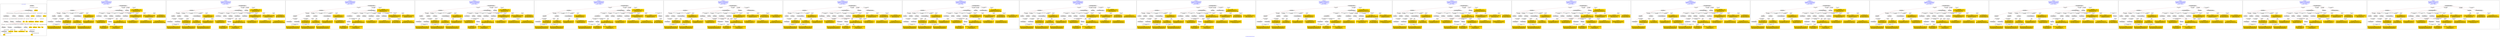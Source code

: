 digraph n0 {
fontcolor="blue"
remincross="true"
label="s15-s-detroit-institute-of-art.json"
subgraph cluster_0 {
label="1-correct model"
n2[style="filled",color="white",fillcolor="lightgray",label="E12_Production1"];
n3[style="filled",color="white",fillcolor="lightgray",label="E21_Person1"];
n4[style="filled",color="white",fillcolor="lightgray",label="E55_Type1"];
n5[style="filled",color="white",fillcolor="lightgray",label="E52_Time-Span3"];
n6[style="filled",color="white",fillcolor="lightgray",label="E69_Death1"];
n7[style="filled",color="white",fillcolor="lightgray",label="E74_Group1"];
n8[style="filled",color="white",fillcolor="lightgray",label="E82_Actor_Appellation1"];
n9[style="filled",color="white",fillcolor="lightgray",label="E67_Birth1"];
n10[shape="plaintext",style="filled",fillcolor="gold",label="artist_uri"];
n11[style="filled",color="white",fillcolor="lightgray",label="E22_Man-Made_Object1"];
n12[style="filled",color="white",fillcolor="lightgray",label="E35_Title1"];
n13[style="filled",color="white",fillcolor="lightgray",label="E8_Acquisition1"];
n14[style="filled",color="white",fillcolor="lightgray",label="E55_Type2"];
n15[shape="plaintext",style="filled",fillcolor="gold",label="provenance"];
n16[style="filled",color="white",fillcolor="lightgray",label="E54_Dimension1"];
n17[shape="plaintext",style="filled",fillcolor="gold",label="object_uri"];
n18[shape="plaintext",style="filled",fillcolor="gold",label="title"];
n19[style="filled",color="white",fillcolor="lightgray",label="E38_Image1"];
n20[shape="plaintext",style="filled",fillcolor="gold",label="imageURL"];
n21[style="filled",color="white",fillcolor="lightgray",label="E52_Time-Span1"];
n22[shape="plaintext",style="filled",fillcolor="gold",label="birth"];
n23[style="filled",color="white",fillcolor="lightgray",label="E52_Time-Span2"];
n24[shape="plaintext",style="filled",fillcolor="gold",label="death"];
n25[shape="plaintext",style="filled",fillcolor="gold",label="date"];
n26[shape="plaintext",style="filled",fillcolor="gold",label="dimensions"];
n27[shape="plaintext",style="filled",fillcolor="gold",label="medium_URI"];
n28[shape="plaintext",style="filled",fillcolor="gold",label="medium"];
n29[shape="plaintext",style="filled",fillcolor="gold",label="classification_URI"];
n30[shape="plaintext",style="filled",fillcolor="gold",label="classification"];
n31[shape="plaintext",style="filled",fillcolor="gold",label="nationality_URI"];
n32[shape="plaintext",style="filled",fillcolor="gold",label="nationality"];
n33[shape="plaintext",style="filled",fillcolor="gold",label="artist_appellation_uri"];
n34[shape="plaintext",style="filled",fillcolor="gold",label="name"];
n35[shape="plaintext",style="filled",fillcolor="gold",label="credit"];
}
subgraph cluster_1 {
label="candidate 0\nlink coherence:0.8787878787878788\nnode coherence:0.9354838709677419\nconfidence:0.48180029302404404\nmapping score:0.518724350960225\ncost:131.99818\n-precision:0.76-recall:0.76"
n37[style="filled",color="white",fillcolor="lightgray",label="E12_Production1"];
n38[style="filled",color="white",fillcolor="lightgray",label="E55_Type1"];
n39[style="filled",color="white",fillcolor="lightgray",label="E21_Person1"];
n40[style="filled",color="white",fillcolor="lightgray",label="E67_Birth1"];
n41[style="filled",color="white",fillcolor="lightgray",label="E69_Death1"];
n42[style="filled",color="white",fillcolor="lightgray",label="E74_Group1"];
n43[style="filled",color="white",fillcolor="lightgray",label="E82_Actor_Appellation1"];
n44[style="filled",color="white",fillcolor="lightgray",label="E22_Man-Made_Object1"];
n45[style="filled",color="white",fillcolor="lightgray",label="E35_Title1"];
n46[style="filled",color="white",fillcolor="lightgray",label="E38_Image1"];
n47[style="filled",color="white",fillcolor="lightgray",label="E54_Dimension1"];
n48[style="filled",color="white",fillcolor="lightgray",label="E8_Acquisition1"];
n49[style="filled",color="white",fillcolor="lightgray",label="E33_Linguistic_Object2"];
n50[style="filled",color="white",fillcolor="lightgray",label="E55_Type2"];
n51[style="filled",color="white",fillcolor="lightgray",label="E52_Time-Span1"];
n52[style="filled",color="white",fillcolor="lightgray",label="E52_Time-Span3"];
n53[shape="plaintext",style="filled",fillcolor="gold",label="birth\n[E52_Time-Span,P82a_begin_of_the_begin,0.467]\n[E52_Time-Span,P82_at_some_time_within,0.37]\n[E52_Time-Span,P82b_end_of_the_end,0.096]\n[E33_Linguistic_Object,P3_has_note,0.067]"];
n54[shape="plaintext",style="filled",fillcolor="gold",label="death\n[E52_Time-Span,P82a_begin_of_the_begin,0.346]\n[E52_Time-Span,P82_at_some_time_within,0.311]\n[E52_Time-Span,P82b_end_of_the_end,0.302]\n[E33_Linguistic_Object,P3_has_note,0.041]"];
n55[shape="plaintext",style="filled",fillcolor="gold",label="medium_URI\n[E55_Type,classLink,0.421]\n[E57_Material,classLink,0.404]\n[E74_Group,classLink,0.175]\n[E55_Type,label,0.0]"];
n56[shape="plaintext",style="filled",fillcolor="gold",label="nationality_URI\n[E74_Group,classLink,0.675]\n[E55_Type,classLink,0.202]\n[E57_Material,classLink,0.094]\n[E74_Group,label,0.029]"];
n57[shape="plaintext",style="filled",fillcolor="gold",label="classification\n[E31_Document,classLink,0.388]\n[E33_Linguistic_Object,P3_has_note,0.228]\n[E55_Type,label,0.192]\n[E55_Type,classLink,0.192]"];
n58[shape="plaintext",style="filled",fillcolor="gold",label="dimensions\n[E54_Dimension,P3_has_note,0.713]\n[E22_Man-Made_Object,P3_has_note,0.109]\n[E34_Inscription,P3_has_note,0.098]\n[E73_Information_Object,P3_has_note,0.08]"];
n59[shape="plaintext",style="filled",fillcolor="gold",label="name\n[E82_Actor_Appellation,label,0.568]\n[E22_Man-Made_Object,classLink,0.152]\n[E30_Right,P3_has_note,0.144]\n[E8_Acquisition,P3_has_note,0.136]"];
n60[shape="plaintext",style="filled",fillcolor="gold",label="artist_uri\n[E21_Person,classLink,0.431]\n[E82_Actor_Appellation,classLink,0.363]\n[E39_Actor,classLink,0.163]\n[E30_Right,P3_has_note,0.043]"];
n61[shape="plaintext",style="filled",fillcolor="gold",label="provenance\n[E33_Linguistic_Object,P3_has_note,0.259]\n[E8_Acquisition,P3_has_note,0.259]\n[E22_Man-Made_Object,P3_has_note,0.251]\n[E35_Title,label,0.232]"];
n62[shape="plaintext",style="filled",fillcolor="gold",label="title\n[E35_Title,label,0.304]\n[E22_Man-Made_Object,P3_has_note,0.272]\n[E73_Information_Object,P3_has_note,0.231]\n[E33_Linguistic_Object,P3_has_note,0.192]"];
n63[shape="plaintext",style="filled",fillcolor="gold",label="imageURL\n[E38_Image,classLink,0.627]\n[E22_Man-Made_Object,classLink,0.139]\n[E78_Collection,classLink,0.137]\n[E21_Person,classLink,0.097]"];
n64[shape="plaintext",style="filled",fillcolor="gold",label="nationality\n[E74_Group,label,0.53]\n[E74_Group,classLink,0.307]\n[E55_Type,label,0.096]\n[E21_Person,P3_has_note,0.068]"];
n65[shape="plaintext",style="filled",fillcolor="gold",label="artist_appellation_uri\n[E82_Actor_Appellation,classLink,0.594]\n[E21_Person,classLink,0.374]\n[E39_Actor,classLink,0.025]\n[E30_Right,P3_has_note,0.007]"];
n66[shape="plaintext",style="filled",fillcolor="gold",label="classification_URI\n[E55_Type,classLink,0.691]\n[E74_Group,classLink,0.16]\n[E57_Material,classLink,0.139]\n[E31_Document,classLink,0.01]"];
n67[shape="plaintext",style="filled",fillcolor="gold",label="object_uri\n[E22_Man-Made_Object,classLink,0.88]\n[E22_Man-Made_Object,P3_has_note,0.043]\n[E38_Image,classLink,0.04]\n[E30_Right,P3_has_note,0.037]"];
n68[shape="plaintext",style="filled",fillcolor="gold",label="credit\n[E30_Right,P3_has_note,0.44]\n[E8_Acquisition,P3_has_note,0.373]\n[E33_Linguistic_Object,P3_has_note,0.094]\n[E22_Man-Made_Object,P3_has_note,0.093]"];
n69[shape="plaintext",style="filled",fillcolor="gold",label="date\n[E52_Time-Span,P82_at_some_time_within,0.377]\n[E52_Time-Span,P82a_begin_of_the_begin,0.36]\n[E52_Time-Span,P82b_end_of_the_end,0.21]\n[E33_Linguistic_Object,P3_has_note,0.053]"];
n70[shape="plaintext",style="filled",fillcolor="gold",label="medium\n[E29_Design_or_Procedure,P3_has_note,0.343]\n[E57_Material,label,0.285]\n[E55_Type,label,0.23]\n[E57_Material,classLink,0.142]"];
}
subgraph cluster_2 {
label="candidate 1\nlink coherence:0.8787878787878788\nnode coherence:0.9354838709677419\nconfidence:0.48180029302404404\nmapping score:0.518724350960225\ncost:131.99819\n-precision:0.76-recall:0.76"
n72[style="filled",color="white",fillcolor="lightgray",label="E12_Production1"];
n73[style="filled",color="white",fillcolor="lightgray",label="E55_Type1"];
n74[style="filled",color="white",fillcolor="lightgray",label="E21_Person1"];
n75[style="filled",color="white",fillcolor="lightgray",label="E67_Birth1"];
n76[style="filled",color="white",fillcolor="lightgray",label="E69_Death1"];
n77[style="filled",color="white",fillcolor="lightgray",label="E74_Group1"];
n78[style="filled",color="white",fillcolor="lightgray",label="E82_Actor_Appellation1"];
n79[style="filled",color="white",fillcolor="lightgray",label="E22_Man-Made_Object1"];
n80[style="filled",color="white",fillcolor="lightgray",label="E35_Title1"];
n81[style="filled",color="white",fillcolor="lightgray",label="E38_Image1"];
n82[style="filled",color="white",fillcolor="lightgray",label="E54_Dimension1"];
n83[style="filled",color="white",fillcolor="lightgray",label="E8_Acquisition1"];
n84[style="filled",color="white",fillcolor="lightgray",label="E33_Linguistic_Object1"];
n85[style="filled",color="white",fillcolor="lightgray",label="E55_Type3"];
n86[style="filled",color="white",fillcolor="lightgray",label="E52_Time-Span1"];
n87[style="filled",color="white",fillcolor="lightgray",label="E52_Time-Span3"];
n88[shape="plaintext",style="filled",fillcolor="gold",label="birth\n[E52_Time-Span,P82a_begin_of_the_begin,0.467]\n[E52_Time-Span,P82_at_some_time_within,0.37]\n[E52_Time-Span,P82b_end_of_the_end,0.096]\n[E33_Linguistic_Object,P3_has_note,0.067]"];
n89[shape="plaintext",style="filled",fillcolor="gold",label="death\n[E52_Time-Span,P82a_begin_of_the_begin,0.346]\n[E52_Time-Span,P82_at_some_time_within,0.311]\n[E52_Time-Span,P82b_end_of_the_end,0.302]\n[E33_Linguistic_Object,P3_has_note,0.041]"];
n90[shape="plaintext",style="filled",fillcolor="gold",label="medium_URI\n[E55_Type,classLink,0.421]\n[E57_Material,classLink,0.404]\n[E74_Group,classLink,0.175]\n[E55_Type,label,0.0]"];
n91[shape="plaintext",style="filled",fillcolor="gold",label="nationality_URI\n[E74_Group,classLink,0.675]\n[E55_Type,classLink,0.202]\n[E57_Material,classLink,0.094]\n[E74_Group,label,0.029]"];
n92[shape="plaintext",style="filled",fillcolor="gold",label="dimensions\n[E54_Dimension,P3_has_note,0.713]\n[E22_Man-Made_Object,P3_has_note,0.109]\n[E34_Inscription,P3_has_note,0.098]\n[E73_Information_Object,P3_has_note,0.08]"];
n93[shape="plaintext",style="filled",fillcolor="gold",label="name\n[E82_Actor_Appellation,label,0.568]\n[E22_Man-Made_Object,classLink,0.152]\n[E30_Right,P3_has_note,0.144]\n[E8_Acquisition,P3_has_note,0.136]"];
n94[shape="plaintext",style="filled",fillcolor="gold",label="artist_uri\n[E21_Person,classLink,0.431]\n[E82_Actor_Appellation,classLink,0.363]\n[E39_Actor,classLink,0.163]\n[E30_Right,P3_has_note,0.043]"];
n95[shape="plaintext",style="filled",fillcolor="gold",label="provenance\n[E33_Linguistic_Object,P3_has_note,0.259]\n[E8_Acquisition,P3_has_note,0.259]\n[E22_Man-Made_Object,P3_has_note,0.251]\n[E35_Title,label,0.232]"];
n96[shape="plaintext",style="filled",fillcolor="gold",label="title\n[E35_Title,label,0.304]\n[E22_Man-Made_Object,P3_has_note,0.272]\n[E73_Information_Object,P3_has_note,0.231]\n[E33_Linguistic_Object,P3_has_note,0.192]"];
n97[shape="plaintext",style="filled",fillcolor="gold",label="classification_URI\n[E55_Type,classLink,0.691]\n[E74_Group,classLink,0.16]\n[E57_Material,classLink,0.139]\n[E31_Document,classLink,0.01]"];
n98[shape="plaintext",style="filled",fillcolor="gold",label="imageURL\n[E38_Image,classLink,0.627]\n[E22_Man-Made_Object,classLink,0.139]\n[E78_Collection,classLink,0.137]\n[E21_Person,classLink,0.097]"];
n99[shape="plaintext",style="filled",fillcolor="gold",label="nationality\n[E74_Group,label,0.53]\n[E74_Group,classLink,0.307]\n[E55_Type,label,0.096]\n[E21_Person,P3_has_note,0.068]"];
n100[shape="plaintext",style="filled",fillcolor="gold",label="artist_appellation_uri\n[E82_Actor_Appellation,classLink,0.594]\n[E21_Person,classLink,0.374]\n[E39_Actor,classLink,0.025]\n[E30_Right,P3_has_note,0.007]"];
n101[shape="plaintext",style="filled",fillcolor="gold",label="classification\n[E31_Document,classLink,0.388]\n[E33_Linguistic_Object,P3_has_note,0.228]\n[E55_Type,label,0.192]\n[E55_Type,classLink,0.192]"];
n102[shape="plaintext",style="filled",fillcolor="gold",label="object_uri\n[E22_Man-Made_Object,classLink,0.88]\n[E22_Man-Made_Object,P3_has_note,0.043]\n[E38_Image,classLink,0.04]\n[E30_Right,P3_has_note,0.037]"];
n103[shape="plaintext",style="filled",fillcolor="gold",label="credit\n[E30_Right,P3_has_note,0.44]\n[E8_Acquisition,P3_has_note,0.373]\n[E33_Linguistic_Object,P3_has_note,0.094]\n[E22_Man-Made_Object,P3_has_note,0.093]"];
n104[shape="plaintext",style="filled",fillcolor="gold",label="date\n[E52_Time-Span,P82_at_some_time_within,0.377]\n[E52_Time-Span,P82a_begin_of_the_begin,0.36]\n[E52_Time-Span,P82b_end_of_the_end,0.21]\n[E33_Linguistic_Object,P3_has_note,0.053]"];
n105[shape="plaintext",style="filled",fillcolor="gold",label="medium\n[E29_Design_or_Procedure,P3_has_note,0.343]\n[E57_Material,label,0.285]\n[E55_Type,label,0.23]\n[E57_Material,classLink,0.142]"];
}
subgraph cluster_3 {
label="candidate 10\nlink coherence:0.8484848484848485\nnode coherence:0.9354838709677419\nconfidence:0.48180029302404404\nmapping score:0.518724350960225\ncost:131.99815\n-precision:0.79-recall:0.79"
n107[style="filled",color="white",fillcolor="lightgray",label="E12_Production1"];
n108[style="filled",color="white",fillcolor="lightgray",label="E55_Type1"];
n109[style="filled",color="white",fillcolor="lightgray",label="E21_Person1"];
n110[style="filled",color="white",fillcolor="lightgray",label="E67_Birth1"];
n111[style="filled",color="white",fillcolor="lightgray",label="E69_Death1"];
n112[style="filled",color="white",fillcolor="lightgray",label="E74_Group1"];
n113[style="filled",color="white",fillcolor="lightgray",label="E82_Actor_Appellation1"];
n114[style="filled",color="white",fillcolor="lightgray",label="E22_Man-Made_Object1"];
n115[style="filled",color="white",fillcolor="lightgray",label="E35_Title1"];
n116[style="filled",color="white",fillcolor="lightgray",label="E38_Image1"];
n117[style="filled",color="white",fillcolor="lightgray",label="E54_Dimension1"];
n118[style="filled",color="white",fillcolor="lightgray",label="E55_Type2"];
n119[style="filled",color="white",fillcolor="lightgray",label="E8_Acquisition1"];
n120[style="filled",color="white",fillcolor="lightgray",label="E33_Linguistic_Object1"];
n121[style="filled",color="white",fillcolor="lightgray",label="E52_Time-Span1"];
n122[style="filled",color="white",fillcolor="lightgray",label="E52_Time-Span3"];
n123[shape="plaintext",style="filled",fillcolor="gold",label="birth\n[E52_Time-Span,P82a_begin_of_the_begin,0.467]\n[E52_Time-Span,P82_at_some_time_within,0.37]\n[E52_Time-Span,P82b_end_of_the_end,0.096]\n[E33_Linguistic_Object,P3_has_note,0.067]"];
n124[shape="plaintext",style="filled",fillcolor="gold",label="death\n[E52_Time-Span,P82a_begin_of_the_begin,0.346]\n[E52_Time-Span,P82_at_some_time_within,0.311]\n[E52_Time-Span,P82b_end_of_the_end,0.302]\n[E33_Linguistic_Object,P3_has_note,0.041]"];
n125[shape="plaintext",style="filled",fillcolor="gold",label="medium_URI\n[E55_Type,classLink,0.421]\n[E57_Material,classLink,0.404]\n[E74_Group,classLink,0.175]\n[E55_Type,label,0.0]"];
n126[shape="plaintext",style="filled",fillcolor="gold",label="nationality_URI\n[E74_Group,classLink,0.675]\n[E55_Type,classLink,0.202]\n[E57_Material,classLink,0.094]\n[E74_Group,label,0.029]"];
n127[shape="plaintext",style="filled",fillcolor="gold",label="dimensions\n[E54_Dimension,P3_has_note,0.713]\n[E22_Man-Made_Object,P3_has_note,0.109]\n[E34_Inscription,P3_has_note,0.098]\n[E73_Information_Object,P3_has_note,0.08]"];
n128[shape="plaintext",style="filled",fillcolor="gold",label="name\n[E82_Actor_Appellation,label,0.568]\n[E22_Man-Made_Object,classLink,0.152]\n[E30_Right,P3_has_note,0.144]\n[E8_Acquisition,P3_has_note,0.136]"];
n129[shape="plaintext",style="filled",fillcolor="gold",label="artist_uri\n[E21_Person,classLink,0.431]\n[E82_Actor_Appellation,classLink,0.363]\n[E39_Actor,classLink,0.163]\n[E30_Right,P3_has_note,0.043]"];
n130[shape="plaintext",style="filled",fillcolor="gold",label="provenance\n[E33_Linguistic_Object,P3_has_note,0.259]\n[E8_Acquisition,P3_has_note,0.259]\n[E22_Man-Made_Object,P3_has_note,0.251]\n[E35_Title,label,0.232]"];
n131[shape="plaintext",style="filled",fillcolor="gold",label="title\n[E35_Title,label,0.304]\n[E22_Man-Made_Object,P3_has_note,0.272]\n[E73_Information_Object,P3_has_note,0.231]\n[E33_Linguistic_Object,P3_has_note,0.192]"];
n132[shape="plaintext",style="filled",fillcolor="gold",label="imageURL\n[E38_Image,classLink,0.627]\n[E22_Man-Made_Object,classLink,0.139]\n[E78_Collection,classLink,0.137]\n[E21_Person,classLink,0.097]"];
n133[shape="plaintext",style="filled",fillcolor="gold",label="nationality\n[E74_Group,label,0.53]\n[E74_Group,classLink,0.307]\n[E55_Type,label,0.096]\n[E21_Person,P3_has_note,0.068]"];
n134[shape="plaintext",style="filled",fillcolor="gold",label="artist_appellation_uri\n[E82_Actor_Appellation,classLink,0.594]\n[E21_Person,classLink,0.374]\n[E39_Actor,classLink,0.025]\n[E30_Right,P3_has_note,0.007]"];
n135[shape="plaintext",style="filled",fillcolor="gold",label="classification\n[E31_Document,classLink,0.388]\n[E33_Linguistic_Object,P3_has_note,0.228]\n[E55_Type,label,0.192]\n[E55_Type,classLink,0.192]"];
n136[shape="plaintext",style="filled",fillcolor="gold",label="classification_URI\n[E55_Type,classLink,0.691]\n[E74_Group,classLink,0.16]\n[E57_Material,classLink,0.139]\n[E31_Document,classLink,0.01]"];
n137[shape="plaintext",style="filled",fillcolor="gold",label="object_uri\n[E22_Man-Made_Object,classLink,0.88]\n[E22_Man-Made_Object,P3_has_note,0.043]\n[E38_Image,classLink,0.04]\n[E30_Right,P3_has_note,0.037]"];
n138[shape="plaintext",style="filled",fillcolor="gold",label="credit\n[E30_Right,P3_has_note,0.44]\n[E8_Acquisition,P3_has_note,0.373]\n[E33_Linguistic_Object,P3_has_note,0.094]\n[E22_Man-Made_Object,P3_has_note,0.093]"];
n139[shape="plaintext",style="filled",fillcolor="gold",label="date\n[E52_Time-Span,P82_at_some_time_within,0.377]\n[E52_Time-Span,P82a_begin_of_the_begin,0.36]\n[E52_Time-Span,P82b_end_of_the_end,0.21]\n[E33_Linguistic_Object,P3_has_note,0.053]"];
n140[shape="plaintext",style="filled",fillcolor="gold",label="medium\n[E29_Design_or_Procedure,P3_has_note,0.343]\n[E57_Material,label,0.285]\n[E55_Type,label,0.23]\n[E57_Material,classLink,0.142]"];
}
subgraph cluster_4 {
label="candidate 11\nlink coherence:0.8484848484848485\nnode coherence:0.9354838709677419\nconfidence:0.48180029302404404\nmapping score:0.518724350960225\ncost:131.99821\n-precision:0.76-recall:0.76"
n142[style="filled",color="white",fillcolor="lightgray",label="E12_Production1"];
n143[style="filled",color="white",fillcolor="lightgray",label="E55_Type1"];
n144[style="filled",color="white",fillcolor="lightgray",label="E21_Person1"];
n145[style="filled",color="white",fillcolor="lightgray",label="E67_Birth1"];
n146[style="filled",color="white",fillcolor="lightgray",label="E69_Death1"];
n147[style="filled",color="white",fillcolor="lightgray",label="E74_Group1"];
n148[style="filled",color="white",fillcolor="lightgray",label="E82_Actor_Appellation1"];
n149[style="filled",color="white",fillcolor="lightgray",label="E22_Man-Made_Object1"];
n150[style="filled",color="white",fillcolor="lightgray",label="E35_Title1"];
n151[style="filled",color="white",fillcolor="lightgray",label="E38_Image1"];
n152[style="filled",color="white",fillcolor="lightgray",label="E54_Dimension1"];
n153[style="filled",color="white",fillcolor="lightgray",label="E8_Acquisition1"];
n154[style="filled",color="white",fillcolor="lightgray",label="E33_Linguistic_Object1"];
n155[style="filled",color="white",fillcolor="lightgray",label="E55_Type2"];
n156[style="filled",color="white",fillcolor="lightgray",label="E52_Time-Span1"];
n157[style="filled",color="white",fillcolor="lightgray",label="E52_Time-Span3"];
n158[shape="plaintext",style="filled",fillcolor="gold",label="birth\n[E52_Time-Span,P82a_begin_of_the_begin,0.467]\n[E52_Time-Span,P82_at_some_time_within,0.37]\n[E52_Time-Span,P82b_end_of_the_end,0.096]\n[E33_Linguistic_Object,P3_has_note,0.067]"];
n159[shape="plaintext",style="filled",fillcolor="gold",label="death\n[E52_Time-Span,P82a_begin_of_the_begin,0.346]\n[E52_Time-Span,P82_at_some_time_within,0.311]\n[E52_Time-Span,P82b_end_of_the_end,0.302]\n[E33_Linguistic_Object,P3_has_note,0.041]"];
n160[shape="plaintext",style="filled",fillcolor="gold",label="medium_URI\n[E55_Type,classLink,0.421]\n[E57_Material,classLink,0.404]\n[E74_Group,classLink,0.175]\n[E55_Type,label,0.0]"];
n161[shape="plaintext",style="filled",fillcolor="gold",label="nationality_URI\n[E74_Group,classLink,0.675]\n[E55_Type,classLink,0.202]\n[E57_Material,classLink,0.094]\n[E74_Group,label,0.029]"];
n162[shape="plaintext",style="filled",fillcolor="gold",label="dimensions\n[E54_Dimension,P3_has_note,0.713]\n[E22_Man-Made_Object,P3_has_note,0.109]\n[E34_Inscription,P3_has_note,0.098]\n[E73_Information_Object,P3_has_note,0.08]"];
n163[shape="plaintext",style="filled",fillcolor="gold",label="name\n[E82_Actor_Appellation,label,0.568]\n[E22_Man-Made_Object,classLink,0.152]\n[E30_Right,P3_has_note,0.144]\n[E8_Acquisition,P3_has_note,0.136]"];
n164[shape="plaintext",style="filled",fillcolor="gold",label="artist_uri\n[E21_Person,classLink,0.431]\n[E82_Actor_Appellation,classLink,0.363]\n[E39_Actor,classLink,0.163]\n[E30_Right,P3_has_note,0.043]"];
n165[shape="plaintext",style="filled",fillcolor="gold",label="provenance\n[E33_Linguistic_Object,P3_has_note,0.259]\n[E8_Acquisition,P3_has_note,0.259]\n[E22_Man-Made_Object,P3_has_note,0.251]\n[E35_Title,label,0.232]"];
n166[shape="plaintext",style="filled",fillcolor="gold",label="title\n[E35_Title,label,0.304]\n[E22_Man-Made_Object,P3_has_note,0.272]\n[E73_Information_Object,P3_has_note,0.231]\n[E33_Linguistic_Object,P3_has_note,0.192]"];
n167[shape="plaintext",style="filled",fillcolor="gold",label="imageURL\n[E38_Image,classLink,0.627]\n[E22_Man-Made_Object,classLink,0.139]\n[E78_Collection,classLink,0.137]\n[E21_Person,classLink,0.097]"];
n168[shape="plaintext",style="filled",fillcolor="gold",label="nationality\n[E74_Group,label,0.53]\n[E74_Group,classLink,0.307]\n[E55_Type,label,0.096]\n[E21_Person,P3_has_note,0.068]"];
n169[shape="plaintext",style="filled",fillcolor="gold",label="artist_appellation_uri\n[E82_Actor_Appellation,classLink,0.594]\n[E21_Person,classLink,0.374]\n[E39_Actor,classLink,0.025]\n[E30_Right,P3_has_note,0.007]"];
n170[shape="plaintext",style="filled",fillcolor="gold",label="classification\n[E31_Document,classLink,0.388]\n[E33_Linguistic_Object,P3_has_note,0.228]\n[E55_Type,label,0.192]\n[E55_Type,classLink,0.192]"];
n171[shape="plaintext",style="filled",fillcolor="gold",label="classification_URI\n[E55_Type,classLink,0.691]\n[E74_Group,classLink,0.16]\n[E57_Material,classLink,0.139]\n[E31_Document,classLink,0.01]"];
n172[shape="plaintext",style="filled",fillcolor="gold",label="object_uri\n[E22_Man-Made_Object,classLink,0.88]\n[E22_Man-Made_Object,P3_has_note,0.043]\n[E38_Image,classLink,0.04]\n[E30_Right,P3_has_note,0.037]"];
n173[shape="plaintext",style="filled",fillcolor="gold",label="credit\n[E30_Right,P3_has_note,0.44]\n[E8_Acquisition,P3_has_note,0.373]\n[E33_Linguistic_Object,P3_has_note,0.094]\n[E22_Man-Made_Object,P3_has_note,0.093]"];
n174[shape="plaintext",style="filled",fillcolor="gold",label="date\n[E52_Time-Span,P82_at_some_time_within,0.377]\n[E52_Time-Span,P82a_begin_of_the_begin,0.36]\n[E52_Time-Span,P82b_end_of_the_end,0.21]\n[E33_Linguistic_Object,P3_has_note,0.053]"];
n175[shape="plaintext",style="filled",fillcolor="gold",label="medium\n[E29_Design_or_Procedure,P3_has_note,0.343]\n[E57_Material,label,0.285]\n[E55_Type,label,0.23]\n[E57_Material,classLink,0.142]"];
}
subgraph cluster_5 {
label="candidate 12\nlink coherence:0.8484848484848485\nnode coherence:0.9354838709677419\nconfidence:0.48180029302404404\nmapping score:0.518724350960225\ncost:131.99829\n-precision:0.76-recall:0.76"
n177[style="filled",color="white",fillcolor="lightgray",label="E12_Production1"];
n178[style="filled",color="white",fillcolor="lightgray",label="E52_Time-Span2"];
n179[style="filled",color="white",fillcolor="lightgray",label="E55_Type1"];
n180[style="filled",color="white",fillcolor="lightgray",label="E21_Person1"];
n181[style="filled",color="white",fillcolor="lightgray",label="E67_Birth1"];
n182[style="filled",color="white",fillcolor="lightgray",label="E74_Group1"];
n183[style="filled",color="white",fillcolor="lightgray",label="E82_Actor_Appellation1"];
n184[style="filled",color="white",fillcolor="lightgray",label="E22_Man-Made_Object1"];
n185[style="filled",color="white",fillcolor="lightgray",label="E35_Title1"];
n186[style="filled",color="white",fillcolor="lightgray",label="E38_Image1"];
n187[style="filled",color="white",fillcolor="lightgray",label="E54_Dimension1"];
n188[style="filled",color="white",fillcolor="lightgray",label="E8_Acquisition1"];
n189[style="filled",color="white",fillcolor="lightgray",label="E33_Linguistic_Object2"];
n190[style="filled",color="white",fillcolor="lightgray",label="E55_Type2"];
n191[style="filled",color="white",fillcolor="lightgray",label="E55_Type3"];
n192[style="filled",color="white",fillcolor="lightgray",label="E52_Time-Span1"];
n193[shape="plaintext",style="filled",fillcolor="gold",label="birth\n[E52_Time-Span,P82a_begin_of_the_begin,0.467]\n[E52_Time-Span,P82_at_some_time_within,0.37]\n[E52_Time-Span,P82b_end_of_the_end,0.096]\n[E33_Linguistic_Object,P3_has_note,0.067]"];
n194[shape="plaintext",style="filled",fillcolor="gold",label="death\n[E52_Time-Span,P82a_begin_of_the_begin,0.346]\n[E52_Time-Span,P82_at_some_time_within,0.311]\n[E52_Time-Span,P82b_end_of_the_end,0.302]\n[E33_Linguistic_Object,P3_has_note,0.041]"];
n195[shape="plaintext",style="filled",fillcolor="gold",label="medium_URI\n[E55_Type,classLink,0.421]\n[E57_Material,classLink,0.404]\n[E74_Group,classLink,0.175]\n[E55_Type,label,0.0]"];
n196[shape="plaintext",style="filled",fillcolor="gold",label="nationality_URI\n[E74_Group,classLink,0.675]\n[E55_Type,classLink,0.202]\n[E57_Material,classLink,0.094]\n[E74_Group,label,0.029]"];
n197[shape="plaintext",style="filled",fillcolor="gold",label="classification\n[E31_Document,classLink,0.388]\n[E33_Linguistic_Object,P3_has_note,0.228]\n[E55_Type,label,0.192]\n[E55_Type,classLink,0.192]"];
n198[shape="plaintext",style="filled",fillcolor="gold",label="dimensions\n[E54_Dimension,P3_has_note,0.713]\n[E22_Man-Made_Object,P3_has_note,0.109]\n[E34_Inscription,P3_has_note,0.098]\n[E73_Information_Object,P3_has_note,0.08]"];
n199[shape="plaintext",style="filled",fillcolor="gold",label="name\n[E82_Actor_Appellation,label,0.568]\n[E22_Man-Made_Object,classLink,0.152]\n[E30_Right,P3_has_note,0.144]\n[E8_Acquisition,P3_has_note,0.136]"];
n200[shape="plaintext",style="filled",fillcolor="gold",label="artist_uri\n[E21_Person,classLink,0.431]\n[E82_Actor_Appellation,classLink,0.363]\n[E39_Actor,classLink,0.163]\n[E30_Right,P3_has_note,0.043]"];
n201[shape="plaintext",style="filled",fillcolor="gold",label="provenance\n[E33_Linguistic_Object,P3_has_note,0.259]\n[E8_Acquisition,P3_has_note,0.259]\n[E22_Man-Made_Object,P3_has_note,0.251]\n[E35_Title,label,0.232]"];
n202[shape="plaintext",style="filled",fillcolor="gold",label="title\n[E35_Title,label,0.304]\n[E22_Man-Made_Object,P3_has_note,0.272]\n[E73_Information_Object,P3_has_note,0.231]\n[E33_Linguistic_Object,P3_has_note,0.192]"];
n203[shape="plaintext",style="filled",fillcolor="gold",label="classification_URI\n[E55_Type,classLink,0.691]\n[E74_Group,classLink,0.16]\n[E57_Material,classLink,0.139]\n[E31_Document,classLink,0.01]"];
n204[shape="plaintext",style="filled",fillcolor="gold",label="imageURL\n[E38_Image,classLink,0.627]\n[E22_Man-Made_Object,classLink,0.139]\n[E78_Collection,classLink,0.137]\n[E21_Person,classLink,0.097]"];
n205[shape="plaintext",style="filled",fillcolor="gold",label="nationality\n[E74_Group,label,0.53]\n[E74_Group,classLink,0.307]\n[E55_Type,label,0.096]\n[E21_Person,P3_has_note,0.068]"];
n206[shape="plaintext",style="filled",fillcolor="gold",label="artist_appellation_uri\n[E82_Actor_Appellation,classLink,0.594]\n[E21_Person,classLink,0.374]\n[E39_Actor,classLink,0.025]\n[E30_Right,P3_has_note,0.007]"];
n207[shape="plaintext",style="filled",fillcolor="gold",label="object_uri\n[E22_Man-Made_Object,classLink,0.88]\n[E22_Man-Made_Object,P3_has_note,0.043]\n[E38_Image,classLink,0.04]\n[E30_Right,P3_has_note,0.037]"];
n208[shape="plaintext",style="filled",fillcolor="gold",label="date\n[E52_Time-Span,P82_at_some_time_within,0.377]\n[E52_Time-Span,P82a_begin_of_the_begin,0.36]\n[E52_Time-Span,P82b_end_of_the_end,0.21]\n[E33_Linguistic_Object,P3_has_note,0.053]"];
n209[shape="plaintext",style="filled",fillcolor="gold",label="credit\n[E30_Right,P3_has_note,0.44]\n[E8_Acquisition,P3_has_note,0.373]\n[E33_Linguistic_Object,P3_has_note,0.094]\n[E22_Man-Made_Object,P3_has_note,0.093]"];
n210[shape="plaintext",style="filled",fillcolor="gold",label="medium\n[E29_Design_or_Procedure,P3_has_note,0.343]\n[E57_Material,label,0.285]\n[E55_Type,label,0.23]\n[E57_Material,classLink,0.142]"];
}
subgraph cluster_6 {
label="candidate 13\nlink coherence:0.8484848484848485\nnode coherence:0.9354838709677419\nconfidence:0.48180029302404404\nmapping score:0.518724350960225\ncost:230.99829\n-precision:0.76-recall:0.76"
n212[style="filled",color="white",fillcolor="lightgray",label="E12_Production1"];
n213[style="filled",color="white",fillcolor="lightgray",label="E52_Time-Span2"];
n214[style="filled",color="white",fillcolor="lightgray",label="E55_Type1"];
n215[style="filled",color="white",fillcolor="lightgray",label="E21_Person1"];
n216[style="filled",color="white",fillcolor="lightgray",label="E67_Birth1"];
n217[style="filled",color="white",fillcolor="lightgray",label="E74_Group1"];
n218[style="filled",color="white",fillcolor="lightgray",label="E82_Actor_Appellation1"];
n219[style="filled",color="white",fillcolor="lightgray",label="E22_Man-Made_Object1"];
n220[style="filled",color="white",fillcolor="lightgray",label="E35_Title1"];
n221[style="filled",color="white",fillcolor="lightgray",label="E38_Image1"];
n222[style="filled",color="white",fillcolor="lightgray",label="E54_Dimension1"];
n223[style="filled",color="white",fillcolor="lightgray",label="E8_Acquisition1"];
n224[style="filled",color="white",fillcolor="lightgray",label="E33_Linguistic_Object2"];
n225[style="filled",color="white",fillcolor="lightgray",label="E55_Type2"];
n226[style="filled",color="white",fillcolor="lightgray",label="E52_Time-Span1"];
n227[style="filled",color="white",fillcolor="lightgray",label="E33_Linguistic_Object1"];
n228[shape="plaintext",style="filled",fillcolor="gold",label="birth\n[E52_Time-Span,P82a_begin_of_the_begin,0.467]\n[E52_Time-Span,P82_at_some_time_within,0.37]\n[E52_Time-Span,P82b_end_of_the_end,0.096]\n[E33_Linguistic_Object,P3_has_note,0.067]"];
n229[shape="plaintext",style="filled",fillcolor="gold",label="death\n[E52_Time-Span,P82a_begin_of_the_begin,0.346]\n[E52_Time-Span,P82_at_some_time_within,0.311]\n[E52_Time-Span,P82b_end_of_the_end,0.302]\n[E33_Linguistic_Object,P3_has_note,0.041]"];
n230[shape="plaintext",style="filled",fillcolor="gold",label="medium_URI\n[E55_Type,classLink,0.421]\n[E57_Material,classLink,0.404]\n[E74_Group,classLink,0.175]\n[E55_Type,label,0.0]"];
n231[shape="plaintext",style="filled",fillcolor="gold",label="nationality_URI\n[E74_Group,classLink,0.675]\n[E55_Type,classLink,0.202]\n[E57_Material,classLink,0.094]\n[E74_Group,label,0.029]"];
n232[shape="plaintext",style="filled",fillcolor="gold",label="dimensions\n[E54_Dimension,P3_has_note,0.713]\n[E22_Man-Made_Object,P3_has_note,0.109]\n[E34_Inscription,P3_has_note,0.098]\n[E73_Information_Object,P3_has_note,0.08]"];
n233[shape="plaintext",style="filled",fillcolor="gold",label="name\n[E82_Actor_Appellation,label,0.568]\n[E22_Man-Made_Object,classLink,0.152]\n[E30_Right,P3_has_note,0.144]\n[E8_Acquisition,P3_has_note,0.136]"];
n234[shape="plaintext",style="filled",fillcolor="gold",label="artist_uri\n[E21_Person,classLink,0.431]\n[E82_Actor_Appellation,classLink,0.363]\n[E39_Actor,classLink,0.163]\n[E30_Right,P3_has_note,0.043]"];
n235[shape="plaintext",style="filled",fillcolor="gold",label="provenance\n[E33_Linguistic_Object,P3_has_note,0.259]\n[E8_Acquisition,P3_has_note,0.259]\n[E22_Man-Made_Object,P3_has_note,0.251]\n[E35_Title,label,0.232]"];
n236[shape="plaintext",style="filled",fillcolor="gold",label="title\n[E35_Title,label,0.304]\n[E22_Man-Made_Object,P3_has_note,0.272]\n[E73_Information_Object,P3_has_note,0.231]\n[E33_Linguistic_Object,P3_has_note,0.192]"];
n237[shape="plaintext",style="filled",fillcolor="gold",label="imageURL\n[E38_Image,classLink,0.627]\n[E22_Man-Made_Object,classLink,0.139]\n[E78_Collection,classLink,0.137]\n[E21_Person,classLink,0.097]"];
n238[shape="plaintext",style="filled",fillcolor="gold",label="nationality\n[E74_Group,label,0.53]\n[E74_Group,classLink,0.307]\n[E55_Type,label,0.096]\n[E21_Person,P3_has_note,0.068]"];
n239[shape="plaintext",style="filled",fillcolor="gold",label="artist_appellation_uri\n[E82_Actor_Appellation,classLink,0.594]\n[E21_Person,classLink,0.374]\n[E39_Actor,classLink,0.025]\n[E30_Right,P3_has_note,0.007]"];
n240[shape="plaintext",style="filled",fillcolor="gold",label="classification\n[E31_Document,classLink,0.388]\n[E33_Linguistic_Object,P3_has_note,0.228]\n[E55_Type,label,0.192]\n[E55_Type,classLink,0.192]"];
n241[shape="plaintext",style="filled",fillcolor="gold",label="classification_URI\n[E55_Type,classLink,0.691]\n[E74_Group,classLink,0.16]\n[E57_Material,classLink,0.139]\n[E31_Document,classLink,0.01]"];
n242[shape="plaintext",style="filled",fillcolor="gold",label="object_uri\n[E22_Man-Made_Object,classLink,0.88]\n[E22_Man-Made_Object,P3_has_note,0.043]\n[E38_Image,classLink,0.04]\n[E30_Right,P3_has_note,0.037]"];
n243[shape="plaintext",style="filled",fillcolor="gold",label="date\n[E52_Time-Span,P82_at_some_time_within,0.377]\n[E52_Time-Span,P82a_begin_of_the_begin,0.36]\n[E52_Time-Span,P82b_end_of_the_end,0.21]\n[E33_Linguistic_Object,P3_has_note,0.053]"];
n244[shape="plaintext",style="filled",fillcolor="gold",label="credit\n[E30_Right,P3_has_note,0.44]\n[E8_Acquisition,P3_has_note,0.373]\n[E33_Linguistic_Object,P3_has_note,0.094]\n[E22_Man-Made_Object,P3_has_note,0.093]"];
n245[shape="plaintext",style="filled",fillcolor="gold",label="medium\n[E29_Design_or_Procedure,P3_has_note,0.343]\n[E57_Material,label,0.285]\n[E55_Type,label,0.23]\n[E57_Material,classLink,0.142]"];
}
subgraph cluster_7 {
label="candidate 14\nlink coherence:0.8484848484848485\nnode coherence:0.9354838709677419\nconfidence:0.48180029302404404\nmapping score:0.518724350960225\ncost:230.9983\n-precision:0.76-recall:0.76"
n247[style="filled",color="white",fillcolor="lightgray",label="E12_Production1"];
n248[style="filled",color="white",fillcolor="lightgray",label="E52_Time-Span2"];
n249[style="filled",color="white",fillcolor="lightgray",label="E55_Type1"];
n250[style="filled",color="white",fillcolor="lightgray",label="E21_Person1"];
n251[style="filled",color="white",fillcolor="lightgray",label="E67_Birth1"];
n252[style="filled",color="white",fillcolor="lightgray",label="E74_Group1"];
n253[style="filled",color="white",fillcolor="lightgray",label="E82_Actor_Appellation1"];
n254[style="filled",color="white",fillcolor="lightgray",label="E22_Man-Made_Object1"];
n255[style="filled",color="white",fillcolor="lightgray",label="E35_Title1"];
n256[style="filled",color="white",fillcolor="lightgray",label="E38_Image1"];
n257[style="filled",color="white",fillcolor="lightgray",label="E54_Dimension1"];
n258[style="filled",color="white",fillcolor="lightgray",label="E8_Acquisition1"];
n259[style="filled",color="white",fillcolor="lightgray",label="E33_Linguistic_Object1"];
n260[style="filled",color="white",fillcolor="lightgray",label="E55_Type3"];
n261[style="filled",color="white",fillcolor="lightgray",label="E52_Time-Span1"];
n262[style="filled",color="white",fillcolor="lightgray",label="E33_Linguistic_Object2"];
n263[shape="plaintext",style="filled",fillcolor="gold",label="birth\n[E52_Time-Span,P82a_begin_of_the_begin,0.467]\n[E52_Time-Span,P82_at_some_time_within,0.37]\n[E52_Time-Span,P82b_end_of_the_end,0.096]\n[E33_Linguistic_Object,P3_has_note,0.067]"];
n264[shape="plaintext",style="filled",fillcolor="gold",label="death\n[E52_Time-Span,P82a_begin_of_the_begin,0.346]\n[E52_Time-Span,P82_at_some_time_within,0.311]\n[E52_Time-Span,P82b_end_of_the_end,0.302]\n[E33_Linguistic_Object,P3_has_note,0.041]"];
n265[shape="plaintext",style="filled",fillcolor="gold",label="medium_URI\n[E55_Type,classLink,0.421]\n[E57_Material,classLink,0.404]\n[E74_Group,classLink,0.175]\n[E55_Type,label,0.0]"];
n266[shape="plaintext",style="filled",fillcolor="gold",label="nationality_URI\n[E74_Group,classLink,0.675]\n[E55_Type,classLink,0.202]\n[E57_Material,classLink,0.094]\n[E74_Group,label,0.029]"];
n267[shape="plaintext",style="filled",fillcolor="gold",label="classification\n[E31_Document,classLink,0.388]\n[E33_Linguistic_Object,P3_has_note,0.228]\n[E55_Type,label,0.192]\n[E55_Type,classLink,0.192]"];
n268[shape="plaintext",style="filled",fillcolor="gold",label="dimensions\n[E54_Dimension,P3_has_note,0.713]\n[E22_Man-Made_Object,P3_has_note,0.109]\n[E34_Inscription,P3_has_note,0.098]\n[E73_Information_Object,P3_has_note,0.08]"];
n269[shape="plaintext",style="filled",fillcolor="gold",label="name\n[E82_Actor_Appellation,label,0.568]\n[E22_Man-Made_Object,classLink,0.152]\n[E30_Right,P3_has_note,0.144]\n[E8_Acquisition,P3_has_note,0.136]"];
n270[shape="plaintext",style="filled",fillcolor="gold",label="artist_uri\n[E21_Person,classLink,0.431]\n[E82_Actor_Appellation,classLink,0.363]\n[E39_Actor,classLink,0.163]\n[E30_Right,P3_has_note,0.043]"];
n271[shape="plaintext",style="filled",fillcolor="gold",label="provenance\n[E33_Linguistic_Object,P3_has_note,0.259]\n[E8_Acquisition,P3_has_note,0.259]\n[E22_Man-Made_Object,P3_has_note,0.251]\n[E35_Title,label,0.232]"];
n272[shape="plaintext",style="filled",fillcolor="gold",label="title\n[E35_Title,label,0.304]\n[E22_Man-Made_Object,P3_has_note,0.272]\n[E73_Information_Object,P3_has_note,0.231]\n[E33_Linguistic_Object,P3_has_note,0.192]"];
n273[shape="plaintext",style="filled",fillcolor="gold",label="classification_URI\n[E55_Type,classLink,0.691]\n[E74_Group,classLink,0.16]\n[E57_Material,classLink,0.139]\n[E31_Document,classLink,0.01]"];
n274[shape="plaintext",style="filled",fillcolor="gold",label="imageURL\n[E38_Image,classLink,0.627]\n[E22_Man-Made_Object,classLink,0.139]\n[E78_Collection,classLink,0.137]\n[E21_Person,classLink,0.097]"];
n275[shape="plaintext",style="filled",fillcolor="gold",label="nationality\n[E74_Group,label,0.53]\n[E74_Group,classLink,0.307]\n[E55_Type,label,0.096]\n[E21_Person,P3_has_note,0.068]"];
n276[shape="plaintext",style="filled",fillcolor="gold",label="artist_appellation_uri\n[E82_Actor_Appellation,classLink,0.594]\n[E21_Person,classLink,0.374]\n[E39_Actor,classLink,0.025]\n[E30_Right,P3_has_note,0.007]"];
n277[shape="plaintext",style="filled",fillcolor="gold",label="object_uri\n[E22_Man-Made_Object,classLink,0.88]\n[E22_Man-Made_Object,P3_has_note,0.043]\n[E38_Image,classLink,0.04]\n[E30_Right,P3_has_note,0.037]"];
n278[shape="plaintext",style="filled",fillcolor="gold",label="date\n[E52_Time-Span,P82_at_some_time_within,0.377]\n[E52_Time-Span,P82a_begin_of_the_begin,0.36]\n[E52_Time-Span,P82b_end_of_the_end,0.21]\n[E33_Linguistic_Object,P3_has_note,0.053]"];
n279[shape="plaintext",style="filled",fillcolor="gold",label="credit\n[E30_Right,P3_has_note,0.44]\n[E8_Acquisition,P3_has_note,0.373]\n[E33_Linguistic_Object,P3_has_note,0.094]\n[E22_Man-Made_Object,P3_has_note,0.093]"];
n280[shape="plaintext",style="filled",fillcolor="gold",label="medium\n[E29_Design_or_Procedure,P3_has_note,0.343]\n[E57_Material,label,0.285]\n[E55_Type,label,0.23]\n[E57_Material,classLink,0.142]"];
}
subgraph cluster_8 {
label="candidate 15\nlink coherence:0.8484848484848485\nnode coherence:0.9354838709677419\nconfidence:0.46626753664006454\nmapping score:0.5135467654988984\ncost:230.99833\n-precision:0.7-recall:0.7"
n282[style="filled",color="white",fillcolor="lightgray",label="E12_Production1"];
n283[style="filled",color="white",fillcolor="lightgray",label="E55_Type1"];
n284[style="filled",color="white",fillcolor="lightgray",label="E21_Person1"];
n285[style="filled",color="white",fillcolor="lightgray",label="E67_Birth1"];
n286[style="filled",color="white",fillcolor="lightgray",label="E69_Death1"];
n287[style="filled",color="white",fillcolor="lightgray",label="E74_Group1"];
n288[style="filled",color="white",fillcolor="lightgray",label="E82_Actor_Appellation1"];
n289[style="filled",color="white",fillcolor="lightgray",label="E22_Man-Made_Object1"];
n290[style="filled",color="white",fillcolor="lightgray",label="E35_Title1"];
n291[style="filled",color="white",fillcolor="lightgray",label="E38_Image1"];
n292[style="filled",color="white",fillcolor="lightgray",label="E54_Dimension1"];
n293[style="filled",color="white",fillcolor="lightgray",label="E33_Linguistic_Object2"];
n294[style="filled",color="white",fillcolor="lightgray",label="E55_Type2"];
n295[style="filled",color="white",fillcolor="lightgray",label="E52_Time-Span1"];
n296[style="filled",color="white",fillcolor="lightgray",label="E52_Time-Span3"];
n297[style="filled",color="white",fillcolor="lightgray",label="E33_Linguistic_Object1"];
n298[shape="plaintext",style="filled",fillcolor="gold",label="birth\n[E52_Time-Span,P82a_begin_of_the_begin,0.467]\n[E52_Time-Span,P82_at_some_time_within,0.37]\n[E52_Time-Span,P82b_end_of_the_end,0.096]\n[E33_Linguistic_Object,P3_has_note,0.067]"];
n299[shape="plaintext",style="filled",fillcolor="gold",label="death\n[E52_Time-Span,P82a_begin_of_the_begin,0.346]\n[E52_Time-Span,P82_at_some_time_within,0.311]\n[E52_Time-Span,P82b_end_of_the_end,0.302]\n[E33_Linguistic_Object,P3_has_note,0.041]"];
n300[shape="plaintext",style="filled",fillcolor="gold",label="medium_URI\n[E55_Type,classLink,0.421]\n[E57_Material,classLink,0.404]\n[E74_Group,classLink,0.175]\n[E55_Type,label,0.0]"];
n301[shape="plaintext",style="filled",fillcolor="gold",label="nationality_URI\n[E74_Group,classLink,0.675]\n[E55_Type,classLink,0.202]\n[E57_Material,classLink,0.094]\n[E74_Group,label,0.029]"];
n302[shape="plaintext",style="filled",fillcolor="gold",label="credit\n[E30_Right,P3_has_note,0.44]\n[E8_Acquisition,P3_has_note,0.373]\n[E33_Linguistic_Object,P3_has_note,0.094]\n[E22_Man-Made_Object,P3_has_note,0.093]"];
n303[shape="plaintext",style="filled",fillcolor="gold",label="dimensions\n[E54_Dimension,P3_has_note,0.713]\n[E22_Man-Made_Object,P3_has_note,0.109]\n[E34_Inscription,P3_has_note,0.098]\n[E73_Information_Object,P3_has_note,0.08]"];
n304[shape="plaintext",style="filled",fillcolor="gold",label="name\n[E82_Actor_Appellation,label,0.568]\n[E22_Man-Made_Object,classLink,0.152]\n[E30_Right,P3_has_note,0.144]\n[E8_Acquisition,P3_has_note,0.136]"];
n305[shape="plaintext",style="filled",fillcolor="gold",label="artist_uri\n[E21_Person,classLink,0.431]\n[E82_Actor_Appellation,classLink,0.363]\n[E39_Actor,classLink,0.163]\n[E30_Right,P3_has_note,0.043]"];
n306[shape="plaintext",style="filled",fillcolor="gold",label="provenance\n[E33_Linguistic_Object,P3_has_note,0.259]\n[E8_Acquisition,P3_has_note,0.259]\n[E22_Man-Made_Object,P3_has_note,0.251]\n[E35_Title,label,0.232]"];
n307[shape="plaintext",style="filled",fillcolor="gold",label="title\n[E35_Title,label,0.304]\n[E22_Man-Made_Object,P3_has_note,0.272]\n[E73_Information_Object,P3_has_note,0.231]\n[E33_Linguistic_Object,P3_has_note,0.192]"];
n308[shape="plaintext",style="filled",fillcolor="gold",label="imageURL\n[E38_Image,classLink,0.627]\n[E22_Man-Made_Object,classLink,0.139]\n[E78_Collection,classLink,0.137]\n[E21_Person,classLink,0.097]"];
n309[shape="plaintext",style="filled",fillcolor="gold",label="nationality\n[E74_Group,label,0.53]\n[E74_Group,classLink,0.307]\n[E55_Type,label,0.096]\n[E21_Person,P3_has_note,0.068]"];
n310[shape="plaintext",style="filled",fillcolor="gold",label="artist_appellation_uri\n[E82_Actor_Appellation,classLink,0.594]\n[E21_Person,classLink,0.374]\n[E39_Actor,classLink,0.025]\n[E30_Right,P3_has_note,0.007]"];
n311[shape="plaintext",style="filled",fillcolor="gold",label="classification\n[E31_Document,classLink,0.388]\n[E33_Linguistic_Object,P3_has_note,0.228]\n[E55_Type,label,0.192]\n[E55_Type,classLink,0.192]"];
n312[shape="plaintext",style="filled",fillcolor="gold",label="classification_URI\n[E55_Type,classLink,0.691]\n[E74_Group,classLink,0.16]\n[E57_Material,classLink,0.139]\n[E31_Document,classLink,0.01]"];
n313[shape="plaintext",style="filled",fillcolor="gold",label="object_uri\n[E22_Man-Made_Object,classLink,0.88]\n[E22_Man-Made_Object,P3_has_note,0.043]\n[E38_Image,classLink,0.04]\n[E30_Right,P3_has_note,0.037]"];
n314[shape="plaintext",style="filled",fillcolor="gold",label="date\n[E52_Time-Span,P82_at_some_time_within,0.377]\n[E52_Time-Span,P82a_begin_of_the_begin,0.36]\n[E52_Time-Span,P82b_end_of_the_end,0.21]\n[E33_Linguistic_Object,P3_has_note,0.053]"];
n315[shape="plaintext",style="filled",fillcolor="gold",label="medium\n[E29_Design_or_Procedure,P3_has_note,0.343]\n[E57_Material,label,0.285]\n[E55_Type,label,0.23]\n[E57_Material,classLink,0.142]"];
}
subgraph cluster_9 {
label="candidate 16\nlink coherence:0.8484848484848485\nnode coherence:0.9354838709677419\nconfidence:0.46626753664006454\nmapping score:0.5135467654988984\ncost:230.99834\n-precision:0.7-recall:0.7"
n317[style="filled",color="white",fillcolor="lightgray",label="E12_Production1"];
n318[style="filled",color="white",fillcolor="lightgray",label="E55_Type1"];
n319[style="filled",color="white",fillcolor="lightgray",label="E21_Person1"];
n320[style="filled",color="white",fillcolor="lightgray",label="E67_Birth1"];
n321[style="filled",color="white",fillcolor="lightgray",label="E69_Death1"];
n322[style="filled",color="white",fillcolor="lightgray",label="E74_Group1"];
n323[style="filled",color="white",fillcolor="lightgray",label="E82_Actor_Appellation1"];
n324[style="filled",color="white",fillcolor="lightgray",label="E22_Man-Made_Object1"];
n325[style="filled",color="white",fillcolor="lightgray",label="E35_Title1"];
n326[style="filled",color="white",fillcolor="lightgray",label="E38_Image1"];
n327[style="filled",color="white",fillcolor="lightgray",label="E54_Dimension1"];
n328[style="filled",color="white",fillcolor="lightgray",label="E33_Linguistic_Object1"];
n329[style="filled",color="white",fillcolor="lightgray",label="E55_Type3"];
n330[style="filled",color="white",fillcolor="lightgray",label="E52_Time-Span1"];
n331[style="filled",color="white",fillcolor="lightgray",label="E52_Time-Span3"];
n332[style="filled",color="white",fillcolor="lightgray",label="E33_Linguistic_Object2"];
n333[shape="plaintext",style="filled",fillcolor="gold",label="birth\n[E52_Time-Span,P82a_begin_of_the_begin,0.467]\n[E52_Time-Span,P82_at_some_time_within,0.37]\n[E52_Time-Span,P82b_end_of_the_end,0.096]\n[E33_Linguistic_Object,P3_has_note,0.067]"];
n334[shape="plaintext",style="filled",fillcolor="gold",label="death\n[E52_Time-Span,P82a_begin_of_the_begin,0.346]\n[E52_Time-Span,P82_at_some_time_within,0.311]\n[E52_Time-Span,P82b_end_of_the_end,0.302]\n[E33_Linguistic_Object,P3_has_note,0.041]"];
n335[shape="plaintext",style="filled",fillcolor="gold",label="medium_URI\n[E55_Type,classLink,0.421]\n[E57_Material,classLink,0.404]\n[E74_Group,classLink,0.175]\n[E55_Type,label,0.0]"];
n336[shape="plaintext",style="filled",fillcolor="gold",label="nationality_URI\n[E74_Group,classLink,0.675]\n[E55_Type,classLink,0.202]\n[E57_Material,classLink,0.094]\n[E74_Group,label,0.029]"];
n337[shape="plaintext",style="filled",fillcolor="gold",label="credit\n[E30_Right,P3_has_note,0.44]\n[E8_Acquisition,P3_has_note,0.373]\n[E33_Linguistic_Object,P3_has_note,0.094]\n[E22_Man-Made_Object,P3_has_note,0.093]"];
n338[shape="plaintext",style="filled",fillcolor="gold",label="dimensions\n[E54_Dimension,P3_has_note,0.713]\n[E22_Man-Made_Object,P3_has_note,0.109]\n[E34_Inscription,P3_has_note,0.098]\n[E73_Information_Object,P3_has_note,0.08]"];
n339[shape="plaintext",style="filled",fillcolor="gold",label="name\n[E82_Actor_Appellation,label,0.568]\n[E22_Man-Made_Object,classLink,0.152]\n[E30_Right,P3_has_note,0.144]\n[E8_Acquisition,P3_has_note,0.136]"];
n340[shape="plaintext",style="filled",fillcolor="gold",label="artist_uri\n[E21_Person,classLink,0.431]\n[E82_Actor_Appellation,classLink,0.363]\n[E39_Actor,classLink,0.163]\n[E30_Right,P3_has_note,0.043]"];
n341[shape="plaintext",style="filled",fillcolor="gold",label="provenance\n[E33_Linguistic_Object,P3_has_note,0.259]\n[E8_Acquisition,P3_has_note,0.259]\n[E22_Man-Made_Object,P3_has_note,0.251]\n[E35_Title,label,0.232]"];
n342[shape="plaintext",style="filled",fillcolor="gold",label="title\n[E35_Title,label,0.304]\n[E22_Man-Made_Object,P3_has_note,0.272]\n[E73_Information_Object,P3_has_note,0.231]\n[E33_Linguistic_Object,P3_has_note,0.192]"];
n343[shape="plaintext",style="filled",fillcolor="gold",label="classification_URI\n[E55_Type,classLink,0.691]\n[E74_Group,classLink,0.16]\n[E57_Material,classLink,0.139]\n[E31_Document,classLink,0.01]"];
n344[shape="plaintext",style="filled",fillcolor="gold",label="imageURL\n[E38_Image,classLink,0.627]\n[E22_Man-Made_Object,classLink,0.139]\n[E78_Collection,classLink,0.137]\n[E21_Person,classLink,0.097]"];
n345[shape="plaintext",style="filled",fillcolor="gold",label="nationality\n[E74_Group,label,0.53]\n[E74_Group,classLink,0.307]\n[E55_Type,label,0.096]\n[E21_Person,P3_has_note,0.068]"];
n346[shape="plaintext",style="filled",fillcolor="gold",label="artist_appellation_uri\n[E82_Actor_Appellation,classLink,0.594]\n[E21_Person,classLink,0.374]\n[E39_Actor,classLink,0.025]\n[E30_Right,P3_has_note,0.007]"];
n347[shape="plaintext",style="filled",fillcolor="gold",label="classification\n[E31_Document,classLink,0.388]\n[E33_Linguistic_Object,P3_has_note,0.228]\n[E55_Type,label,0.192]\n[E55_Type,classLink,0.192]"];
n348[shape="plaintext",style="filled",fillcolor="gold",label="object_uri\n[E22_Man-Made_Object,classLink,0.88]\n[E22_Man-Made_Object,P3_has_note,0.043]\n[E38_Image,classLink,0.04]\n[E30_Right,P3_has_note,0.037]"];
n349[shape="plaintext",style="filled",fillcolor="gold",label="date\n[E52_Time-Span,P82_at_some_time_within,0.377]\n[E52_Time-Span,P82a_begin_of_the_begin,0.36]\n[E52_Time-Span,P82b_end_of_the_end,0.21]\n[E33_Linguistic_Object,P3_has_note,0.053]"];
n350[shape="plaintext",style="filled",fillcolor="gold",label="medium\n[E29_Design_or_Procedure,P3_has_note,0.343]\n[E57_Material,label,0.285]\n[E55_Type,label,0.23]\n[E57_Material,classLink,0.142]"];
}
subgraph cluster_10 {
label="candidate 17\nlink coherence:0.8484848484848485\nnode coherence:0.9354838709677419\nconfidence:0.46491204622310267\nmapping score:0.5130949353599111\ncost:230.99838\n-precision:0.64-recall:0.64"
n352[style="filled",color="white",fillcolor="lightgray",label="E12_Production1"];
n353[style="filled",color="white",fillcolor="lightgray",label="E55_Type1"];
n354[style="filled",color="white",fillcolor="lightgray",label="E21_Person1"];
n355[style="filled",color="white",fillcolor="lightgray",label="E67_Birth1"];
n356[style="filled",color="white",fillcolor="lightgray",label="E69_Death1"];
n357[style="filled",color="white",fillcolor="lightgray",label="E74_Group1"];
n358[style="filled",color="white",fillcolor="lightgray",label="E82_Actor_Appellation1"];
n359[style="filled",color="white",fillcolor="lightgray",label="E22_Man-Made_Object1"];
n360[style="filled",color="white",fillcolor="lightgray",label="E38_Image1"];
n361[style="filled",color="white",fillcolor="lightgray",label="E54_Dimension1"];
n362[style="filled",color="white",fillcolor="lightgray",label="E8_Acquisition1"];
n363[style="filled",color="white",fillcolor="lightgray",label="E33_Linguistic_Object2"];
n364[style="filled",color="white",fillcolor="lightgray",label="E55_Type2"];
n365[style="filled",color="white",fillcolor="lightgray",label="E52_Time-Span1"];
n366[style="filled",color="white",fillcolor="lightgray",label="E52_Time-Span3"];
n367[style="filled",color="white",fillcolor="lightgray",label="E33_Linguistic_Object1"];
n368[shape="plaintext",style="filled",fillcolor="gold",label="birth\n[E52_Time-Span,P82a_begin_of_the_begin,0.467]\n[E52_Time-Span,P82_at_some_time_within,0.37]\n[E52_Time-Span,P82b_end_of_the_end,0.096]\n[E33_Linguistic_Object,P3_has_note,0.067]"];
n369[shape="plaintext",style="filled",fillcolor="gold",label="death\n[E52_Time-Span,P82a_begin_of_the_begin,0.346]\n[E52_Time-Span,P82_at_some_time_within,0.311]\n[E52_Time-Span,P82b_end_of_the_end,0.302]\n[E33_Linguistic_Object,P3_has_note,0.041]"];
n370[shape="plaintext",style="filled",fillcolor="gold",label="medium_URI\n[E55_Type,classLink,0.421]\n[E57_Material,classLink,0.404]\n[E74_Group,classLink,0.175]\n[E55_Type,label,0.0]"];
n371[shape="plaintext",style="filled",fillcolor="gold",label="nationality_URI\n[E74_Group,classLink,0.675]\n[E55_Type,classLink,0.202]\n[E57_Material,classLink,0.094]\n[E74_Group,label,0.029]"];
n372[shape="plaintext",style="filled",fillcolor="gold",label="credit\n[E30_Right,P3_has_note,0.44]\n[E8_Acquisition,P3_has_note,0.373]\n[E33_Linguistic_Object,P3_has_note,0.094]\n[E22_Man-Made_Object,P3_has_note,0.093]"];
n373[shape="plaintext",style="filled",fillcolor="gold",label="dimensions\n[E54_Dimension,P3_has_note,0.713]\n[E22_Man-Made_Object,P3_has_note,0.109]\n[E34_Inscription,P3_has_note,0.098]\n[E73_Information_Object,P3_has_note,0.08]"];
n374[shape="plaintext",style="filled",fillcolor="gold",label="name\n[E82_Actor_Appellation,label,0.568]\n[E22_Man-Made_Object,classLink,0.152]\n[E30_Right,P3_has_note,0.144]\n[E8_Acquisition,P3_has_note,0.136]"];
n375[shape="plaintext",style="filled",fillcolor="gold",label="artist_uri\n[E21_Person,classLink,0.431]\n[E82_Actor_Appellation,classLink,0.363]\n[E39_Actor,classLink,0.163]\n[E30_Right,P3_has_note,0.043]"];
n376[shape="plaintext",style="filled",fillcolor="gold",label="title\n[E35_Title,label,0.304]\n[E22_Man-Made_Object,P3_has_note,0.272]\n[E73_Information_Object,P3_has_note,0.231]\n[E33_Linguistic_Object,P3_has_note,0.192]"];
n377[shape="plaintext",style="filled",fillcolor="gold",label="imageURL\n[E38_Image,classLink,0.627]\n[E22_Man-Made_Object,classLink,0.139]\n[E78_Collection,classLink,0.137]\n[E21_Person,classLink,0.097]"];
n378[shape="plaintext",style="filled",fillcolor="gold",label="nationality\n[E74_Group,label,0.53]\n[E74_Group,classLink,0.307]\n[E55_Type,label,0.096]\n[E21_Person,P3_has_note,0.068]"];
n379[shape="plaintext",style="filled",fillcolor="gold",label="artist_appellation_uri\n[E82_Actor_Appellation,classLink,0.594]\n[E21_Person,classLink,0.374]\n[E39_Actor,classLink,0.025]\n[E30_Right,P3_has_note,0.007]"];
n380[shape="plaintext",style="filled",fillcolor="gold",label="classification\n[E31_Document,classLink,0.388]\n[E33_Linguistic_Object,P3_has_note,0.228]\n[E55_Type,label,0.192]\n[E55_Type,classLink,0.192]"];
n381[shape="plaintext",style="filled",fillcolor="gold",label="classification_URI\n[E55_Type,classLink,0.691]\n[E74_Group,classLink,0.16]\n[E57_Material,classLink,0.139]\n[E31_Document,classLink,0.01]"];
n382[shape="plaintext",style="filled",fillcolor="gold",label="object_uri\n[E22_Man-Made_Object,classLink,0.88]\n[E22_Man-Made_Object,P3_has_note,0.043]\n[E38_Image,classLink,0.04]\n[E30_Right,P3_has_note,0.037]"];
n383[shape="plaintext",style="filled",fillcolor="gold",label="date\n[E52_Time-Span,P82_at_some_time_within,0.377]\n[E52_Time-Span,P82a_begin_of_the_begin,0.36]\n[E52_Time-Span,P82b_end_of_the_end,0.21]\n[E33_Linguistic_Object,P3_has_note,0.053]"];
n384[shape="plaintext",style="filled",fillcolor="gold",label="provenance\n[E33_Linguistic_Object,P3_has_note,0.259]\n[E8_Acquisition,P3_has_note,0.259]\n[E22_Man-Made_Object,P3_has_note,0.251]\n[E35_Title,label,0.232]"];
n385[shape="plaintext",style="filled",fillcolor="gold",label="medium\n[E29_Design_or_Procedure,P3_has_note,0.343]\n[E57_Material,label,0.285]\n[E55_Type,label,0.23]\n[E57_Material,classLink,0.142]"];
}
subgraph cluster_11 {
label="candidate 18\nlink coherence:0.8484848484848485\nnode coherence:0.9354838709677419\nconfidence:0.4575161304171721\nmapping score:0.5106296300912676\ncost:32.99819\n-precision:0.76-recall:0.76"
n387[style="filled",color="white",fillcolor="lightgray",label="E12_Production1"];
n388[style="filled",color="white",fillcolor="lightgray",label="E52_Time-Span2"];
n389[style="filled",color="white",fillcolor="lightgray",label="E55_Type1"];
n390[style="filled",color="white",fillcolor="lightgray",label="E21_Person1"];
n391[style="filled",color="white",fillcolor="lightgray",label="E67_Birth1"];
n392[style="filled",color="white",fillcolor="lightgray",label="E69_Death1"];
n393[style="filled",color="white",fillcolor="lightgray",label="E74_Group1"];
n394[style="filled",color="white",fillcolor="lightgray",label="E82_Actor_Appellation1"];
n395[style="filled",color="white",fillcolor="lightgray",label="E22_Man-Made_Object1"];
n396[style="filled",color="white",fillcolor="lightgray",label="E38_Image1"];
n397[style="filled",color="white",fillcolor="lightgray",label="E54_Dimension1"];
n398[style="filled",color="white",fillcolor="lightgray",label="E55_Type2"];
n399[style="filled",color="white",fillcolor="lightgray",label="E8_Acquisition1"];
n400[style="filled",color="white",fillcolor="lightgray",label="E33_Linguistic_Object1"];
n401[style="filled",color="white",fillcolor="lightgray",label="E52_Time-Span1"];
n402[style="filled",color="white",fillcolor="lightgray",label="E52_Time-Span3"];
n403[shape="plaintext",style="filled",fillcolor="gold",label="birth\n[E52_Time-Span,P82a_begin_of_the_begin,0.467]\n[E52_Time-Span,P82_at_some_time_within,0.37]\n[E52_Time-Span,P82b_end_of_the_end,0.096]\n[E33_Linguistic_Object,P3_has_note,0.067]"];
n404[shape="plaintext",style="filled",fillcolor="gold",label="medium_URI\n[E55_Type,classLink,0.421]\n[E57_Material,classLink,0.404]\n[E74_Group,classLink,0.175]\n[E55_Type,label,0.0]"];
n405[shape="plaintext",style="filled",fillcolor="gold",label="nationality_URI\n[E74_Group,classLink,0.675]\n[E55_Type,classLink,0.202]\n[E57_Material,classLink,0.094]\n[E74_Group,label,0.029]"];
n406[shape="plaintext",style="filled",fillcolor="gold",label="classification\n[E31_Document,classLink,0.388]\n[E33_Linguistic_Object,P3_has_note,0.228]\n[E55_Type,label,0.192]\n[E55_Type,classLink,0.192]"];
n407[shape="plaintext",style="filled",fillcolor="gold",label="dimensions\n[E54_Dimension,P3_has_note,0.713]\n[E22_Man-Made_Object,P3_has_note,0.109]\n[E34_Inscription,P3_has_note,0.098]\n[E73_Information_Object,P3_has_note,0.08]"];
n408[shape="plaintext",style="filled",fillcolor="gold",label="name\n[E82_Actor_Appellation,label,0.568]\n[E22_Man-Made_Object,classLink,0.152]\n[E30_Right,P3_has_note,0.144]\n[E8_Acquisition,P3_has_note,0.136]"];
n409[shape="plaintext",style="filled",fillcolor="gold",label="artist_uri\n[E21_Person,classLink,0.431]\n[E82_Actor_Appellation,classLink,0.363]\n[E39_Actor,classLink,0.163]\n[E30_Right,P3_has_note,0.043]"];
n410[shape="plaintext",style="filled",fillcolor="gold",label="title\n[E35_Title,label,0.304]\n[E22_Man-Made_Object,P3_has_note,0.272]\n[E73_Information_Object,P3_has_note,0.231]\n[E33_Linguistic_Object,P3_has_note,0.192]"];
n411[shape="plaintext",style="filled",fillcolor="gold",label="imageURL\n[E38_Image,classLink,0.627]\n[E22_Man-Made_Object,classLink,0.139]\n[E78_Collection,classLink,0.137]\n[E21_Person,classLink,0.097]"];
n412[shape="plaintext",style="filled",fillcolor="gold",label="nationality\n[E74_Group,label,0.53]\n[E74_Group,classLink,0.307]\n[E55_Type,label,0.096]\n[E21_Person,P3_has_note,0.068]"];
n413[shape="plaintext",style="filled",fillcolor="gold",label="artist_appellation_uri\n[E82_Actor_Appellation,classLink,0.594]\n[E21_Person,classLink,0.374]\n[E39_Actor,classLink,0.025]\n[E30_Right,P3_has_note,0.007]"];
n414[shape="plaintext",style="filled",fillcolor="gold",label="credit\n[E30_Right,P3_has_note,0.44]\n[E8_Acquisition,P3_has_note,0.373]\n[E33_Linguistic_Object,P3_has_note,0.094]\n[E22_Man-Made_Object,P3_has_note,0.093]"];
n415[shape="plaintext",style="filled",fillcolor="gold",label="classification_URI\n[E55_Type,classLink,0.691]\n[E74_Group,classLink,0.16]\n[E57_Material,classLink,0.139]\n[E31_Document,classLink,0.01]"];
n416[shape="plaintext",style="filled",fillcolor="gold",label="object_uri\n[E22_Man-Made_Object,classLink,0.88]\n[E22_Man-Made_Object,P3_has_note,0.043]\n[E38_Image,classLink,0.04]\n[E30_Right,P3_has_note,0.037]"];
n417[shape="plaintext",style="filled",fillcolor="gold",label="death\n[E52_Time-Span,P82a_begin_of_the_begin,0.346]\n[E52_Time-Span,P82_at_some_time_within,0.311]\n[E52_Time-Span,P82b_end_of_the_end,0.302]\n[E33_Linguistic_Object,P3_has_note,0.041]"];
n418[shape="plaintext",style="filled",fillcolor="gold",label="date\n[E52_Time-Span,P82_at_some_time_within,0.377]\n[E52_Time-Span,P82a_begin_of_the_begin,0.36]\n[E52_Time-Span,P82b_end_of_the_end,0.21]\n[E33_Linguistic_Object,P3_has_note,0.053]"];
n419[shape="plaintext",style="filled",fillcolor="gold",label="provenance\n[E33_Linguistic_Object,P3_has_note,0.259]\n[E8_Acquisition,P3_has_note,0.259]\n[E22_Man-Made_Object,P3_has_note,0.251]\n[E35_Title,label,0.232]"];
n420[shape="plaintext",style="filled",fillcolor="gold",label="medium\n[E29_Design_or_Procedure,P3_has_note,0.343]\n[E57_Material,label,0.285]\n[E55_Type,label,0.23]\n[E57_Material,classLink,0.142]"];
}
subgraph cluster_12 {
label="candidate 19\nlink coherence:0.8484848484848485\nnode coherence:0.9354838709677419\nconfidence:0.4575161304171721\nmapping score:0.5106296300912676\ncost:32.99825\n-precision:0.73-recall:0.73"
n422[style="filled",color="white",fillcolor="lightgray",label="E12_Production1"];
n423[style="filled",color="white",fillcolor="lightgray",label="E52_Time-Span2"];
n424[style="filled",color="white",fillcolor="lightgray",label="E55_Type1"];
n425[style="filled",color="white",fillcolor="lightgray",label="E21_Person1"];
n426[style="filled",color="white",fillcolor="lightgray",label="E67_Birth1"];
n427[style="filled",color="white",fillcolor="lightgray",label="E69_Death1"];
n428[style="filled",color="white",fillcolor="lightgray",label="E74_Group1"];
n429[style="filled",color="white",fillcolor="lightgray",label="E82_Actor_Appellation1"];
n430[style="filled",color="white",fillcolor="lightgray",label="E22_Man-Made_Object1"];
n431[style="filled",color="white",fillcolor="lightgray",label="E38_Image1"];
n432[style="filled",color="white",fillcolor="lightgray",label="E54_Dimension1"];
n433[style="filled",color="white",fillcolor="lightgray",label="E8_Acquisition1"];
n434[style="filled",color="white",fillcolor="lightgray",label="E33_Linguistic_Object1"];
n435[style="filled",color="white",fillcolor="lightgray",label="E55_Type2"];
n436[style="filled",color="white",fillcolor="lightgray",label="E52_Time-Span1"];
n437[style="filled",color="white",fillcolor="lightgray",label="E52_Time-Span3"];
n438[shape="plaintext",style="filled",fillcolor="gold",label="birth\n[E52_Time-Span,P82a_begin_of_the_begin,0.467]\n[E52_Time-Span,P82_at_some_time_within,0.37]\n[E52_Time-Span,P82b_end_of_the_end,0.096]\n[E33_Linguistic_Object,P3_has_note,0.067]"];
n439[shape="plaintext",style="filled",fillcolor="gold",label="medium_URI\n[E55_Type,classLink,0.421]\n[E57_Material,classLink,0.404]\n[E74_Group,classLink,0.175]\n[E55_Type,label,0.0]"];
n440[shape="plaintext",style="filled",fillcolor="gold",label="nationality_URI\n[E74_Group,classLink,0.675]\n[E55_Type,classLink,0.202]\n[E57_Material,classLink,0.094]\n[E74_Group,label,0.029]"];
n441[shape="plaintext",style="filled",fillcolor="gold",label="classification\n[E31_Document,classLink,0.388]\n[E33_Linguistic_Object,P3_has_note,0.228]\n[E55_Type,label,0.192]\n[E55_Type,classLink,0.192]"];
n442[shape="plaintext",style="filled",fillcolor="gold",label="dimensions\n[E54_Dimension,P3_has_note,0.713]\n[E22_Man-Made_Object,P3_has_note,0.109]\n[E34_Inscription,P3_has_note,0.098]\n[E73_Information_Object,P3_has_note,0.08]"];
n443[shape="plaintext",style="filled",fillcolor="gold",label="name\n[E82_Actor_Appellation,label,0.568]\n[E22_Man-Made_Object,classLink,0.152]\n[E30_Right,P3_has_note,0.144]\n[E8_Acquisition,P3_has_note,0.136]"];
n444[shape="plaintext",style="filled",fillcolor="gold",label="artist_uri\n[E21_Person,classLink,0.431]\n[E82_Actor_Appellation,classLink,0.363]\n[E39_Actor,classLink,0.163]\n[E30_Right,P3_has_note,0.043]"];
n445[shape="plaintext",style="filled",fillcolor="gold",label="title\n[E35_Title,label,0.304]\n[E22_Man-Made_Object,P3_has_note,0.272]\n[E73_Information_Object,P3_has_note,0.231]\n[E33_Linguistic_Object,P3_has_note,0.192]"];
n446[shape="plaintext",style="filled",fillcolor="gold",label="imageURL\n[E38_Image,classLink,0.627]\n[E22_Man-Made_Object,classLink,0.139]\n[E78_Collection,classLink,0.137]\n[E21_Person,classLink,0.097]"];
n447[shape="plaintext",style="filled",fillcolor="gold",label="nationality\n[E74_Group,label,0.53]\n[E74_Group,classLink,0.307]\n[E55_Type,label,0.096]\n[E21_Person,P3_has_note,0.068]"];
n448[shape="plaintext",style="filled",fillcolor="gold",label="artist_appellation_uri\n[E82_Actor_Appellation,classLink,0.594]\n[E21_Person,classLink,0.374]\n[E39_Actor,classLink,0.025]\n[E30_Right,P3_has_note,0.007]"];
n449[shape="plaintext",style="filled",fillcolor="gold",label="credit\n[E30_Right,P3_has_note,0.44]\n[E8_Acquisition,P3_has_note,0.373]\n[E33_Linguistic_Object,P3_has_note,0.094]\n[E22_Man-Made_Object,P3_has_note,0.093]"];
n450[shape="plaintext",style="filled",fillcolor="gold",label="classification_URI\n[E55_Type,classLink,0.691]\n[E74_Group,classLink,0.16]\n[E57_Material,classLink,0.139]\n[E31_Document,classLink,0.01]"];
n451[shape="plaintext",style="filled",fillcolor="gold",label="object_uri\n[E22_Man-Made_Object,classLink,0.88]\n[E22_Man-Made_Object,P3_has_note,0.043]\n[E38_Image,classLink,0.04]\n[E30_Right,P3_has_note,0.037]"];
n452[shape="plaintext",style="filled",fillcolor="gold",label="death\n[E52_Time-Span,P82a_begin_of_the_begin,0.346]\n[E52_Time-Span,P82_at_some_time_within,0.311]\n[E52_Time-Span,P82b_end_of_the_end,0.302]\n[E33_Linguistic_Object,P3_has_note,0.041]"];
n453[shape="plaintext",style="filled",fillcolor="gold",label="date\n[E52_Time-Span,P82_at_some_time_within,0.377]\n[E52_Time-Span,P82a_begin_of_the_begin,0.36]\n[E52_Time-Span,P82b_end_of_the_end,0.21]\n[E33_Linguistic_Object,P3_has_note,0.053]"];
n454[shape="plaintext",style="filled",fillcolor="gold",label="provenance\n[E33_Linguistic_Object,P3_has_note,0.259]\n[E8_Acquisition,P3_has_note,0.259]\n[E22_Man-Made_Object,P3_has_note,0.251]\n[E35_Title,label,0.232]"];
n455[shape="plaintext",style="filled",fillcolor="gold",label="medium\n[E29_Design_or_Procedure,P3_has_note,0.343]\n[E57_Material,label,0.285]\n[E55_Type,label,0.23]\n[E57_Material,classLink,0.142]"];
}
subgraph cluster_13 {
label="candidate 2\nlink coherence:0.8787878787878788\nnode coherence:0.9354838709677419\nconfidence:0.4575161304171721\nmapping score:0.5106296300912676\ncost:32.99822\n-precision:0.73-recall:0.73"
n457[style="filled",color="white",fillcolor="lightgray",label="E12_Production1"];
n458[style="filled",color="white",fillcolor="lightgray",label="E52_Time-Span2"];
n459[style="filled",color="white",fillcolor="lightgray",label="E55_Type1"];
n460[style="filled",color="white",fillcolor="lightgray",label="E21_Person1"];
n461[style="filled",color="white",fillcolor="lightgray",label="E67_Birth1"];
n462[style="filled",color="white",fillcolor="lightgray",label="E69_Death1"];
n463[style="filled",color="white",fillcolor="lightgray",label="E74_Group1"];
n464[style="filled",color="white",fillcolor="lightgray",label="E82_Actor_Appellation1"];
n465[style="filled",color="white",fillcolor="lightgray",label="E22_Man-Made_Object1"];
n466[style="filled",color="white",fillcolor="lightgray",label="E38_Image1"];
n467[style="filled",color="white",fillcolor="lightgray",label="E54_Dimension1"];
n468[style="filled",color="white",fillcolor="lightgray",label="E8_Acquisition1"];
n469[style="filled",color="white",fillcolor="lightgray",label="E33_Linguistic_Object2"];
n470[style="filled",color="white",fillcolor="lightgray",label="E55_Type2"];
n471[style="filled",color="white",fillcolor="lightgray",label="E52_Time-Span1"];
n472[style="filled",color="white",fillcolor="lightgray",label="E52_Time-Span3"];
n473[shape="plaintext",style="filled",fillcolor="gold",label="birth\n[E52_Time-Span,P82a_begin_of_the_begin,0.467]\n[E52_Time-Span,P82_at_some_time_within,0.37]\n[E52_Time-Span,P82b_end_of_the_end,0.096]\n[E33_Linguistic_Object,P3_has_note,0.067]"];
n474[shape="plaintext",style="filled",fillcolor="gold",label="medium_URI\n[E55_Type,classLink,0.421]\n[E57_Material,classLink,0.404]\n[E74_Group,classLink,0.175]\n[E55_Type,label,0.0]"];
n475[shape="plaintext",style="filled",fillcolor="gold",label="nationality_URI\n[E74_Group,classLink,0.675]\n[E55_Type,classLink,0.202]\n[E57_Material,classLink,0.094]\n[E74_Group,label,0.029]"];
n476[shape="plaintext",style="filled",fillcolor="gold",label="credit\n[E30_Right,P3_has_note,0.44]\n[E8_Acquisition,P3_has_note,0.373]\n[E33_Linguistic_Object,P3_has_note,0.094]\n[E22_Man-Made_Object,P3_has_note,0.093]"];
n477[shape="plaintext",style="filled",fillcolor="gold",label="classification\n[E31_Document,classLink,0.388]\n[E33_Linguistic_Object,P3_has_note,0.228]\n[E55_Type,label,0.192]\n[E55_Type,classLink,0.192]"];
n478[shape="plaintext",style="filled",fillcolor="gold",label="dimensions\n[E54_Dimension,P3_has_note,0.713]\n[E22_Man-Made_Object,P3_has_note,0.109]\n[E34_Inscription,P3_has_note,0.098]\n[E73_Information_Object,P3_has_note,0.08]"];
n479[shape="plaintext",style="filled",fillcolor="gold",label="name\n[E82_Actor_Appellation,label,0.568]\n[E22_Man-Made_Object,classLink,0.152]\n[E30_Right,P3_has_note,0.144]\n[E8_Acquisition,P3_has_note,0.136]"];
n480[shape="plaintext",style="filled",fillcolor="gold",label="artist_uri\n[E21_Person,classLink,0.431]\n[E82_Actor_Appellation,classLink,0.363]\n[E39_Actor,classLink,0.163]\n[E30_Right,P3_has_note,0.043]"];
n481[shape="plaintext",style="filled",fillcolor="gold",label="title\n[E35_Title,label,0.304]\n[E22_Man-Made_Object,P3_has_note,0.272]\n[E73_Information_Object,P3_has_note,0.231]\n[E33_Linguistic_Object,P3_has_note,0.192]"];
n482[shape="plaintext",style="filled",fillcolor="gold",label="imageURL\n[E38_Image,classLink,0.627]\n[E22_Man-Made_Object,classLink,0.139]\n[E78_Collection,classLink,0.137]\n[E21_Person,classLink,0.097]"];
n483[shape="plaintext",style="filled",fillcolor="gold",label="nationality\n[E74_Group,label,0.53]\n[E74_Group,classLink,0.307]\n[E55_Type,label,0.096]\n[E21_Person,P3_has_note,0.068]"];
n484[shape="plaintext",style="filled",fillcolor="gold",label="artist_appellation_uri\n[E82_Actor_Appellation,classLink,0.594]\n[E21_Person,classLink,0.374]\n[E39_Actor,classLink,0.025]\n[E30_Right,P3_has_note,0.007]"];
n485[shape="plaintext",style="filled",fillcolor="gold",label="classification_URI\n[E55_Type,classLink,0.691]\n[E74_Group,classLink,0.16]\n[E57_Material,classLink,0.139]\n[E31_Document,classLink,0.01]"];
n486[shape="plaintext",style="filled",fillcolor="gold",label="object_uri\n[E22_Man-Made_Object,classLink,0.88]\n[E22_Man-Made_Object,P3_has_note,0.043]\n[E38_Image,classLink,0.04]\n[E30_Right,P3_has_note,0.037]"];
n487[shape="plaintext",style="filled",fillcolor="gold",label="death\n[E52_Time-Span,P82a_begin_of_the_begin,0.346]\n[E52_Time-Span,P82_at_some_time_within,0.311]\n[E52_Time-Span,P82b_end_of_the_end,0.302]\n[E33_Linguistic_Object,P3_has_note,0.041]"];
n488[shape="plaintext",style="filled",fillcolor="gold",label="date\n[E52_Time-Span,P82_at_some_time_within,0.377]\n[E52_Time-Span,P82a_begin_of_the_begin,0.36]\n[E52_Time-Span,P82b_end_of_the_end,0.21]\n[E33_Linguistic_Object,P3_has_note,0.053]"];
n489[shape="plaintext",style="filled",fillcolor="gold",label="provenance\n[E33_Linguistic_Object,P3_has_note,0.259]\n[E8_Acquisition,P3_has_note,0.259]\n[E22_Man-Made_Object,P3_has_note,0.251]\n[E35_Title,label,0.232]"];
n490[shape="plaintext",style="filled",fillcolor="gold",label="medium\n[E29_Design_or_Procedure,P3_has_note,0.343]\n[E57_Material,label,0.285]\n[E55_Type,label,0.23]\n[E57_Material,classLink,0.142]"];
}
subgraph cluster_14 {
label="candidate 3\nlink coherence:0.875\nnode coherence:0.9354838709677419\nconfidence:0.48180029302404404\nmapping score:0.518724350960225\ncost:31.99829\n-precision:0.75-recall:0.73"
n492[style="filled",color="white",fillcolor="lightgray",label="E12_Production1"];
n493[style="filled",color="white",fillcolor="lightgray",label="E52_Time-Span2"];
n494[style="filled",color="white",fillcolor="lightgray",label="E55_Type1"];
n495[style="filled",color="white",fillcolor="lightgray",label="E21_Person1"];
n496[style="filled",color="white",fillcolor="lightgray",label="E67_Birth1"];
n497[style="filled",color="white",fillcolor="lightgray",label="E74_Group1"];
n498[style="filled",color="white",fillcolor="lightgray",label="E82_Actor_Appellation1"];
n499[style="filled",color="white",fillcolor="lightgray",label="E22_Man-Made_Object1"];
n500[style="filled",color="white",fillcolor="lightgray",label="E35_Title1"];
n501[style="filled",color="white",fillcolor="lightgray",label="E38_Image1"];
n502[style="filled",color="white",fillcolor="lightgray",label="E54_Dimension1"];
n503[style="filled",color="white",fillcolor="lightgray",label="E8_Acquisition1"];
n504[style="filled",color="white",fillcolor="lightgray",label="E33_Linguistic_Object2"];
n505[style="filled",color="white",fillcolor="lightgray",label="E55_Type2"];
n506[style="filled",color="white",fillcolor="lightgray",label="E52_Time-Span1"];
n507[shape="plaintext",style="filled",fillcolor="gold",label="date\n[E52_Time-Span,P82_at_some_time_within,0.377]\n[E52_Time-Span,P82a_begin_of_the_begin,0.36]\n[E52_Time-Span,P82b_end_of_the_end,0.21]\n[E33_Linguistic_Object,P3_has_note,0.053]"];
n508[shape="plaintext",style="filled",fillcolor="gold",label="medium_URI\n[E55_Type,classLink,0.421]\n[E57_Material,classLink,0.404]\n[E74_Group,classLink,0.175]\n[E55_Type,label,0.0]"];
n509[shape="plaintext",style="filled",fillcolor="gold",label="nationality_URI\n[E74_Group,classLink,0.675]\n[E55_Type,classLink,0.202]\n[E57_Material,classLink,0.094]\n[E74_Group,label,0.029]"];
n510[shape="plaintext",style="filled",fillcolor="gold",label="classification\n[E31_Document,classLink,0.388]\n[E33_Linguistic_Object,P3_has_note,0.228]\n[E55_Type,label,0.192]\n[E55_Type,classLink,0.192]"];
n511[shape="plaintext",style="filled",fillcolor="gold",label="dimensions\n[E54_Dimension,P3_has_note,0.713]\n[E22_Man-Made_Object,P3_has_note,0.109]\n[E34_Inscription,P3_has_note,0.098]\n[E73_Information_Object,P3_has_note,0.08]"];
n512[shape="plaintext",style="filled",fillcolor="gold",label="name\n[E82_Actor_Appellation,label,0.568]\n[E22_Man-Made_Object,classLink,0.152]\n[E30_Right,P3_has_note,0.144]\n[E8_Acquisition,P3_has_note,0.136]"];
n513[shape="plaintext",style="filled",fillcolor="gold",label="artist_uri\n[E21_Person,classLink,0.431]\n[E82_Actor_Appellation,classLink,0.363]\n[E39_Actor,classLink,0.163]\n[E30_Right,P3_has_note,0.043]"];
n514[shape="plaintext",style="filled",fillcolor="gold",label="birth\n[E52_Time-Span,P82a_begin_of_the_begin,0.467]\n[E52_Time-Span,P82_at_some_time_within,0.37]\n[E52_Time-Span,P82b_end_of_the_end,0.096]\n[E33_Linguistic_Object,P3_has_note,0.067]"];
n515[shape="plaintext",style="filled",fillcolor="gold",label="provenance\n[E33_Linguistic_Object,P3_has_note,0.259]\n[E8_Acquisition,P3_has_note,0.259]\n[E22_Man-Made_Object,P3_has_note,0.251]\n[E35_Title,label,0.232]"];
n516[shape="plaintext",style="filled",fillcolor="gold",label="title\n[E35_Title,label,0.304]\n[E22_Man-Made_Object,P3_has_note,0.272]\n[E73_Information_Object,P3_has_note,0.231]\n[E33_Linguistic_Object,P3_has_note,0.192]"];
n517[shape="plaintext",style="filled",fillcolor="gold",label="imageURL\n[E38_Image,classLink,0.627]\n[E22_Man-Made_Object,classLink,0.139]\n[E78_Collection,classLink,0.137]\n[E21_Person,classLink,0.097]"];
n518[shape="plaintext",style="filled",fillcolor="gold",label="nationality\n[E74_Group,label,0.53]\n[E74_Group,classLink,0.307]\n[E55_Type,label,0.096]\n[E21_Person,P3_has_note,0.068]"];
n519[shape="plaintext",style="filled",fillcolor="gold",label="artist_appellation_uri\n[E82_Actor_Appellation,classLink,0.594]\n[E21_Person,classLink,0.374]\n[E39_Actor,classLink,0.025]\n[E30_Right,P3_has_note,0.007]"];
n520[shape="plaintext",style="filled",fillcolor="gold",label="classification_URI\n[E55_Type,classLink,0.691]\n[E74_Group,classLink,0.16]\n[E57_Material,classLink,0.139]\n[E31_Document,classLink,0.01]"];
n521[shape="plaintext",style="filled",fillcolor="gold",label="object_uri\n[E22_Man-Made_Object,classLink,0.88]\n[E22_Man-Made_Object,P3_has_note,0.043]\n[E38_Image,classLink,0.04]\n[E30_Right,P3_has_note,0.037]"];
n522[shape="plaintext",style="filled",fillcolor="gold",label="death\n[E52_Time-Span,P82a_begin_of_the_begin,0.346]\n[E52_Time-Span,P82_at_some_time_within,0.311]\n[E52_Time-Span,P82b_end_of_the_end,0.302]\n[E33_Linguistic_Object,P3_has_note,0.041]"];
n523[shape="plaintext",style="filled",fillcolor="gold",label="credit\n[E30_Right,P3_has_note,0.44]\n[E8_Acquisition,P3_has_note,0.373]\n[E33_Linguistic_Object,P3_has_note,0.094]\n[E22_Man-Made_Object,P3_has_note,0.093]"];
n524[shape="plaintext",style="filled",fillcolor="gold",label="medium\n[E29_Design_or_Procedure,P3_has_note,0.343]\n[E57_Material,label,0.285]\n[E55_Type,label,0.23]\n[E57_Material,classLink,0.142]"];
}
subgraph cluster_15 {
label="candidate 4\nlink coherence:0.875\nnode coherence:0.9354838709677419\nconfidence:0.48180029302404404\nmapping score:0.518724350960225\ncost:130.99829\n-precision:0.78-recall:0.76"
n526[style="filled",color="white",fillcolor="lightgray",label="E12_Production1"];
n527[style="filled",color="white",fillcolor="lightgray",label="E52_Time-Span2"];
n528[style="filled",color="white",fillcolor="lightgray",label="E55_Type1"];
n529[style="filled",color="white",fillcolor="lightgray",label="E21_Person1"];
n530[style="filled",color="white",fillcolor="lightgray",label="E67_Birth1"];
n531[style="filled",color="white",fillcolor="lightgray",label="E74_Group1"];
n532[style="filled",color="white",fillcolor="lightgray",label="E82_Actor_Appellation1"];
n533[style="filled",color="white",fillcolor="lightgray",label="E22_Man-Made_Object1"];
n534[style="filled",color="white",fillcolor="lightgray",label="E35_Title1"];
n535[style="filled",color="white",fillcolor="lightgray",label="E38_Image1"];
n536[style="filled",color="white",fillcolor="lightgray",label="E54_Dimension1"];
n537[style="filled",color="white",fillcolor="lightgray",label="E8_Acquisition1"];
n538[style="filled",color="white",fillcolor="lightgray",label="E33_Linguistic_Object2"];
n539[style="filled",color="white",fillcolor="lightgray",label="E55_Type2"];
n540[style="filled",color="white",fillcolor="lightgray",label="E52_Time-Span1"];
n541[shape="plaintext",style="filled",fillcolor="gold",label="birth\n[E52_Time-Span,P82a_begin_of_the_begin,0.467]\n[E52_Time-Span,P82_at_some_time_within,0.37]\n[E52_Time-Span,P82b_end_of_the_end,0.096]\n[E33_Linguistic_Object,P3_has_note,0.067]"];
n542[shape="plaintext",style="filled",fillcolor="gold",label="death\n[E52_Time-Span,P82a_begin_of_the_begin,0.346]\n[E52_Time-Span,P82_at_some_time_within,0.311]\n[E52_Time-Span,P82b_end_of_the_end,0.302]\n[E33_Linguistic_Object,P3_has_note,0.041]"];
n543[shape="plaintext",style="filled",fillcolor="gold",label="medium_URI\n[E55_Type,classLink,0.421]\n[E57_Material,classLink,0.404]\n[E74_Group,classLink,0.175]\n[E55_Type,label,0.0]"];
n544[shape="plaintext",style="filled",fillcolor="gold",label="nationality_URI\n[E74_Group,classLink,0.675]\n[E55_Type,classLink,0.202]\n[E57_Material,classLink,0.094]\n[E74_Group,label,0.029]"];
n545[shape="plaintext",style="filled",fillcolor="gold",label="classification\n[E31_Document,classLink,0.388]\n[E33_Linguistic_Object,P3_has_note,0.228]\n[E55_Type,label,0.192]\n[E55_Type,classLink,0.192]"];
n546[shape="plaintext",style="filled",fillcolor="gold",label="dimensions\n[E54_Dimension,P3_has_note,0.713]\n[E22_Man-Made_Object,P3_has_note,0.109]\n[E34_Inscription,P3_has_note,0.098]\n[E73_Information_Object,P3_has_note,0.08]"];
n547[shape="plaintext",style="filled",fillcolor="gold",label="name\n[E82_Actor_Appellation,label,0.568]\n[E22_Man-Made_Object,classLink,0.152]\n[E30_Right,P3_has_note,0.144]\n[E8_Acquisition,P3_has_note,0.136]"];
n548[shape="plaintext",style="filled",fillcolor="gold",label="artist_uri\n[E21_Person,classLink,0.431]\n[E82_Actor_Appellation,classLink,0.363]\n[E39_Actor,classLink,0.163]\n[E30_Right,P3_has_note,0.043]"];
n549[shape="plaintext",style="filled",fillcolor="gold",label="provenance\n[E33_Linguistic_Object,P3_has_note,0.259]\n[E8_Acquisition,P3_has_note,0.259]\n[E22_Man-Made_Object,P3_has_note,0.251]\n[E35_Title,label,0.232]"];
n550[shape="plaintext",style="filled",fillcolor="gold",label="title\n[E35_Title,label,0.304]\n[E22_Man-Made_Object,P3_has_note,0.272]\n[E73_Information_Object,P3_has_note,0.231]\n[E33_Linguistic_Object,P3_has_note,0.192]"];
n551[shape="plaintext",style="filled",fillcolor="gold",label="imageURL\n[E38_Image,classLink,0.627]\n[E22_Man-Made_Object,classLink,0.139]\n[E78_Collection,classLink,0.137]\n[E21_Person,classLink,0.097]"];
n552[shape="plaintext",style="filled",fillcolor="gold",label="nationality\n[E74_Group,label,0.53]\n[E74_Group,classLink,0.307]\n[E55_Type,label,0.096]\n[E21_Person,P3_has_note,0.068]"];
n553[shape="plaintext",style="filled",fillcolor="gold",label="artist_appellation_uri\n[E82_Actor_Appellation,classLink,0.594]\n[E21_Person,classLink,0.374]\n[E39_Actor,classLink,0.025]\n[E30_Right,P3_has_note,0.007]"];
n554[shape="plaintext",style="filled",fillcolor="gold",label="classification_URI\n[E55_Type,classLink,0.691]\n[E74_Group,classLink,0.16]\n[E57_Material,classLink,0.139]\n[E31_Document,classLink,0.01]"];
n555[shape="plaintext",style="filled",fillcolor="gold",label="object_uri\n[E22_Man-Made_Object,classLink,0.88]\n[E22_Man-Made_Object,P3_has_note,0.043]\n[E38_Image,classLink,0.04]\n[E30_Right,P3_has_note,0.037]"];
n556[shape="plaintext",style="filled",fillcolor="gold",label="date\n[E52_Time-Span,P82_at_some_time_within,0.377]\n[E52_Time-Span,P82a_begin_of_the_begin,0.36]\n[E52_Time-Span,P82b_end_of_the_end,0.21]\n[E33_Linguistic_Object,P3_has_note,0.053]"];
n557[shape="plaintext",style="filled",fillcolor="gold",label="credit\n[E30_Right,P3_has_note,0.44]\n[E8_Acquisition,P3_has_note,0.373]\n[E33_Linguistic_Object,P3_has_note,0.094]\n[E22_Man-Made_Object,P3_has_note,0.093]"];
n558[shape="plaintext",style="filled",fillcolor="gold",label="medium\n[E29_Design_or_Procedure,P3_has_note,0.343]\n[E57_Material,label,0.285]\n[E55_Type,label,0.23]\n[E57_Material,classLink,0.142]"];
}
subgraph cluster_16 {
label="candidate 5\nlink coherence:0.875\nnode coherence:0.9354838709677419\nconfidence:0.48180029302404404\nmapping score:0.518724350960225\ncost:130.9983\n-precision:0.78-recall:0.76"
n560[style="filled",color="white",fillcolor="lightgray",label="E12_Production1"];
n561[style="filled",color="white",fillcolor="lightgray",label="E52_Time-Span2"];
n562[style="filled",color="white",fillcolor="lightgray",label="E55_Type1"];
n563[style="filled",color="white",fillcolor="lightgray",label="E21_Person1"];
n564[style="filled",color="white",fillcolor="lightgray",label="E67_Birth1"];
n565[style="filled",color="white",fillcolor="lightgray",label="E74_Group1"];
n566[style="filled",color="white",fillcolor="lightgray",label="E82_Actor_Appellation1"];
n567[style="filled",color="white",fillcolor="lightgray",label="E22_Man-Made_Object1"];
n568[style="filled",color="white",fillcolor="lightgray",label="E35_Title1"];
n569[style="filled",color="white",fillcolor="lightgray",label="E38_Image1"];
n570[style="filled",color="white",fillcolor="lightgray",label="E54_Dimension1"];
n571[style="filled",color="white",fillcolor="lightgray",label="E8_Acquisition1"];
n572[style="filled",color="white",fillcolor="lightgray",label="E33_Linguistic_Object1"];
n573[style="filled",color="white",fillcolor="lightgray",label="E55_Type3"];
n574[style="filled",color="white",fillcolor="lightgray",label="E52_Time-Span1"];
n575[shape="plaintext",style="filled",fillcolor="gold",label="birth\n[E52_Time-Span,P82a_begin_of_the_begin,0.467]\n[E52_Time-Span,P82_at_some_time_within,0.37]\n[E52_Time-Span,P82b_end_of_the_end,0.096]\n[E33_Linguistic_Object,P3_has_note,0.067]"];
n576[shape="plaintext",style="filled",fillcolor="gold",label="death\n[E52_Time-Span,P82a_begin_of_the_begin,0.346]\n[E52_Time-Span,P82_at_some_time_within,0.311]\n[E52_Time-Span,P82b_end_of_the_end,0.302]\n[E33_Linguistic_Object,P3_has_note,0.041]"];
n577[shape="plaintext",style="filled",fillcolor="gold",label="medium_URI\n[E55_Type,classLink,0.421]\n[E57_Material,classLink,0.404]\n[E74_Group,classLink,0.175]\n[E55_Type,label,0.0]"];
n578[shape="plaintext",style="filled",fillcolor="gold",label="nationality_URI\n[E74_Group,classLink,0.675]\n[E55_Type,classLink,0.202]\n[E57_Material,classLink,0.094]\n[E74_Group,label,0.029]"];
n579[shape="plaintext",style="filled",fillcolor="gold",label="dimensions\n[E54_Dimension,P3_has_note,0.713]\n[E22_Man-Made_Object,P3_has_note,0.109]\n[E34_Inscription,P3_has_note,0.098]\n[E73_Information_Object,P3_has_note,0.08]"];
n580[shape="plaintext",style="filled",fillcolor="gold",label="name\n[E82_Actor_Appellation,label,0.568]\n[E22_Man-Made_Object,classLink,0.152]\n[E30_Right,P3_has_note,0.144]\n[E8_Acquisition,P3_has_note,0.136]"];
n581[shape="plaintext",style="filled",fillcolor="gold",label="artist_uri\n[E21_Person,classLink,0.431]\n[E82_Actor_Appellation,classLink,0.363]\n[E39_Actor,classLink,0.163]\n[E30_Right,P3_has_note,0.043]"];
n582[shape="plaintext",style="filled",fillcolor="gold",label="provenance\n[E33_Linguistic_Object,P3_has_note,0.259]\n[E8_Acquisition,P3_has_note,0.259]\n[E22_Man-Made_Object,P3_has_note,0.251]\n[E35_Title,label,0.232]"];
n583[shape="plaintext",style="filled",fillcolor="gold",label="title\n[E35_Title,label,0.304]\n[E22_Man-Made_Object,P3_has_note,0.272]\n[E73_Information_Object,P3_has_note,0.231]\n[E33_Linguistic_Object,P3_has_note,0.192]"];
n584[shape="plaintext",style="filled",fillcolor="gold",label="classification_URI\n[E55_Type,classLink,0.691]\n[E74_Group,classLink,0.16]\n[E57_Material,classLink,0.139]\n[E31_Document,classLink,0.01]"];
n585[shape="plaintext",style="filled",fillcolor="gold",label="imageURL\n[E38_Image,classLink,0.627]\n[E22_Man-Made_Object,classLink,0.139]\n[E78_Collection,classLink,0.137]\n[E21_Person,classLink,0.097]"];
n586[shape="plaintext",style="filled",fillcolor="gold",label="nationality\n[E74_Group,label,0.53]\n[E74_Group,classLink,0.307]\n[E55_Type,label,0.096]\n[E21_Person,P3_has_note,0.068]"];
n587[shape="plaintext",style="filled",fillcolor="gold",label="artist_appellation_uri\n[E82_Actor_Appellation,classLink,0.594]\n[E21_Person,classLink,0.374]\n[E39_Actor,classLink,0.025]\n[E30_Right,P3_has_note,0.007]"];
n588[shape="plaintext",style="filled",fillcolor="gold",label="classification\n[E31_Document,classLink,0.388]\n[E33_Linguistic_Object,P3_has_note,0.228]\n[E55_Type,label,0.192]\n[E55_Type,classLink,0.192]"];
n589[shape="plaintext",style="filled",fillcolor="gold",label="object_uri\n[E22_Man-Made_Object,classLink,0.88]\n[E22_Man-Made_Object,P3_has_note,0.043]\n[E38_Image,classLink,0.04]\n[E30_Right,P3_has_note,0.037]"];
n590[shape="plaintext",style="filled",fillcolor="gold",label="date\n[E52_Time-Span,P82_at_some_time_within,0.377]\n[E52_Time-Span,P82a_begin_of_the_begin,0.36]\n[E52_Time-Span,P82b_end_of_the_end,0.21]\n[E33_Linguistic_Object,P3_has_note,0.053]"];
n591[shape="plaintext",style="filled",fillcolor="gold",label="credit\n[E30_Right,P3_has_note,0.44]\n[E8_Acquisition,P3_has_note,0.373]\n[E33_Linguistic_Object,P3_has_note,0.094]\n[E22_Man-Made_Object,P3_has_note,0.093]"];
n592[shape="plaintext",style="filled",fillcolor="gold",label="medium\n[E29_Design_or_Procedure,P3_has_note,0.343]\n[E57_Material,label,0.285]\n[E55_Type,label,0.23]\n[E57_Material,classLink,0.142]"];
}
subgraph cluster_17 {
label="candidate 6\nlink coherence:0.8529411764705882\nnode coherence:0.9354838709677419\nconfidence:0.48180029302404404\nmapping score:0.518724350960225\ncost:132.99818\n-precision:0.74-recall:0.76"
n594[style="filled",color="white",fillcolor="lightgray",label="E12_Production1"];
n595[style="filled",color="white",fillcolor="lightgray",label="E55_Type1"];
n596[style="filled",color="white",fillcolor="lightgray",label="E21_Person1"];
n597[style="filled",color="white",fillcolor="lightgray",label="E67_Birth1"];
n598[style="filled",color="white",fillcolor="lightgray",label="E69_Death1"];
n599[style="filled",color="white",fillcolor="lightgray",label="E74_Group1"];
n600[style="filled",color="white",fillcolor="lightgray",label="E82_Actor_Appellation1"];
n601[style="filled",color="white",fillcolor="lightgray",label="E22_Man-Made_Object1"];
n602[style="filled",color="white",fillcolor="lightgray",label="E35_Title1"];
n603[style="filled",color="white",fillcolor="lightgray",label="E38_Image1"];
n604[style="filled",color="white",fillcolor="lightgray",label="E54_Dimension1"];
n605[style="filled",color="white",fillcolor="lightgray",label="E8_Acquisition1"];
n606[style="filled",color="white",fillcolor="lightgray",label="E33_Linguistic_Object2"];
n607[style="filled",color="white",fillcolor="lightgray",label="E55_Type2"];
n608[style="filled",color="white",fillcolor="lightgray",label="E55_Type3"];
n609[style="filled",color="white",fillcolor="lightgray",label="E52_Time-Span1"];
n610[style="filled",color="white",fillcolor="lightgray",label="E52_Time-Span3"];
n611[shape="plaintext",style="filled",fillcolor="gold",label="birth\n[E52_Time-Span,P82a_begin_of_the_begin,0.467]\n[E52_Time-Span,P82_at_some_time_within,0.37]\n[E52_Time-Span,P82b_end_of_the_end,0.096]\n[E33_Linguistic_Object,P3_has_note,0.067]"];
n612[shape="plaintext",style="filled",fillcolor="gold",label="death\n[E52_Time-Span,P82a_begin_of_the_begin,0.346]\n[E52_Time-Span,P82_at_some_time_within,0.311]\n[E52_Time-Span,P82b_end_of_the_end,0.302]\n[E33_Linguistic_Object,P3_has_note,0.041]"];
n613[shape="plaintext",style="filled",fillcolor="gold",label="medium_URI\n[E55_Type,classLink,0.421]\n[E57_Material,classLink,0.404]\n[E74_Group,classLink,0.175]\n[E55_Type,label,0.0]"];
n614[shape="plaintext",style="filled",fillcolor="gold",label="nationality_URI\n[E74_Group,classLink,0.675]\n[E55_Type,classLink,0.202]\n[E57_Material,classLink,0.094]\n[E74_Group,label,0.029]"];
n615[shape="plaintext",style="filled",fillcolor="gold",label="classification\n[E31_Document,classLink,0.388]\n[E33_Linguistic_Object,P3_has_note,0.228]\n[E55_Type,label,0.192]\n[E55_Type,classLink,0.192]"];
n616[shape="plaintext",style="filled",fillcolor="gold",label="dimensions\n[E54_Dimension,P3_has_note,0.713]\n[E22_Man-Made_Object,P3_has_note,0.109]\n[E34_Inscription,P3_has_note,0.098]\n[E73_Information_Object,P3_has_note,0.08]"];
n617[shape="plaintext",style="filled",fillcolor="gold",label="name\n[E82_Actor_Appellation,label,0.568]\n[E22_Man-Made_Object,classLink,0.152]\n[E30_Right,P3_has_note,0.144]\n[E8_Acquisition,P3_has_note,0.136]"];
n618[shape="plaintext",style="filled",fillcolor="gold",label="artist_uri\n[E21_Person,classLink,0.431]\n[E82_Actor_Appellation,classLink,0.363]\n[E39_Actor,classLink,0.163]\n[E30_Right,P3_has_note,0.043]"];
n619[shape="plaintext",style="filled",fillcolor="gold",label="provenance\n[E33_Linguistic_Object,P3_has_note,0.259]\n[E8_Acquisition,P3_has_note,0.259]\n[E22_Man-Made_Object,P3_has_note,0.251]\n[E35_Title,label,0.232]"];
n620[shape="plaintext",style="filled",fillcolor="gold",label="title\n[E35_Title,label,0.304]\n[E22_Man-Made_Object,P3_has_note,0.272]\n[E73_Information_Object,P3_has_note,0.231]\n[E33_Linguistic_Object,P3_has_note,0.192]"];
n621[shape="plaintext",style="filled",fillcolor="gold",label="classification_URI\n[E55_Type,classLink,0.691]\n[E74_Group,classLink,0.16]\n[E57_Material,classLink,0.139]\n[E31_Document,classLink,0.01]"];
n622[shape="plaintext",style="filled",fillcolor="gold",label="imageURL\n[E38_Image,classLink,0.627]\n[E22_Man-Made_Object,classLink,0.139]\n[E78_Collection,classLink,0.137]\n[E21_Person,classLink,0.097]"];
n623[shape="plaintext",style="filled",fillcolor="gold",label="nationality\n[E74_Group,label,0.53]\n[E74_Group,classLink,0.307]\n[E55_Type,label,0.096]\n[E21_Person,P3_has_note,0.068]"];
n624[shape="plaintext",style="filled",fillcolor="gold",label="artist_appellation_uri\n[E82_Actor_Appellation,classLink,0.594]\n[E21_Person,classLink,0.374]\n[E39_Actor,classLink,0.025]\n[E30_Right,P3_has_note,0.007]"];
n625[shape="plaintext",style="filled",fillcolor="gold",label="object_uri\n[E22_Man-Made_Object,classLink,0.88]\n[E22_Man-Made_Object,P3_has_note,0.043]\n[E38_Image,classLink,0.04]\n[E30_Right,P3_has_note,0.037]"];
n626[shape="plaintext",style="filled",fillcolor="gold",label="credit\n[E30_Right,P3_has_note,0.44]\n[E8_Acquisition,P3_has_note,0.373]\n[E33_Linguistic_Object,P3_has_note,0.094]\n[E22_Man-Made_Object,P3_has_note,0.093]"];
n627[shape="plaintext",style="filled",fillcolor="gold",label="date\n[E52_Time-Span,P82_at_some_time_within,0.377]\n[E52_Time-Span,P82a_begin_of_the_begin,0.36]\n[E52_Time-Span,P82b_end_of_the_end,0.21]\n[E33_Linguistic_Object,P3_has_note,0.053]"];
n628[shape="plaintext",style="filled",fillcolor="gold",label="medium\n[E29_Design_or_Procedure,P3_has_note,0.343]\n[E57_Material,label,0.285]\n[E55_Type,label,0.23]\n[E57_Material,classLink,0.142]"];
}
subgraph cluster_18 {
label="candidate 7\nlink coherence:0.8529411764705882\nnode coherence:0.9354838709677419\nconfidence:0.48180029302404404\nmapping score:0.518724350960225\ncost:231.99818\n-precision:0.74-recall:0.76"
n630[style="filled",color="white",fillcolor="lightgray",label="E12_Production1"];
n631[style="filled",color="white",fillcolor="lightgray",label="E55_Type1"];
n632[style="filled",color="white",fillcolor="lightgray",label="E21_Person1"];
n633[style="filled",color="white",fillcolor="lightgray",label="E67_Birth1"];
n634[style="filled",color="white",fillcolor="lightgray",label="E69_Death1"];
n635[style="filled",color="white",fillcolor="lightgray",label="E74_Group1"];
n636[style="filled",color="white",fillcolor="lightgray",label="E82_Actor_Appellation1"];
n637[style="filled",color="white",fillcolor="lightgray",label="E22_Man-Made_Object1"];
n638[style="filled",color="white",fillcolor="lightgray",label="E35_Title1"];
n639[style="filled",color="white",fillcolor="lightgray",label="E38_Image1"];
n640[style="filled",color="white",fillcolor="lightgray",label="E54_Dimension1"];
n641[style="filled",color="white",fillcolor="lightgray",label="E8_Acquisition1"];
n642[style="filled",color="white",fillcolor="lightgray",label="E33_Linguistic_Object2"];
n643[style="filled",color="white",fillcolor="lightgray",label="E55_Type2"];
n644[style="filled",color="white",fillcolor="lightgray",label="E52_Time-Span1"];
n645[style="filled",color="white",fillcolor="lightgray",label="E52_Time-Span3"];
n646[style="filled",color="white",fillcolor="lightgray",label="E33_Linguistic_Object1"];
n647[shape="plaintext",style="filled",fillcolor="gold",label="birth\n[E52_Time-Span,P82a_begin_of_the_begin,0.467]\n[E52_Time-Span,P82_at_some_time_within,0.37]\n[E52_Time-Span,P82b_end_of_the_end,0.096]\n[E33_Linguistic_Object,P3_has_note,0.067]"];
n648[shape="plaintext",style="filled",fillcolor="gold",label="death\n[E52_Time-Span,P82a_begin_of_the_begin,0.346]\n[E52_Time-Span,P82_at_some_time_within,0.311]\n[E52_Time-Span,P82b_end_of_the_end,0.302]\n[E33_Linguistic_Object,P3_has_note,0.041]"];
n649[shape="plaintext",style="filled",fillcolor="gold",label="medium_URI\n[E55_Type,classLink,0.421]\n[E57_Material,classLink,0.404]\n[E74_Group,classLink,0.175]\n[E55_Type,label,0.0]"];
n650[shape="plaintext",style="filled",fillcolor="gold",label="nationality_URI\n[E74_Group,classLink,0.675]\n[E55_Type,classLink,0.202]\n[E57_Material,classLink,0.094]\n[E74_Group,label,0.029]"];
n651[shape="plaintext",style="filled",fillcolor="gold",label="dimensions\n[E54_Dimension,P3_has_note,0.713]\n[E22_Man-Made_Object,P3_has_note,0.109]\n[E34_Inscription,P3_has_note,0.098]\n[E73_Information_Object,P3_has_note,0.08]"];
n652[shape="plaintext",style="filled",fillcolor="gold",label="name\n[E82_Actor_Appellation,label,0.568]\n[E22_Man-Made_Object,classLink,0.152]\n[E30_Right,P3_has_note,0.144]\n[E8_Acquisition,P3_has_note,0.136]"];
n653[shape="plaintext",style="filled",fillcolor="gold",label="artist_uri\n[E21_Person,classLink,0.431]\n[E82_Actor_Appellation,classLink,0.363]\n[E39_Actor,classLink,0.163]\n[E30_Right,P3_has_note,0.043]"];
n654[shape="plaintext",style="filled",fillcolor="gold",label="provenance\n[E33_Linguistic_Object,P3_has_note,0.259]\n[E8_Acquisition,P3_has_note,0.259]\n[E22_Man-Made_Object,P3_has_note,0.251]\n[E35_Title,label,0.232]"];
n655[shape="plaintext",style="filled",fillcolor="gold",label="title\n[E35_Title,label,0.304]\n[E22_Man-Made_Object,P3_has_note,0.272]\n[E73_Information_Object,P3_has_note,0.231]\n[E33_Linguistic_Object,P3_has_note,0.192]"];
n656[shape="plaintext",style="filled",fillcolor="gold",label="imageURL\n[E38_Image,classLink,0.627]\n[E22_Man-Made_Object,classLink,0.139]\n[E78_Collection,classLink,0.137]\n[E21_Person,classLink,0.097]"];
n657[shape="plaintext",style="filled",fillcolor="gold",label="nationality\n[E74_Group,label,0.53]\n[E74_Group,classLink,0.307]\n[E55_Type,label,0.096]\n[E21_Person,P3_has_note,0.068]"];
n658[shape="plaintext",style="filled",fillcolor="gold",label="artist_appellation_uri\n[E82_Actor_Appellation,classLink,0.594]\n[E21_Person,classLink,0.374]\n[E39_Actor,classLink,0.025]\n[E30_Right,P3_has_note,0.007]"];
n659[shape="plaintext",style="filled",fillcolor="gold",label="classification\n[E31_Document,classLink,0.388]\n[E33_Linguistic_Object,P3_has_note,0.228]\n[E55_Type,label,0.192]\n[E55_Type,classLink,0.192]"];
n660[shape="plaintext",style="filled",fillcolor="gold",label="classification_URI\n[E55_Type,classLink,0.691]\n[E74_Group,classLink,0.16]\n[E57_Material,classLink,0.139]\n[E31_Document,classLink,0.01]"];
n661[shape="plaintext",style="filled",fillcolor="gold",label="object_uri\n[E22_Man-Made_Object,classLink,0.88]\n[E22_Man-Made_Object,P3_has_note,0.043]\n[E38_Image,classLink,0.04]\n[E30_Right,P3_has_note,0.037]"];
n662[shape="plaintext",style="filled",fillcolor="gold",label="credit\n[E30_Right,P3_has_note,0.44]\n[E8_Acquisition,P3_has_note,0.373]\n[E33_Linguistic_Object,P3_has_note,0.094]\n[E22_Man-Made_Object,P3_has_note,0.093]"];
n663[shape="plaintext",style="filled",fillcolor="gold",label="date\n[E52_Time-Span,P82_at_some_time_within,0.377]\n[E52_Time-Span,P82a_begin_of_the_begin,0.36]\n[E52_Time-Span,P82b_end_of_the_end,0.21]\n[E33_Linguistic_Object,P3_has_note,0.053]"];
n664[shape="plaintext",style="filled",fillcolor="gold",label="medium\n[E29_Design_or_Procedure,P3_has_note,0.343]\n[E57_Material,label,0.285]\n[E55_Type,label,0.23]\n[E57_Material,classLink,0.142]"];
}
subgraph cluster_19 {
label="candidate 8\nlink coherence:0.8529411764705882\nnode coherence:0.9354838709677419\nconfidence:0.48180029302404404\nmapping score:0.518724350960225\ncost:231.99819\n-precision:0.74-recall:0.76"
n666[style="filled",color="white",fillcolor="lightgray",label="E12_Production1"];
n667[style="filled",color="white",fillcolor="lightgray",label="E55_Type1"];
n668[style="filled",color="white",fillcolor="lightgray",label="E21_Person1"];
n669[style="filled",color="white",fillcolor="lightgray",label="E67_Birth1"];
n670[style="filled",color="white",fillcolor="lightgray",label="E69_Death1"];
n671[style="filled",color="white",fillcolor="lightgray",label="E74_Group1"];
n672[style="filled",color="white",fillcolor="lightgray",label="E82_Actor_Appellation1"];
n673[style="filled",color="white",fillcolor="lightgray",label="E22_Man-Made_Object1"];
n674[style="filled",color="white",fillcolor="lightgray",label="E35_Title1"];
n675[style="filled",color="white",fillcolor="lightgray",label="E38_Image1"];
n676[style="filled",color="white",fillcolor="lightgray",label="E54_Dimension1"];
n677[style="filled",color="white",fillcolor="lightgray",label="E8_Acquisition1"];
n678[style="filled",color="white",fillcolor="lightgray",label="E33_Linguistic_Object1"];
n679[style="filled",color="white",fillcolor="lightgray",label="E55_Type3"];
n680[style="filled",color="white",fillcolor="lightgray",label="E52_Time-Span1"];
n681[style="filled",color="white",fillcolor="lightgray",label="E52_Time-Span3"];
n682[style="filled",color="white",fillcolor="lightgray",label="E33_Linguistic_Object2"];
n683[shape="plaintext",style="filled",fillcolor="gold",label="birth\n[E52_Time-Span,P82a_begin_of_the_begin,0.467]\n[E52_Time-Span,P82_at_some_time_within,0.37]\n[E52_Time-Span,P82b_end_of_the_end,0.096]\n[E33_Linguistic_Object,P3_has_note,0.067]"];
n684[shape="plaintext",style="filled",fillcolor="gold",label="death\n[E52_Time-Span,P82a_begin_of_the_begin,0.346]\n[E52_Time-Span,P82_at_some_time_within,0.311]\n[E52_Time-Span,P82b_end_of_the_end,0.302]\n[E33_Linguistic_Object,P3_has_note,0.041]"];
n685[shape="plaintext",style="filled",fillcolor="gold",label="medium_URI\n[E55_Type,classLink,0.421]\n[E57_Material,classLink,0.404]\n[E74_Group,classLink,0.175]\n[E55_Type,label,0.0]"];
n686[shape="plaintext",style="filled",fillcolor="gold",label="nationality_URI\n[E74_Group,classLink,0.675]\n[E55_Type,classLink,0.202]\n[E57_Material,classLink,0.094]\n[E74_Group,label,0.029]"];
n687[shape="plaintext",style="filled",fillcolor="gold",label="classification\n[E31_Document,classLink,0.388]\n[E33_Linguistic_Object,P3_has_note,0.228]\n[E55_Type,label,0.192]\n[E55_Type,classLink,0.192]"];
n688[shape="plaintext",style="filled",fillcolor="gold",label="dimensions\n[E54_Dimension,P3_has_note,0.713]\n[E22_Man-Made_Object,P3_has_note,0.109]\n[E34_Inscription,P3_has_note,0.098]\n[E73_Information_Object,P3_has_note,0.08]"];
n689[shape="plaintext",style="filled",fillcolor="gold",label="name\n[E82_Actor_Appellation,label,0.568]\n[E22_Man-Made_Object,classLink,0.152]\n[E30_Right,P3_has_note,0.144]\n[E8_Acquisition,P3_has_note,0.136]"];
n690[shape="plaintext",style="filled",fillcolor="gold",label="artist_uri\n[E21_Person,classLink,0.431]\n[E82_Actor_Appellation,classLink,0.363]\n[E39_Actor,classLink,0.163]\n[E30_Right,P3_has_note,0.043]"];
n691[shape="plaintext",style="filled",fillcolor="gold",label="provenance\n[E33_Linguistic_Object,P3_has_note,0.259]\n[E8_Acquisition,P3_has_note,0.259]\n[E22_Man-Made_Object,P3_has_note,0.251]\n[E35_Title,label,0.232]"];
n692[shape="plaintext",style="filled",fillcolor="gold",label="title\n[E35_Title,label,0.304]\n[E22_Man-Made_Object,P3_has_note,0.272]\n[E73_Information_Object,P3_has_note,0.231]\n[E33_Linguistic_Object,P3_has_note,0.192]"];
n693[shape="plaintext",style="filled",fillcolor="gold",label="classification_URI\n[E55_Type,classLink,0.691]\n[E74_Group,classLink,0.16]\n[E57_Material,classLink,0.139]\n[E31_Document,classLink,0.01]"];
n694[shape="plaintext",style="filled",fillcolor="gold",label="imageURL\n[E38_Image,classLink,0.627]\n[E22_Man-Made_Object,classLink,0.139]\n[E78_Collection,classLink,0.137]\n[E21_Person,classLink,0.097]"];
n695[shape="plaintext",style="filled",fillcolor="gold",label="nationality\n[E74_Group,label,0.53]\n[E74_Group,classLink,0.307]\n[E55_Type,label,0.096]\n[E21_Person,P3_has_note,0.068]"];
n696[shape="plaintext",style="filled",fillcolor="gold",label="artist_appellation_uri\n[E82_Actor_Appellation,classLink,0.594]\n[E21_Person,classLink,0.374]\n[E39_Actor,classLink,0.025]\n[E30_Right,P3_has_note,0.007]"];
n697[shape="plaintext",style="filled",fillcolor="gold",label="object_uri\n[E22_Man-Made_Object,classLink,0.88]\n[E22_Man-Made_Object,P3_has_note,0.043]\n[E38_Image,classLink,0.04]\n[E30_Right,P3_has_note,0.037]"];
n698[shape="plaintext",style="filled",fillcolor="gold",label="credit\n[E30_Right,P3_has_note,0.44]\n[E8_Acquisition,P3_has_note,0.373]\n[E33_Linguistic_Object,P3_has_note,0.094]\n[E22_Man-Made_Object,P3_has_note,0.093]"];
n699[shape="plaintext",style="filled",fillcolor="gold",label="date\n[E52_Time-Span,P82_at_some_time_within,0.377]\n[E52_Time-Span,P82a_begin_of_the_begin,0.36]\n[E52_Time-Span,P82b_end_of_the_end,0.21]\n[E33_Linguistic_Object,P3_has_note,0.053]"];
n700[shape="plaintext",style="filled",fillcolor="gold",label="medium\n[E29_Design_or_Procedure,P3_has_note,0.343]\n[E57_Material,label,0.285]\n[E55_Type,label,0.23]\n[E57_Material,classLink,0.142]"];
}
subgraph cluster_20 {
label="candidate 9\nlink coherence:0.8529411764705882\nnode coherence:0.9354838709677419\nconfidence:0.4575161304171721\nmapping score:0.5106296300912676\ncost:132.99822\n-precision:0.71-recall:0.73"
n702[style="filled",color="white",fillcolor="lightgray",label="E12_Production1"];
n703[style="filled",color="white",fillcolor="lightgray",label="E52_Time-Span2"];
n704[style="filled",color="white",fillcolor="lightgray",label="E55_Type1"];
n705[style="filled",color="white",fillcolor="lightgray",label="E21_Person1"];
n706[style="filled",color="white",fillcolor="lightgray",label="E67_Birth1"];
n707[style="filled",color="white",fillcolor="lightgray",label="E69_Death1"];
n708[style="filled",color="white",fillcolor="lightgray",label="E74_Group1"];
n709[style="filled",color="white",fillcolor="lightgray",label="E82_Actor_Appellation1"];
n710[style="filled",color="white",fillcolor="lightgray",label="E22_Man-Made_Object1"];
n711[style="filled",color="white",fillcolor="lightgray",label="E38_Image1"];
n712[style="filled",color="white",fillcolor="lightgray",label="E54_Dimension1"];
n713[style="filled",color="white",fillcolor="lightgray",label="E8_Acquisition1"];
n714[style="filled",color="white",fillcolor="lightgray",label="E33_Linguistic_Object2"];
n715[style="filled",color="white",fillcolor="lightgray",label="E55_Type2"];
n716[style="filled",color="white",fillcolor="lightgray",label="E52_Time-Span1"];
n717[style="filled",color="white",fillcolor="lightgray",label="E52_Time-Span3"];
n718[style="filled",color="white",fillcolor="lightgray",label="E33_Linguistic_Object1"];
n719[shape="plaintext",style="filled",fillcolor="gold",label="birth\n[E52_Time-Span,P82a_begin_of_the_begin,0.467]\n[E52_Time-Span,P82_at_some_time_within,0.37]\n[E52_Time-Span,P82b_end_of_the_end,0.096]\n[E33_Linguistic_Object,P3_has_note,0.067]"];
n720[shape="plaintext",style="filled",fillcolor="gold",label="medium_URI\n[E55_Type,classLink,0.421]\n[E57_Material,classLink,0.404]\n[E74_Group,classLink,0.175]\n[E55_Type,label,0.0]"];
n721[shape="plaintext",style="filled",fillcolor="gold",label="nationality_URI\n[E74_Group,classLink,0.675]\n[E55_Type,classLink,0.202]\n[E57_Material,classLink,0.094]\n[E74_Group,label,0.029]"];
n722[shape="plaintext",style="filled",fillcolor="gold",label="classification\n[E31_Document,classLink,0.388]\n[E33_Linguistic_Object,P3_has_note,0.228]\n[E55_Type,label,0.192]\n[E55_Type,classLink,0.192]"];
n723[shape="plaintext",style="filled",fillcolor="gold",label="dimensions\n[E54_Dimension,P3_has_note,0.713]\n[E22_Man-Made_Object,P3_has_note,0.109]\n[E34_Inscription,P3_has_note,0.098]\n[E73_Information_Object,P3_has_note,0.08]"];
n724[shape="plaintext",style="filled",fillcolor="gold",label="name\n[E82_Actor_Appellation,label,0.568]\n[E22_Man-Made_Object,classLink,0.152]\n[E30_Right,P3_has_note,0.144]\n[E8_Acquisition,P3_has_note,0.136]"];
n725[shape="plaintext",style="filled",fillcolor="gold",label="artist_uri\n[E21_Person,classLink,0.431]\n[E82_Actor_Appellation,classLink,0.363]\n[E39_Actor,classLink,0.163]\n[E30_Right,P3_has_note,0.043]"];
n726[shape="plaintext",style="filled",fillcolor="gold",label="title\n[E35_Title,label,0.304]\n[E22_Man-Made_Object,P3_has_note,0.272]\n[E73_Information_Object,P3_has_note,0.231]\n[E33_Linguistic_Object,P3_has_note,0.192]"];
n727[shape="plaintext",style="filled",fillcolor="gold",label="imageURL\n[E38_Image,classLink,0.627]\n[E22_Man-Made_Object,classLink,0.139]\n[E78_Collection,classLink,0.137]\n[E21_Person,classLink,0.097]"];
n728[shape="plaintext",style="filled",fillcolor="gold",label="nationality\n[E74_Group,label,0.53]\n[E74_Group,classLink,0.307]\n[E55_Type,label,0.096]\n[E21_Person,P3_has_note,0.068]"];
n729[shape="plaintext",style="filled",fillcolor="gold",label="artist_appellation_uri\n[E82_Actor_Appellation,classLink,0.594]\n[E21_Person,classLink,0.374]\n[E39_Actor,classLink,0.025]\n[E30_Right,P3_has_note,0.007]"];
n730[shape="plaintext",style="filled",fillcolor="gold",label="credit\n[E30_Right,P3_has_note,0.44]\n[E8_Acquisition,P3_has_note,0.373]\n[E33_Linguistic_Object,P3_has_note,0.094]\n[E22_Man-Made_Object,P3_has_note,0.093]"];
n731[shape="plaintext",style="filled",fillcolor="gold",label="classification_URI\n[E55_Type,classLink,0.691]\n[E74_Group,classLink,0.16]\n[E57_Material,classLink,0.139]\n[E31_Document,classLink,0.01]"];
n732[shape="plaintext",style="filled",fillcolor="gold",label="object_uri\n[E22_Man-Made_Object,classLink,0.88]\n[E22_Man-Made_Object,P3_has_note,0.043]\n[E38_Image,classLink,0.04]\n[E30_Right,P3_has_note,0.037]"];
n733[shape="plaintext",style="filled",fillcolor="gold",label="death\n[E52_Time-Span,P82a_begin_of_the_begin,0.346]\n[E52_Time-Span,P82_at_some_time_within,0.311]\n[E52_Time-Span,P82b_end_of_the_end,0.302]\n[E33_Linguistic_Object,P3_has_note,0.041]"];
n734[shape="plaintext",style="filled",fillcolor="gold",label="date\n[E52_Time-Span,P82_at_some_time_within,0.377]\n[E52_Time-Span,P82a_begin_of_the_begin,0.36]\n[E52_Time-Span,P82b_end_of_the_end,0.21]\n[E33_Linguistic_Object,P3_has_note,0.053]"];
n735[shape="plaintext",style="filled",fillcolor="gold",label="provenance\n[E33_Linguistic_Object,P3_has_note,0.259]\n[E8_Acquisition,P3_has_note,0.259]\n[E22_Man-Made_Object,P3_has_note,0.251]\n[E35_Title,label,0.232]"];
n736[shape="plaintext",style="filled",fillcolor="gold",label="medium\n[E29_Design_or_Procedure,P3_has_note,0.343]\n[E57_Material,label,0.285]\n[E55_Type,label,0.23]\n[E57_Material,classLink,0.142]"];
}
n2 -> n3[color="brown",fontcolor="black",label="P14_carried_out_by"]
n2 -> n4[color="brown",fontcolor="black",label="P32_used_general_technique"]
n2 -> n5[color="brown",fontcolor="black",label="P4_has_time-span"]
n3 -> n6[color="brown",fontcolor="black",label="P100i_died_in"]
n3 -> n7[color="brown",fontcolor="black",label="P107i_is_current_or_former_member_of"]
n3 -> n8[color="brown",fontcolor="black",label="P131_is_identified_by"]
n3 -> n9[color="brown",fontcolor="black",label="P98i_was_born"]
n3 -> n10[color="brown",fontcolor="black",label="classLink"]
n11 -> n12[color="brown",fontcolor="black",label="P102_has_title"]
n11 -> n2[color="brown",fontcolor="black",label="P108i_was_produced_by"]
n11 -> n13[color="brown",fontcolor="black",label="P24i_changed_ownership_through"]
n11 -> n14[color="brown",fontcolor="black",label="P2_has_type"]
n11 -> n15[color="brown",fontcolor="black",label="P3_has_note"]
n11 -> n16[color="brown",fontcolor="black",label="P43_has_dimension"]
n11 -> n17[color="brown",fontcolor="black",label="classLink"]
n12 -> n18[color="brown",fontcolor="black",label="label"]
n19 -> n11[color="brown",fontcolor="black",label="P138_represents"]
n19 -> n20[color="brown",fontcolor="black",label="classLink"]
n21 -> n22[color="brown",fontcolor="black",label="P82_at_some_time_within"]
n23 -> n24[color="brown",fontcolor="black",label="P82_at_some_time_within"]
n5 -> n25[color="brown",fontcolor="black",label="P82_at_some_time_within"]
n16 -> n26[color="brown",fontcolor="black",label="P3_has_note"]
n4 -> n27[color="brown",fontcolor="black",label="classLink"]
n4 -> n28[color="brown",fontcolor="black",label="label"]
n14 -> n29[color="brown",fontcolor="black",label="classLink"]
n14 -> n30[color="brown",fontcolor="black",label="label"]
n9 -> n21[color="brown",fontcolor="black",label="P4_has_time-span"]
n6 -> n23[color="brown",fontcolor="black",label="P4_has_time-span"]
n7 -> n31[color="brown",fontcolor="black",label="classLink"]
n7 -> n32[color="brown",fontcolor="black",label="label"]
n8 -> n33[color="brown",fontcolor="black",label="classLink"]
n8 -> n34[color="brown",fontcolor="black",label="label"]
n13 -> n35[color="brown",fontcolor="black",label="P3_has_note"]
n37 -> n38[color="brown",fontcolor="black",label="P32_used_general_technique\nw=0.99988"]
n39 -> n40[color="brown",fontcolor="black",label="P98i_was_born\nw=0.99984"]
n39 -> n41[color="brown",fontcolor="black",label="P100i_died_in\nw=0.99984"]
n39 -> n42[color="brown",fontcolor="black",label="P107i_is_current_or_former_member_of\nw=0.99987"]
n39 -> n43[color="brown",fontcolor="black",label="P131_is_identified_by\nw=0.99978"]
n44 -> n37[color="brown",fontcolor="black",label="P108i_was_produced_by\nw=0.99977"]
n44 -> n45[color="brown",fontcolor="black",label="P102_has_title\nw=0.9998"]
n44 -> n46[color="brown",fontcolor="black",label="P138i_has_representation\nw=1.0"]
n44 -> n47[color="brown",fontcolor="black",label="P43_has_dimension\nw=0.99982"]
n44 -> n48[color="brown",fontcolor="black",label="P24i_changed_ownership_through\nw=0.99985"]
n49 -> n39[color="brown",fontcolor="black",label="P129_is_about\nw=1.0"]
n49 -> n44[color="brown",fontcolor="black",label="P129_is_about\nw=0.99997"]
n49 -> n50[color="brown",fontcolor="black",label="P2_has_type\nw=0.99998"]
n40 -> n51[color="brown",fontcolor="black",label="P4_has_time-span\nw=0.99989"]
n41 -> n52[color="brown",fontcolor="black",label="P4_has_time-span\nw=0.99989"]
n51 -> n53[color="brown",fontcolor="black",label="P82a_begin_of_the_begin\nw=100.0"]
n51 -> n54[color="brown",fontcolor="black",label="P82_at_some_time_within\nw=1.0"]
n38 -> n55[color="brown",fontcolor="black",label="classLink\nw=1.0"]
n42 -> n56[color="brown",fontcolor="black",label="classLink\nw=1.0"]
n49 -> n57[color="brown",fontcolor="black",label="P3_has_note\nw=1.0"]
n47 -> n58[color="brown",fontcolor="black",label="P3_has_note\nw=1.0"]
n43 -> n59[color="brown",fontcolor="black",label="label\nw=1.0"]
n39 -> n60[color="brown",fontcolor="black",label="classLink\nw=1.0"]
n44 -> n61[color="brown",fontcolor="black",label="P3_has_note\nw=1.0"]
n45 -> n62[color="brown",fontcolor="black",label="label\nw=1.0"]
n46 -> n63[color="brown",fontcolor="black",label="classLink\nw=1.0"]
n42 -> n64[color="brown",fontcolor="black",label="label\nw=1.0"]
n43 -> n65[color="brown",fontcolor="black",label="classLink\nw=1.0"]
n50 -> n66[color="brown",fontcolor="black",label="classLink\nw=1.0"]
n44 -> n67[color="brown",fontcolor="black",label="classLink\nw=1.0"]
n48 -> n68[color="brown",fontcolor="black",label="P3_has_note\nw=1.0"]
n52 -> n69[color="brown",fontcolor="black",label="P82_at_some_time_within\nw=1.0"]
n38 -> n70[color="brown",fontcolor="black",label="label\nw=1.0"]
n72 -> n73[color="brown",fontcolor="black",label="P32_used_general_technique\nw=0.99988"]
n74 -> n75[color="brown",fontcolor="black",label="P98i_was_born\nw=0.99984"]
n74 -> n76[color="brown",fontcolor="black",label="P100i_died_in\nw=0.99984"]
n74 -> n77[color="brown",fontcolor="black",label="P107i_is_current_or_former_member_of\nw=0.99987"]
n74 -> n78[color="brown",fontcolor="black",label="P131_is_identified_by\nw=0.99978"]
n79 -> n72[color="brown",fontcolor="black",label="P108i_was_produced_by\nw=0.99977"]
n79 -> n80[color="brown",fontcolor="black",label="P102_has_title\nw=0.9998"]
n79 -> n81[color="brown",fontcolor="black",label="P138i_has_representation\nw=1.0"]
n79 -> n82[color="brown",fontcolor="black",label="P43_has_dimension\nw=0.99982"]
n79 -> n83[color="brown",fontcolor="black",label="P24i_changed_ownership_through\nw=0.99985"]
n84 -> n74[color="brown",fontcolor="black",label="P129_is_about\nw=1.0"]
n84 -> n79[color="brown",fontcolor="black",label="P129_is_about\nw=0.99998"]
n84 -> n85[color="brown",fontcolor="black",label="P2_has_type\nw=0.99998"]
n75 -> n86[color="brown",fontcolor="black",label="P4_has_time-span\nw=0.99989"]
n76 -> n87[color="brown",fontcolor="black",label="P4_has_time-span\nw=0.99989"]
n86 -> n88[color="brown",fontcolor="black",label="P82a_begin_of_the_begin\nw=100.0"]
n86 -> n89[color="brown",fontcolor="black",label="P82_at_some_time_within\nw=1.0"]
n73 -> n90[color="brown",fontcolor="black",label="classLink\nw=1.0"]
n77 -> n91[color="brown",fontcolor="black",label="classLink\nw=1.0"]
n82 -> n92[color="brown",fontcolor="black",label="P3_has_note\nw=1.0"]
n78 -> n93[color="brown",fontcolor="black",label="label\nw=1.0"]
n74 -> n94[color="brown",fontcolor="black",label="classLink\nw=1.0"]
n79 -> n95[color="brown",fontcolor="black",label="P3_has_note\nw=1.0"]
n80 -> n96[color="brown",fontcolor="black",label="label\nw=1.0"]
n85 -> n97[color="brown",fontcolor="black",label="classLink\nw=1.0"]
n81 -> n98[color="brown",fontcolor="black",label="classLink\nw=1.0"]
n77 -> n99[color="brown",fontcolor="black",label="label\nw=1.0"]
n78 -> n100[color="brown",fontcolor="black",label="classLink\nw=1.0"]
n84 -> n101[color="brown",fontcolor="black",label="P3_has_note\nw=1.0"]
n79 -> n102[color="brown",fontcolor="black",label="classLink\nw=1.0"]
n83 -> n103[color="brown",fontcolor="black",label="P3_has_note\nw=1.0"]
n87 -> n104[color="brown",fontcolor="black",label="P82_at_some_time_within\nw=1.0"]
n73 -> n105[color="brown",fontcolor="black",label="label\nw=1.0"]
n107 -> n108[color="brown",fontcolor="black",label="P32_used_general_technique\nw=0.99988"]
n109 -> n110[color="brown",fontcolor="black",label="P98i_was_born\nw=0.99984"]
n109 -> n111[color="brown",fontcolor="black",label="P100i_died_in\nw=0.99984"]
n109 -> n112[color="brown",fontcolor="black",label="P107i_is_current_or_former_member_of\nw=0.99987"]
n109 -> n113[color="brown",fontcolor="black",label="P131_is_identified_by\nw=0.99978"]
n114 -> n107[color="brown",fontcolor="black",label="P108i_was_produced_by\nw=0.99977"]
n114 -> n115[color="brown",fontcolor="black",label="P102_has_title\nw=0.9998"]
n114 -> n116[color="brown",fontcolor="black",label="P138i_has_representation\nw=1.0"]
n114 -> n117[color="brown",fontcolor="black",label="P43_has_dimension\nw=0.99982"]
n114 -> n118[color="brown",fontcolor="black",label="P2_has_type\nw=0.99994"]
n114 -> n119[color="brown",fontcolor="black",label="P24i_changed_ownership_through\nw=0.99985"]
n120 -> n109[color="brown",fontcolor="black",label="P129_is_about\nw=1.0"]
n120 -> n114[color="brown",fontcolor="black",label="P129_is_about\nw=0.99998"]
n110 -> n121[color="brown",fontcolor="black",label="P4_has_time-span\nw=0.99989"]
n111 -> n122[color="brown",fontcolor="black",label="P4_has_time-span\nw=0.99989"]
n121 -> n123[color="brown",fontcolor="black",label="P82a_begin_of_the_begin\nw=100.0"]
n121 -> n124[color="brown",fontcolor="black",label="P82_at_some_time_within\nw=1.0"]
n108 -> n125[color="brown",fontcolor="black",label="classLink\nw=1.0"]
n112 -> n126[color="brown",fontcolor="black",label="classLink\nw=1.0"]
n117 -> n127[color="brown",fontcolor="black",label="P3_has_note\nw=1.0"]
n113 -> n128[color="brown",fontcolor="black",label="label\nw=1.0"]
n109 -> n129[color="brown",fontcolor="black",label="classLink\nw=1.0"]
n114 -> n130[color="brown",fontcolor="black",label="P3_has_note\nw=1.0"]
n115 -> n131[color="brown",fontcolor="black",label="label\nw=1.0"]
n116 -> n132[color="brown",fontcolor="black",label="classLink\nw=1.0"]
n112 -> n133[color="brown",fontcolor="black",label="label\nw=1.0"]
n113 -> n134[color="brown",fontcolor="black",label="classLink\nw=1.0"]
n120 -> n135[color="brown",fontcolor="black",label="P3_has_note\nw=1.0"]
n118 -> n136[color="brown",fontcolor="black",label="classLink\nw=1.0"]
n114 -> n137[color="brown",fontcolor="black",label="classLink\nw=1.0"]
n119 -> n138[color="brown",fontcolor="black",label="P3_has_note\nw=1.0"]
n122 -> n139[color="brown",fontcolor="black",label="P82_at_some_time_within\nw=1.0"]
n108 -> n140[color="brown",fontcolor="black",label="label\nw=1.0"]
n142 -> n143[color="brown",fontcolor="black",label="P32_used_general_technique\nw=0.99988"]
n144 -> n145[color="brown",fontcolor="black",label="P98i_was_born\nw=0.99984"]
n144 -> n146[color="brown",fontcolor="black",label="P100i_died_in\nw=0.99984"]
n144 -> n147[color="brown",fontcolor="black",label="P107i_is_current_or_former_member_of\nw=0.99987"]
n144 -> n148[color="brown",fontcolor="black",label="P131_is_identified_by\nw=0.99978"]
n149 -> n142[color="brown",fontcolor="black",label="P108i_was_produced_by\nw=0.99977"]
n149 -> n150[color="brown",fontcolor="black",label="P102_has_title\nw=0.9998"]
n149 -> n151[color="brown",fontcolor="black",label="P138i_has_representation\nw=1.0"]
n149 -> n152[color="brown",fontcolor="black",label="P43_has_dimension\nw=0.99982"]
n149 -> n153[color="brown",fontcolor="black",label="P24i_changed_ownership_through\nw=0.99985"]
n154 -> n144[color="brown",fontcolor="black",label="P129_is_about\nw=1.0"]
n154 -> n149[color="brown",fontcolor="black",label="P129_is_about\nw=0.99998"]
n154 -> n155[color="brown",fontcolor="black",label="P2_has_type\nw=1.0"]
n145 -> n156[color="brown",fontcolor="black",label="P4_has_time-span\nw=0.99989"]
n146 -> n157[color="brown",fontcolor="black",label="P4_has_time-span\nw=0.99989"]
n156 -> n158[color="brown",fontcolor="black",label="P82a_begin_of_the_begin\nw=100.0"]
n156 -> n159[color="brown",fontcolor="black",label="P82_at_some_time_within\nw=1.0"]
n143 -> n160[color="brown",fontcolor="black",label="classLink\nw=1.0"]
n147 -> n161[color="brown",fontcolor="black",label="classLink\nw=1.0"]
n152 -> n162[color="brown",fontcolor="black",label="P3_has_note\nw=1.0"]
n148 -> n163[color="brown",fontcolor="black",label="label\nw=1.0"]
n144 -> n164[color="brown",fontcolor="black",label="classLink\nw=1.0"]
n149 -> n165[color="brown",fontcolor="black",label="P3_has_note\nw=1.0"]
n150 -> n166[color="brown",fontcolor="black",label="label\nw=1.0"]
n151 -> n167[color="brown",fontcolor="black",label="classLink\nw=1.0"]
n147 -> n168[color="brown",fontcolor="black",label="label\nw=1.0"]
n148 -> n169[color="brown",fontcolor="black",label="classLink\nw=1.0"]
n154 -> n170[color="brown",fontcolor="black",label="P3_has_note\nw=1.0"]
n155 -> n171[color="brown",fontcolor="black",label="classLink\nw=1.0"]
n149 -> n172[color="brown",fontcolor="black",label="classLink\nw=1.0"]
n153 -> n173[color="brown",fontcolor="black",label="P3_has_note\nw=1.0"]
n157 -> n174[color="brown",fontcolor="black",label="P82_at_some_time_within\nw=1.0"]
n143 -> n175[color="brown",fontcolor="black",label="label\nw=1.0"]
n177 -> n178[color="brown",fontcolor="black",label="P4_has_time-span\nw=0.99984"]
n177 -> n179[color="brown",fontcolor="black",label="P32_used_general_technique\nw=0.99988"]
n180 -> n181[color="brown",fontcolor="black",label="P98i_was_born\nw=0.99984"]
n180 -> n182[color="brown",fontcolor="black",label="P107i_is_current_or_former_member_of\nw=0.99987"]
n180 -> n183[color="brown",fontcolor="black",label="P131_is_identified_by\nw=0.99978"]
n184 -> n177[color="brown",fontcolor="black",label="P108i_was_produced_by\nw=0.99977"]
n184 -> n185[color="brown",fontcolor="black",label="P102_has_title\nw=0.9998"]
n184 -> n186[color="brown",fontcolor="black",label="P138i_has_representation\nw=1.0"]
n184 -> n187[color="brown",fontcolor="black",label="P43_has_dimension\nw=0.99982"]
n184 -> n188[color="brown",fontcolor="black",label="P24i_changed_ownership_through\nw=0.99985"]
n189 -> n180[color="brown",fontcolor="black",label="P129_is_about\nw=1.0"]
n189 -> n184[color="brown",fontcolor="black",label="P129_is_about\nw=0.99997"]
n189 -> n190[color="brown",fontcolor="black",label="P2_has_type\nw=0.99998"]
n190 -> n191[color="brown",fontcolor="black",label="P127_has_broader_term\nw=1.0"]
n181 -> n192[color="brown",fontcolor="black",label="P4_has_time-span\nw=0.99989"]
n192 -> n193[color="brown",fontcolor="black",label="P82a_begin_of_the_begin\nw=100.0"]
n192 -> n194[color="brown",fontcolor="black",label="P82_at_some_time_within\nw=1.0"]
n179 -> n195[color="brown",fontcolor="black",label="classLink\nw=1.0"]
n182 -> n196[color="brown",fontcolor="black",label="classLink\nw=1.0"]
n189 -> n197[color="brown",fontcolor="black",label="P3_has_note\nw=1.0"]
n187 -> n198[color="brown",fontcolor="black",label="P3_has_note\nw=1.0"]
n183 -> n199[color="brown",fontcolor="black",label="label\nw=1.0"]
n180 -> n200[color="brown",fontcolor="black",label="classLink\nw=1.0"]
n184 -> n201[color="brown",fontcolor="black",label="P3_has_note\nw=1.0"]
n185 -> n202[color="brown",fontcolor="black",label="label\nw=1.0"]
n191 -> n203[color="brown",fontcolor="black",label="classLink\nw=1.0"]
n186 -> n204[color="brown",fontcolor="black",label="classLink\nw=1.0"]
n182 -> n205[color="brown",fontcolor="black",label="label\nw=1.0"]
n183 -> n206[color="brown",fontcolor="black",label="classLink\nw=1.0"]
n184 -> n207[color="brown",fontcolor="black",label="classLink\nw=1.0"]
n178 -> n208[color="brown",fontcolor="black",label="P82_at_some_time_within\nw=1.0"]
n188 -> n209[color="brown",fontcolor="black",label="P3_has_note\nw=1.0"]
n179 -> n210[color="brown",fontcolor="black",label="label\nw=1.0"]
n212 -> n213[color="brown",fontcolor="black",label="P4_has_time-span\nw=0.99984"]
n212 -> n214[color="brown",fontcolor="black",label="P32_used_general_technique\nw=0.99988"]
n215 -> n216[color="brown",fontcolor="black",label="P98i_was_born\nw=0.99984"]
n215 -> n217[color="brown",fontcolor="black",label="P107i_is_current_or_former_member_of\nw=0.99987"]
n215 -> n218[color="brown",fontcolor="black",label="P131_is_identified_by\nw=0.99978"]
n219 -> n212[color="brown",fontcolor="black",label="P108i_was_produced_by\nw=0.99977"]
n219 -> n220[color="brown",fontcolor="black",label="P102_has_title\nw=0.9998"]
n219 -> n221[color="brown",fontcolor="black",label="P138i_has_representation\nw=1.0"]
n219 -> n222[color="brown",fontcolor="black",label="P43_has_dimension\nw=0.99982"]
n219 -> n223[color="brown",fontcolor="black",label="P24i_changed_ownership_through\nw=0.99985"]
n224 -> n215[color="brown",fontcolor="black",label="P129_is_about\nw=1.0"]
n224 -> n219[color="brown",fontcolor="black",label="P129_is_about\nw=0.99997"]
n224 -> n225[color="brown",fontcolor="black",label="P2_has_type\nw=0.99998"]
n216 -> n226[color="brown",fontcolor="black",label="P4_has_time-span\nw=0.99989"]
n224 -> n227[color="brown",fontcolor="black",label="P73_has_translation\nw=100.0"]
n226 -> n228[color="brown",fontcolor="black",label="P82a_begin_of_the_begin\nw=100.0"]
n226 -> n229[color="brown",fontcolor="black",label="P82_at_some_time_within\nw=1.0"]
n214 -> n230[color="brown",fontcolor="black",label="classLink\nw=1.0"]
n217 -> n231[color="brown",fontcolor="black",label="classLink\nw=1.0"]
n222 -> n232[color="brown",fontcolor="black",label="P3_has_note\nw=1.0"]
n218 -> n233[color="brown",fontcolor="black",label="label\nw=1.0"]
n215 -> n234[color="brown",fontcolor="black",label="classLink\nw=1.0"]
n219 -> n235[color="brown",fontcolor="black",label="P3_has_note\nw=1.0"]
n220 -> n236[color="brown",fontcolor="black",label="label\nw=1.0"]
n221 -> n237[color="brown",fontcolor="black",label="classLink\nw=1.0"]
n217 -> n238[color="brown",fontcolor="black",label="label\nw=1.0"]
n218 -> n239[color="brown",fontcolor="black",label="classLink\nw=1.0"]
n227 -> n240[color="brown",fontcolor="black",label="P3_has_note\nw=1.0"]
n225 -> n241[color="brown",fontcolor="black",label="classLink\nw=1.0"]
n219 -> n242[color="brown",fontcolor="black",label="classLink\nw=1.0"]
n213 -> n243[color="brown",fontcolor="black",label="P82_at_some_time_within\nw=1.0"]
n223 -> n244[color="brown",fontcolor="black",label="P3_has_note\nw=1.0"]
n214 -> n245[color="brown",fontcolor="black",label="label\nw=1.0"]
n247 -> n248[color="brown",fontcolor="black",label="P4_has_time-span\nw=0.99984"]
n247 -> n249[color="brown",fontcolor="black",label="P32_used_general_technique\nw=0.99988"]
n250 -> n251[color="brown",fontcolor="black",label="P98i_was_born\nw=0.99984"]
n250 -> n252[color="brown",fontcolor="black",label="P107i_is_current_or_former_member_of\nw=0.99987"]
n250 -> n253[color="brown",fontcolor="black",label="P131_is_identified_by\nw=0.99978"]
n254 -> n247[color="brown",fontcolor="black",label="P108i_was_produced_by\nw=0.99977"]
n254 -> n255[color="brown",fontcolor="black",label="P102_has_title\nw=0.9998"]
n254 -> n256[color="brown",fontcolor="black",label="P138i_has_representation\nw=1.0"]
n254 -> n257[color="brown",fontcolor="black",label="P43_has_dimension\nw=0.99982"]
n254 -> n258[color="brown",fontcolor="black",label="P24i_changed_ownership_through\nw=0.99985"]
n259 -> n250[color="brown",fontcolor="black",label="P129_is_about\nw=1.0"]
n259 -> n254[color="brown",fontcolor="black",label="P129_is_about\nw=0.99998"]
n259 -> n260[color="brown",fontcolor="black",label="P2_has_type\nw=0.99998"]
n251 -> n261[color="brown",fontcolor="black",label="P4_has_time-span\nw=0.99989"]
n259 -> n262[color="brown",fontcolor="black",label="P73_has_translation\nw=100.0"]
n261 -> n263[color="brown",fontcolor="black",label="P82a_begin_of_the_begin\nw=100.0"]
n261 -> n264[color="brown",fontcolor="black",label="P82_at_some_time_within\nw=1.0"]
n249 -> n265[color="brown",fontcolor="black",label="classLink\nw=1.0"]
n252 -> n266[color="brown",fontcolor="black",label="classLink\nw=1.0"]
n262 -> n267[color="brown",fontcolor="black",label="P3_has_note\nw=1.0"]
n257 -> n268[color="brown",fontcolor="black",label="P3_has_note\nw=1.0"]
n253 -> n269[color="brown",fontcolor="black",label="label\nw=1.0"]
n250 -> n270[color="brown",fontcolor="black",label="classLink\nw=1.0"]
n254 -> n271[color="brown",fontcolor="black",label="P3_has_note\nw=1.0"]
n255 -> n272[color="brown",fontcolor="black",label="label\nw=1.0"]
n260 -> n273[color="brown",fontcolor="black",label="classLink\nw=1.0"]
n256 -> n274[color="brown",fontcolor="black",label="classLink\nw=1.0"]
n252 -> n275[color="brown",fontcolor="black",label="label\nw=1.0"]
n253 -> n276[color="brown",fontcolor="black",label="classLink\nw=1.0"]
n254 -> n277[color="brown",fontcolor="black",label="classLink\nw=1.0"]
n248 -> n278[color="brown",fontcolor="black",label="P82_at_some_time_within\nw=1.0"]
n258 -> n279[color="brown",fontcolor="black",label="P3_has_note\nw=1.0"]
n249 -> n280[color="brown",fontcolor="black",label="label\nw=1.0"]
n282 -> n283[color="brown",fontcolor="black",label="P32_used_general_technique\nw=0.99988"]
n284 -> n285[color="brown",fontcolor="black",label="P98i_was_born\nw=0.99984"]
n284 -> n286[color="brown",fontcolor="black",label="P100i_died_in\nw=0.99984"]
n284 -> n287[color="brown",fontcolor="black",label="P107i_is_current_or_former_member_of\nw=0.99987"]
n284 -> n288[color="brown",fontcolor="black",label="P131_is_identified_by\nw=0.99978"]
n289 -> n282[color="brown",fontcolor="black",label="P108i_was_produced_by\nw=0.99977"]
n289 -> n290[color="brown",fontcolor="black",label="P102_has_title\nw=0.9998"]
n289 -> n291[color="brown",fontcolor="black",label="P138i_has_representation\nw=1.0"]
n289 -> n292[color="brown",fontcolor="black",label="P43_has_dimension\nw=0.99982"]
n293 -> n284[color="brown",fontcolor="black",label="P129_is_about\nw=1.0"]
n293 -> n289[color="brown",fontcolor="black",label="P129_is_about\nw=0.99997"]
n293 -> n294[color="brown",fontcolor="black",label="P2_has_type\nw=0.99998"]
n285 -> n295[color="brown",fontcolor="black",label="P4_has_time-span\nw=0.99989"]
n286 -> n296[color="brown",fontcolor="black",label="P4_has_time-span\nw=0.99989"]
n293 -> n297[color="brown",fontcolor="black",label="P73_has_translation\nw=100.0"]
n295 -> n298[color="brown",fontcolor="black",label="P82a_begin_of_the_begin\nw=100.0"]
n295 -> n299[color="brown",fontcolor="black",label="P82_at_some_time_within\nw=1.0"]
n283 -> n300[color="brown",fontcolor="black",label="classLink\nw=1.0"]
n287 -> n301[color="brown",fontcolor="black",label="classLink\nw=1.0"]
n293 -> n302[color="brown",fontcolor="black",label="P3_has_note\nw=1.0"]
n292 -> n303[color="brown",fontcolor="black",label="P3_has_note\nw=1.0"]
n288 -> n304[color="brown",fontcolor="black",label="label\nw=1.0"]
n284 -> n305[color="brown",fontcolor="black",label="classLink\nw=1.0"]
n289 -> n306[color="brown",fontcolor="black",label="P3_has_note\nw=1.0"]
n290 -> n307[color="brown",fontcolor="black",label="label\nw=1.0"]
n291 -> n308[color="brown",fontcolor="black",label="classLink\nw=1.0"]
n287 -> n309[color="brown",fontcolor="black",label="label\nw=1.0"]
n288 -> n310[color="brown",fontcolor="black",label="classLink\nw=1.0"]
n297 -> n311[color="brown",fontcolor="black",label="P3_has_note\nw=1.0"]
n294 -> n312[color="brown",fontcolor="black",label="classLink\nw=1.0"]
n289 -> n313[color="brown",fontcolor="black",label="classLink\nw=1.0"]
n296 -> n314[color="brown",fontcolor="black",label="P82_at_some_time_within\nw=1.0"]
n283 -> n315[color="brown",fontcolor="black",label="label\nw=1.0"]
n317 -> n318[color="brown",fontcolor="black",label="P32_used_general_technique\nw=0.99988"]
n319 -> n320[color="brown",fontcolor="black",label="P98i_was_born\nw=0.99984"]
n319 -> n321[color="brown",fontcolor="black",label="P100i_died_in\nw=0.99984"]
n319 -> n322[color="brown",fontcolor="black",label="P107i_is_current_or_former_member_of\nw=0.99987"]
n319 -> n323[color="brown",fontcolor="black",label="P131_is_identified_by\nw=0.99978"]
n324 -> n317[color="brown",fontcolor="black",label="P108i_was_produced_by\nw=0.99977"]
n324 -> n325[color="brown",fontcolor="black",label="P102_has_title\nw=0.9998"]
n324 -> n326[color="brown",fontcolor="black",label="P138i_has_representation\nw=1.0"]
n324 -> n327[color="brown",fontcolor="black",label="P43_has_dimension\nw=0.99982"]
n328 -> n319[color="brown",fontcolor="black",label="P129_is_about\nw=1.0"]
n328 -> n324[color="brown",fontcolor="black",label="P129_is_about\nw=0.99998"]
n328 -> n329[color="brown",fontcolor="black",label="P2_has_type\nw=0.99998"]
n320 -> n330[color="brown",fontcolor="black",label="P4_has_time-span\nw=0.99989"]
n321 -> n331[color="brown",fontcolor="black",label="P4_has_time-span\nw=0.99989"]
n328 -> n332[color="brown",fontcolor="black",label="P73_has_translation\nw=100.0"]
n330 -> n333[color="brown",fontcolor="black",label="P82a_begin_of_the_begin\nw=100.0"]
n330 -> n334[color="brown",fontcolor="black",label="P82_at_some_time_within\nw=1.0"]
n318 -> n335[color="brown",fontcolor="black",label="classLink\nw=1.0"]
n322 -> n336[color="brown",fontcolor="black",label="classLink\nw=1.0"]
n332 -> n337[color="brown",fontcolor="black",label="P3_has_note\nw=1.0"]
n327 -> n338[color="brown",fontcolor="black",label="P3_has_note\nw=1.0"]
n323 -> n339[color="brown",fontcolor="black",label="label\nw=1.0"]
n319 -> n340[color="brown",fontcolor="black",label="classLink\nw=1.0"]
n324 -> n341[color="brown",fontcolor="black",label="P3_has_note\nw=1.0"]
n325 -> n342[color="brown",fontcolor="black",label="label\nw=1.0"]
n329 -> n343[color="brown",fontcolor="black",label="classLink\nw=1.0"]
n326 -> n344[color="brown",fontcolor="black",label="classLink\nw=1.0"]
n322 -> n345[color="brown",fontcolor="black",label="label\nw=1.0"]
n323 -> n346[color="brown",fontcolor="black",label="classLink\nw=1.0"]
n328 -> n347[color="brown",fontcolor="black",label="P3_has_note\nw=1.0"]
n324 -> n348[color="brown",fontcolor="black",label="classLink\nw=1.0"]
n331 -> n349[color="brown",fontcolor="black",label="P82_at_some_time_within\nw=1.0"]
n318 -> n350[color="brown",fontcolor="black",label="label\nw=1.0"]
n352 -> n353[color="brown",fontcolor="black",label="P32_used_general_technique\nw=0.99988"]
n354 -> n355[color="brown",fontcolor="black",label="P98i_was_born\nw=0.99984"]
n354 -> n356[color="brown",fontcolor="black",label="P100i_died_in\nw=0.99984"]
n354 -> n357[color="brown",fontcolor="black",label="P107i_is_current_or_former_member_of\nw=0.99987"]
n354 -> n358[color="brown",fontcolor="black",label="P131_is_identified_by\nw=0.99978"]
n359 -> n352[color="brown",fontcolor="black",label="P108i_was_produced_by\nw=0.99977"]
n359 -> n360[color="brown",fontcolor="black",label="P138i_has_representation\nw=1.0"]
n359 -> n361[color="brown",fontcolor="black",label="P43_has_dimension\nw=0.99982"]
n359 -> n362[color="brown",fontcolor="black",label="P24i_changed_ownership_through\nw=0.99985"]
n363 -> n354[color="brown",fontcolor="black",label="P129_is_about\nw=1.0"]
n363 -> n359[color="brown",fontcolor="black",label="P129_is_about\nw=0.99997"]
n363 -> n364[color="brown",fontcolor="black",label="P2_has_type\nw=0.99998"]
n355 -> n365[color="brown",fontcolor="black",label="P4_has_time-span\nw=0.99989"]
n356 -> n366[color="brown",fontcolor="black",label="P4_has_time-span\nw=0.99989"]
n363 -> n367[color="brown",fontcolor="black",label="P73_has_translation\nw=100.0"]
n365 -> n368[color="brown",fontcolor="black",label="P82a_begin_of_the_begin\nw=100.0"]
n365 -> n369[color="brown",fontcolor="black",label="P82_at_some_time_within\nw=1.0"]
n353 -> n370[color="brown",fontcolor="black",label="classLink\nw=1.0"]
n357 -> n371[color="brown",fontcolor="black",label="classLink\nw=1.0"]
n363 -> n372[color="brown",fontcolor="black",label="P3_has_note\nw=1.0"]
n361 -> n373[color="brown",fontcolor="black",label="P3_has_note\nw=1.0"]
n358 -> n374[color="brown",fontcolor="black",label="label\nw=1.0"]
n354 -> n375[color="brown",fontcolor="black",label="classLink\nw=1.0"]
n359 -> n376[color="brown",fontcolor="black",label="P3_has_note\nw=1.0"]
n360 -> n377[color="brown",fontcolor="black",label="classLink\nw=1.0"]
n357 -> n378[color="brown",fontcolor="black",label="label\nw=1.0"]
n358 -> n379[color="brown",fontcolor="black",label="classLink\nw=1.0"]
n367 -> n380[color="brown",fontcolor="black",label="P3_has_note\nw=1.0"]
n364 -> n381[color="brown",fontcolor="black",label="classLink\nw=1.0"]
n359 -> n382[color="brown",fontcolor="black",label="classLink\nw=1.0"]
n366 -> n383[color="brown",fontcolor="black",label="P82_at_some_time_within\nw=1.0"]
n362 -> n384[color="brown",fontcolor="black",label="P3_has_note\nw=1.0"]
n353 -> n385[color="brown",fontcolor="black",label="label\nw=1.0"]
n387 -> n388[color="brown",fontcolor="black",label="P4_has_time-span\nw=0.99984"]
n387 -> n389[color="brown",fontcolor="black",label="P32_used_general_technique\nw=0.99988"]
n390 -> n391[color="brown",fontcolor="black",label="P98i_was_born\nw=0.99984"]
n390 -> n392[color="brown",fontcolor="black",label="P100i_died_in\nw=0.99984"]
n390 -> n393[color="brown",fontcolor="black",label="P107i_is_current_or_former_member_of\nw=0.99987"]
n390 -> n394[color="brown",fontcolor="black",label="P131_is_identified_by\nw=0.99978"]
n395 -> n387[color="brown",fontcolor="black",label="P108i_was_produced_by\nw=0.99977"]
n395 -> n396[color="brown",fontcolor="black",label="P138i_has_representation\nw=1.0"]
n395 -> n397[color="brown",fontcolor="black",label="P43_has_dimension\nw=0.99982"]
n395 -> n398[color="brown",fontcolor="black",label="P2_has_type\nw=0.99994"]
n395 -> n399[color="brown",fontcolor="black",label="P24i_changed_ownership_through\nw=0.99985"]
n400 -> n390[color="brown",fontcolor="black",label="P129_is_about\nw=1.0"]
n400 -> n395[color="brown",fontcolor="black",label="P129_is_about\nw=0.99998"]
n391 -> n401[color="brown",fontcolor="black",label="P4_has_time-span\nw=0.99989"]
n392 -> n402[color="brown",fontcolor="black",label="P4_has_time-span\nw=0.99989"]
n401 -> n403[color="brown",fontcolor="black",label="P82_at_some_time_within\nw=1.0"]
n389 -> n404[color="brown",fontcolor="black",label="classLink\nw=1.0"]
n393 -> n405[color="brown",fontcolor="black",label="classLink\nw=1.0"]
n398 -> n406[color="brown",fontcolor="black",label="label\nw=1.0"]
n397 -> n407[color="brown",fontcolor="black",label="P3_has_note\nw=1.0"]
n394 -> n408[color="brown",fontcolor="black",label="label\nw=1.0"]
n390 -> n409[color="brown",fontcolor="black",label="classLink\nw=1.0"]
n395 -> n410[color="brown",fontcolor="black",label="P3_has_note\nw=1.0"]
n396 -> n411[color="brown",fontcolor="black",label="classLink\nw=1.0"]
n393 -> n412[color="brown",fontcolor="black",label="label\nw=1.0"]
n394 -> n413[color="brown",fontcolor="black",label="classLink\nw=1.0"]
n400 -> n414[color="brown",fontcolor="black",label="P3_has_note\nw=1.0"]
n398 -> n415[color="brown",fontcolor="black",label="classLink\nw=1.0"]
n395 -> n416[color="brown",fontcolor="black",label="classLink\nw=1.0"]
n388 -> n417[color="brown",fontcolor="black",label="P82_at_some_time_within\nw=1.0"]
n402 -> n418[color="brown",fontcolor="black",label="P82_at_some_time_within\nw=1.0"]
n399 -> n419[color="brown",fontcolor="black",label="P3_has_note\nw=1.0"]
n389 -> n420[color="brown",fontcolor="black",label="label\nw=1.0"]
n422 -> n423[color="brown",fontcolor="black",label="P4_has_time-span\nw=0.99984"]
n422 -> n424[color="brown",fontcolor="black",label="P32_used_general_technique\nw=0.99988"]
n425 -> n426[color="brown",fontcolor="black",label="P98i_was_born\nw=0.99984"]
n425 -> n427[color="brown",fontcolor="black",label="P100i_died_in\nw=0.99984"]
n425 -> n428[color="brown",fontcolor="black",label="P107i_is_current_or_former_member_of\nw=0.99987"]
n425 -> n429[color="brown",fontcolor="black",label="P131_is_identified_by\nw=0.99978"]
n430 -> n422[color="brown",fontcolor="black",label="P108i_was_produced_by\nw=0.99977"]
n430 -> n431[color="brown",fontcolor="black",label="P138i_has_representation\nw=1.0"]
n430 -> n432[color="brown",fontcolor="black",label="P43_has_dimension\nw=0.99982"]
n430 -> n433[color="brown",fontcolor="black",label="P24i_changed_ownership_through\nw=0.99985"]
n434 -> n425[color="brown",fontcolor="black",label="P129_is_about\nw=1.0"]
n434 -> n430[color="brown",fontcolor="black",label="P129_is_about\nw=0.99998"]
n434 -> n435[color="brown",fontcolor="black",label="P2_has_type\nw=1.0"]
n426 -> n436[color="brown",fontcolor="black",label="P4_has_time-span\nw=0.99989"]
n427 -> n437[color="brown",fontcolor="black",label="P4_has_time-span\nw=0.99989"]
n436 -> n438[color="brown",fontcolor="black",label="P82_at_some_time_within\nw=1.0"]
n424 -> n439[color="brown",fontcolor="black",label="classLink\nw=1.0"]
n428 -> n440[color="brown",fontcolor="black",label="classLink\nw=1.0"]
n435 -> n441[color="brown",fontcolor="black",label="label\nw=1.0"]
n432 -> n442[color="brown",fontcolor="black",label="P3_has_note\nw=1.0"]
n429 -> n443[color="brown",fontcolor="black",label="label\nw=1.0"]
n425 -> n444[color="brown",fontcolor="black",label="classLink\nw=1.0"]
n430 -> n445[color="brown",fontcolor="black",label="P3_has_note\nw=1.0"]
n431 -> n446[color="brown",fontcolor="black",label="classLink\nw=1.0"]
n428 -> n447[color="brown",fontcolor="black",label="label\nw=1.0"]
n429 -> n448[color="brown",fontcolor="black",label="classLink\nw=1.0"]
n434 -> n449[color="brown",fontcolor="black",label="P3_has_note\nw=1.0"]
n435 -> n450[color="brown",fontcolor="black",label="classLink\nw=1.0"]
n430 -> n451[color="brown",fontcolor="black",label="classLink\nw=1.0"]
n423 -> n452[color="brown",fontcolor="black",label="P82_at_some_time_within\nw=1.0"]
n437 -> n453[color="brown",fontcolor="black",label="P82_at_some_time_within\nw=1.0"]
n433 -> n454[color="brown",fontcolor="black",label="P3_has_note\nw=1.0"]
n424 -> n455[color="brown",fontcolor="black",label="label\nw=1.0"]
n457 -> n458[color="brown",fontcolor="black",label="P4_has_time-span\nw=0.99984"]
n457 -> n459[color="brown",fontcolor="black",label="P32_used_general_technique\nw=0.99988"]
n460 -> n461[color="brown",fontcolor="black",label="P98i_was_born\nw=0.99984"]
n460 -> n462[color="brown",fontcolor="black",label="P100i_died_in\nw=0.99984"]
n460 -> n463[color="brown",fontcolor="black",label="P107i_is_current_or_former_member_of\nw=0.99987"]
n460 -> n464[color="brown",fontcolor="black",label="P131_is_identified_by\nw=0.99978"]
n465 -> n457[color="brown",fontcolor="black",label="P108i_was_produced_by\nw=0.99977"]
n465 -> n466[color="brown",fontcolor="black",label="P138i_has_representation\nw=1.0"]
n465 -> n467[color="brown",fontcolor="black",label="P43_has_dimension\nw=0.99982"]
n465 -> n468[color="brown",fontcolor="black",label="P24i_changed_ownership_through\nw=0.99985"]
n469 -> n460[color="brown",fontcolor="black",label="P129_is_about\nw=1.0"]
n469 -> n465[color="brown",fontcolor="black",label="P129_is_about\nw=0.99997"]
n469 -> n470[color="brown",fontcolor="black",label="P2_has_type\nw=0.99998"]
n461 -> n471[color="brown",fontcolor="black",label="P4_has_time-span\nw=0.99989"]
n462 -> n472[color="brown",fontcolor="black",label="P4_has_time-span\nw=0.99989"]
n471 -> n473[color="brown",fontcolor="black",label="P82_at_some_time_within\nw=1.0"]
n459 -> n474[color="brown",fontcolor="black",label="classLink\nw=1.0"]
n463 -> n475[color="brown",fontcolor="black",label="classLink\nw=1.0"]
n469 -> n476[color="brown",fontcolor="black",label="P3_has_note\nw=1.0"]
n470 -> n477[color="brown",fontcolor="black",label="label\nw=1.0"]
n467 -> n478[color="brown",fontcolor="black",label="P3_has_note\nw=1.0"]
n464 -> n479[color="brown",fontcolor="black",label="label\nw=1.0"]
n460 -> n480[color="brown",fontcolor="black",label="classLink\nw=1.0"]
n465 -> n481[color="brown",fontcolor="black",label="P3_has_note\nw=1.0"]
n466 -> n482[color="brown",fontcolor="black",label="classLink\nw=1.0"]
n463 -> n483[color="brown",fontcolor="black",label="label\nw=1.0"]
n464 -> n484[color="brown",fontcolor="black",label="classLink\nw=1.0"]
n470 -> n485[color="brown",fontcolor="black",label="classLink\nw=1.0"]
n465 -> n486[color="brown",fontcolor="black",label="classLink\nw=1.0"]
n458 -> n487[color="brown",fontcolor="black",label="P82_at_some_time_within\nw=1.0"]
n472 -> n488[color="brown",fontcolor="black",label="P82_at_some_time_within\nw=1.0"]
n468 -> n489[color="brown",fontcolor="black",label="P3_has_note\nw=1.0"]
n459 -> n490[color="brown",fontcolor="black",label="label\nw=1.0"]
n492 -> n493[color="brown",fontcolor="black",label="P4_has_time-span\nw=0.99984"]
n492 -> n494[color="brown",fontcolor="black",label="P32_used_general_technique\nw=0.99988"]
n495 -> n496[color="brown",fontcolor="black",label="P98i_was_born\nw=0.99984"]
n495 -> n497[color="brown",fontcolor="black",label="P107i_is_current_or_former_member_of\nw=0.99987"]
n495 -> n498[color="brown",fontcolor="black",label="P131_is_identified_by\nw=0.99978"]
n499 -> n492[color="brown",fontcolor="black",label="P108i_was_produced_by\nw=0.99977"]
n499 -> n500[color="brown",fontcolor="black",label="P102_has_title\nw=0.9998"]
n499 -> n501[color="brown",fontcolor="black",label="P138i_has_representation\nw=1.0"]
n499 -> n502[color="brown",fontcolor="black",label="P43_has_dimension\nw=0.99982"]
n499 -> n503[color="brown",fontcolor="black",label="P24i_changed_ownership_through\nw=0.99985"]
n504 -> n495[color="brown",fontcolor="black",label="P129_is_about\nw=1.0"]
n504 -> n499[color="brown",fontcolor="black",label="P129_is_about\nw=0.99997"]
n504 -> n505[color="brown",fontcolor="black",label="P2_has_type\nw=0.99998"]
n496 -> n506[color="brown",fontcolor="black",label="P4_has_time-span\nw=0.99989"]
n506 -> n507[color="brown",fontcolor="black",label="P82_at_some_time_within\nw=1.0"]
n494 -> n508[color="brown",fontcolor="black",label="classLink\nw=1.0"]
n497 -> n509[color="brown",fontcolor="black",label="classLink\nw=1.0"]
n504 -> n510[color="brown",fontcolor="black",label="P3_has_note\nw=1.0"]
n502 -> n511[color="brown",fontcolor="black",label="P3_has_note\nw=1.0"]
n498 -> n512[color="brown",fontcolor="black",label="label\nw=1.0"]
n495 -> n513[color="brown",fontcolor="black",label="classLink\nw=1.0"]
n493 -> n514[color="brown",fontcolor="black",label="P82a_begin_of_the_begin\nw=1.0"]
n499 -> n515[color="brown",fontcolor="black",label="P3_has_note\nw=1.0"]
n500 -> n516[color="brown",fontcolor="black",label="label\nw=1.0"]
n501 -> n517[color="brown",fontcolor="black",label="classLink\nw=1.0"]
n497 -> n518[color="brown",fontcolor="black",label="label\nw=1.0"]
n498 -> n519[color="brown",fontcolor="black",label="classLink\nw=1.0"]
n505 -> n520[color="brown",fontcolor="black",label="classLink\nw=1.0"]
n499 -> n521[color="brown",fontcolor="black",label="classLink\nw=1.0"]
n493 -> n522[color="brown",fontcolor="black",label="P82_at_some_time_within\nw=1.0"]
n503 -> n523[color="brown",fontcolor="black",label="P3_has_note\nw=1.0"]
n494 -> n524[color="brown",fontcolor="black",label="label\nw=1.0"]
n526 -> n527[color="brown",fontcolor="black",label="P4_has_time-span\nw=0.99984"]
n526 -> n528[color="brown",fontcolor="black",label="P32_used_general_technique\nw=0.99988"]
n529 -> n530[color="brown",fontcolor="black",label="P98i_was_born\nw=0.99984"]
n529 -> n531[color="brown",fontcolor="black",label="P107i_is_current_or_former_member_of\nw=0.99987"]
n529 -> n532[color="brown",fontcolor="black",label="P131_is_identified_by\nw=0.99978"]
n533 -> n526[color="brown",fontcolor="black",label="P108i_was_produced_by\nw=0.99977"]
n533 -> n534[color="brown",fontcolor="black",label="P102_has_title\nw=0.9998"]
n533 -> n535[color="brown",fontcolor="black",label="P138i_has_representation\nw=1.0"]
n533 -> n536[color="brown",fontcolor="black",label="P43_has_dimension\nw=0.99982"]
n533 -> n537[color="brown",fontcolor="black",label="P24i_changed_ownership_through\nw=0.99985"]
n538 -> n529[color="brown",fontcolor="black",label="P129_is_about\nw=1.0"]
n538 -> n533[color="brown",fontcolor="black",label="P129_is_about\nw=0.99997"]
n538 -> n539[color="brown",fontcolor="black",label="P2_has_type\nw=0.99998"]
n530 -> n540[color="brown",fontcolor="black",label="P4_has_time-span\nw=0.99989"]
n540 -> n541[color="brown",fontcolor="black",label="P82a_begin_of_the_begin\nw=100.0"]
n540 -> n542[color="brown",fontcolor="black",label="P82_at_some_time_within\nw=1.0"]
n528 -> n543[color="brown",fontcolor="black",label="classLink\nw=1.0"]
n531 -> n544[color="brown",fontcolor="black",label="classLink\nw=1.0"]
n538 -> n545[color="brown",fontcolor="black",label="P3_has_note\nw=1.0"]
n536 -> n546[color="brown",fontcolor="black",label="P3_has_note\nw=1.0"]
n532 -> n547[color="brown",fontcolor="black",label="label\nw=1.0"]
n529 -> n548[color="brown",fontcolor="black",label="classLink\nw=1.0"]
n533 -> n549[color="brown",fontcolor="black",label="P3_has_note\nw=1.0"]
n534 -> n550[color="brown",fontcolor="black",label="label\nw=1.0"]
n535 -> n551[color="brown",fontcolor="black",label="classLink\nw=1.0"]
n531 -> n552[color="brown",fontcolor="black",label="label\nw=1.0"]
n532 -> n553[color="brown",fontcolor="black",label="classLink\nw=1.0"]
n539 -> n554[color="brown",fontcolor="black",label="classLink\nw=1.0"]
n533 -> n555[color="brown",fontcolor="black",label="classLink\nw=1.0"]
n527 -> n556[color="brown",fontcolor="black",label="P82_at_some_time_within\nw=1.0"]
n537 -> n557[color="brown",fontcolor="black",label="P3_has_note\nw=1.0"]
n528 -> n558[color="brown",fontcolor="black",label="label\nw=1.0"]
n560 -> n561[color="brown",fontcolor="black",label="P4_has_time-span\nw=0.99984"]
n560 -> n562[color="brown",fontcolor="black",label="P32_used_general_technique\nw=0.99988"]
n563 -> n564[color="brown",fontcolor="black",label="P98i_was_born\nw=0.99984"]
n563 -> n565[color="brown",fontcolor="black",label="P107i_is_current_or_former_member_of\nw=0.99987"]
n563 -> n566[color="brown",fontcolor="black",label="P131_is_identified_by\nw=0.99978"]
n567 -> n560[color="brown",fontcolor="black",label="P108i_was_produced_by\nw=0.99977"]
n567 -> n568[color="brown",fontcolor="black",label="P102_has_title\nw=0.9998"]
n567 -> n569[color="brown",fontcolor="black",label="P138i_has_representation\nw=1.0"]
n567 -> n570[color="brown",fontcolor="black",label="P43_has_dimension\nw=0.99982"]
n567 -> n571[color="brown",fontcolor="black",label="P24i_changed_ownership_through\nw=0.99985"]
n572 -> n563[color="brown",fontcolor="black",label="P129_is_about\nw=1.0"]
n572 -> n567[color="brown",fontcolor="black",label="P129_is_about\nw=0.99998"]
n572 -> n573[color="brown",fontcolor="black",label="P2_has_type\nw=0.99998"]
n564 -> n574[color="brown",fontcolor="black",label="P4_has_time-span\nw=0.99989"]
n574 -> n575[color="brown",fontcolor="black",label="P82a_begin_of_the_begin\nw=100.0"]
n574 -> n576[color="brown",fontcolor="black",label="P82_at_some_time_within\nw=1.0"]
n562 -> n577[color="brown",fontcolor="black",label="classLink\nw=1.0"]
n565 -> n578[color="brown",fontcolor="black",label="classLink\nw=1.0"]
n570 -> n579[color="brown",fontcolor="black",label="P3_has_note\nw=1.0"]
n566 -> n580[color="brown",fontcolor="black",label="label\nw=1.0"]
n563 -> n581[color="brown",fontcolor="black",label="classLink\nw=1.0"]
n567 -> n582[color="brown",fontcolor="black",label="P3_has_note\nw=1.0"]
n568 -> n583[color="brown",fontcolor="black",label="label\nw=1.0"]
n573 -> n584[color="brown",fontcolor="black",label="classLink\nw=1.0"]
n569 -> n585[color="brown",fontcolor="black",label="classLink\nw=1.0"]
n565 -> n586[color="brown",fontcolor="black",label="label\nw=1.0"]
n566 -> n587[color="brown",fontcolor="black",label="classLink\nw=1.0"]
n572 -> n588[color="brown",fontcolor="black",label="P3_has_note\nw=1.0"]
n567 -> n589[color="brown",fontcolor="black",label="classLink\nw=1.0"]
n561 -> n590[color="brown",fontcolor="black",label="P82_at_some_time_within\nw=1.0"]
n571 -> n591[color="brown",fontcolor="black",label="P3_has_note\nw=1.0"]
n562 -> n592[color="brown",fontcolor="black",label="label\nw=1.0"]
n594 -> n595[color="brown",fontcolor="black",label="P32_used_general_technique\nw=0.99988"]
n596 -> n597[color="brown",fontcolor="black",label="P98i_was_born\nw=0.99984"]
n596 -> n598[color="brown",fontcolor="black",label="P100i_died_in\nw=0.99984"]
n596 -> n599[color="brown",fontcolor="black",label="P107i_is_current_or_former_member_of\nw=0.99987"]
n596 -> n600[color="brown",fontcolor="black",label="P131_is_identified_by\nw=0.99978"]
n601 -> n594[color="brown",fontcolor="black",label="P108i_was_produced_by\nw=0.99977"]
n601 -> n602[color="brown",fontcolor="black",label="P102_has_title\nw=0.9998"]
n601 -> n603[color="brown",fontcolor="black",label="P138i_has_representation\nw=1.0"]
n601 -> n604[color="brown",fontcolor="black",label="P43_has_dimension\nw=0.99982"]
n601 -> n605[color="brown",fontcolor="black",label="P24i_changed_ownership_through\nw=0.99985"]
n606 -> n596[color="brown",fontcolor="black",label="P129_is_about\nw=1.0"]
n606 -> n601[color="brown",fontcolor="black",label="P129_is_about\nw=0.99997"]
n606 -> n607[color="brown",fontcolor="black",label="P2_has_type\nw=0.99998"]
n607 -> n608[color="brown",fontcolor="black",label="P127_has_broader_term\nw=1.0"]
n597 -> n609[color="brown",fontcolor="black",label="P4_has_time-span\nw=0.99989"]
n598 -> n610[color="brown",fontcolor="black",label="P4_has_time-span\nw=0.99989"]
n609 -> n611[color="brown",fontcolor="black",label="P82a_begin_of_the_begin\nw=100.0"]
n609 -> n612[color="brown",fontcolor="black",label="P82_at_some_time_within\nw=1.0"]
n595 -> n613[color="brown",fontcolor="black",label="classLink\nw=1.0"]
n599 -> n614[color="brown",fontcolor="black",label="classLink\nw=1.0"]
n606 -> n615[color="brown",fontcolor="black",label="P3_has_note\nw=1.0"]
n604 -> n616[color="brown",fontcolor="black",label="P3_has_note\nw=1.0"]
n600 -> n617[color="brown",fontcolor="black",label="label\nw=1.0"]
n596 -> n618[color="brown",fontcolor="black",label="classLink\nw=1.0"]
n601 -> n619[color="brown",fontcolor="black",label="P3_has_note\nw=1.0"]
n602 -> n620[color="brown",fontcolor="black",label="label\nw=1.0"]
n608 -> n621[color="brown",fontcolor="black",label="classLink\nw=1.0"]
n603 -> n622[color="brown",fontcolor="black",label="classLink\nw=1.0"]
n599 -> n623[color="brown",fontcolor="black",label="label\nw=1.0"]
n600 -> n624[color="brown",fontcolor="black",label="classLink\nw=1.0"]
n601 -> n625[color="brown",fontcolor="black",label="classLink\nw=1.0"]
n605 -> n626[color="brown",fontcolor="black",label="P3_has_note\nw=1.0"]
n610 -> n627[color="brown",fontcolor="black",label="P82_at_some_time_within\nw=1.0"]
n595 -> n628[color="brown",fontcolor="black",label="label\nw=1.0"]
n630 -> n631[color="brown",fontcolor="black",label="P32_used_general_technique\nw=0.99988"]
n632 -> n633[color="brown",fontcolor="black",label="P98i_was_born\nw=0.99984"]
n632 -> n634[color="brown",fontcolor="black",label="P100i_died_in\nw=0.99984"]
n632 -> n635[color="brown",fontcolor="black",label="P107i_is_current_or_former_member_of\nw=0.99987"]
n632 -> n636[color="brown",fontcolor="black",label="P131_is_identified_by\nw=0.99978"]
n637 -> n630[color="brown",fontcolor="black",label="P108i_was_produced_by\nw=0.99977"]
n637 -> n638[color="brown",fontcolor="black",label="P102_has_title\nw=0.9998"]
n637 -> n639[color="brown",fontcolor="black",label="P138i_has_representation\nw=1.0"]
n637 -> n640[color="brown",fontcolor="black",label="P43_has_dimension\nw=0.99982"]
n637 -> n641[color="brown",fontcolor="black",label="P24i_changed_ownership_through\nw=0.99985"]
n642 -> n632[color="brown",fontcolor="black",label="P129_is_about\nw=1.0"]
n642 -> n637[color="brown",fontcolor="black",label="P129_is_about\nw=0.99997"]
n642 -> n643[color="brown",fontcolor="black",label="P2_has_type\nw=0.99998"]
n633 -> n644[color="brown",fontcolor="black",label="P4_has_time-span\nw=0.99989"]
n634 -> n645[color="brown",fontcolor="black",label="P4_has_time-span\nw=0.99989"]
n642 -> n646[color="brown",fontcolor="black",label="P73_has_translation\nw=100.0"]
n644 -> n647[color="brown",fontcolor="black",label="P82a_begin_of_the_begin\nw=100.0"]
n644 -> n648[color="brown",fontcolor="black",label="P82_at_some_time_within\nw=1.0"]
n631 -> n649[color="brown",fontcolor="black",label="classLink\nw=1.0"]
n635 -> n650[color="brown",fontcolor="black",label="classLink\nw=1.0"]
n640 -> n651[color="brown",fontcolor="black",label="P3_has_note\nw=1.0"]
n636 -> n652[color="brown",fontcolor="black",label="label\nw=1.0"]
n632 -> n653[color="brown",fontcolor="black",label="classLink\nw=1.0"]
n637 -> n654[color="brown",fontcolor="black",label="P3_has_note\nw=1.0"]
n638 -> n655[color="brown",fontcolor="black",label="label\nw=1.0"]
n639 -> n656[color="brown",fontcolor="black",label="classLink\nw=1.0"]
n635 -> n657[color="brown",fontcolor="black",label="label\nw=1.0"]
n636 -> n658[color="brown",fontcolor="black",label="classLink\nw=1.0"]
n646 -> n659[color="brown",fontcolor="black",label="P3_has_note\nw=1.0"]
n643 -> n660[color="brown",fontcolor="black",label="classLink\nw=1.0"]
n637 -> n661[color="brown",fontcolor="black",label="classLink\nw=1.0"]
n641 -> n662[color="brown",fontcolor="black",label="P3_has_note\nw=1.0"]
n645 -> n663[color="brown",fontcolor="black",label="P82_at_some_time_within\nw=1.0"]
n631 -> n664[color="brown",fontcolor="black",label="label\nw=1.0"]
n666 -> n667[color="brown",fontcolor="black",label="P32_used_general_technique\nw=0.99988"]
n668 -> n669[color="brown",fontcolor="black",label="P98i_was_born\nw=0.99984"]
n668 -> n670[color="brown",fontcolor="black",label="P100i_died_in\nw=0.99984"]
n668 -> n671[color="brown",fontcolor="black",label="P107i_is_current_or_former_member_of\nw=0.99987"]
n668 -> n672[color="brown",fontcolor="black",label="P131_is_identified_by\nw=0.99978"]
n673 -> n666[color="brown",fontcolor="black",label="P108i_was_produced_by\nw=0.99977"]
n673 -> n674[color="brown",fontcolor="black",label="P102_has_title\nw=0.9998"]
n673 -> n675[color="brown",fontcolor="black",label="P138i_has_representation\nw=1.0"]
n673 -> n676[color="brown",fontcolor="black",label="P43_has_dimension\nw=0.99982"]
n673 -> n677[color="brown",fontcolor="black",label="P24i_changed_ownership_through\nw=0.99985"]
n678 -> n668[color="brown",fontcolor="black",label="P129_is_about\nw=1.0"]
n678 -> n673[color="brown",fontcolor="black",label="P129_is_about\nw=0.99998"]
n678 -> n679[color="brown",fontcolor="black",label="P2_has_type\nw=0.99998"]
n669 -> n680[color="brown",fontcolor="black",label="P4_has_time-span\nw=0.99989"]
n670 -> n681[color="brown",fontcolor="black",label="P4_has_time-span\nw=0.99989"]
n678 -> n682[color="brown",fontcolor="black",label="P73_has_translation\nw=100.0"]
n680 -> n683[color="brown",fontcolor="black",label="P82a_begin_of_the_begin\nw=100.0"]
n680 -> n684[color="brown",fontcolor="black",label="P82_at_some_time_within\nw=1.0"]
n667 -> n685[color="brown",fontcolor="black",label="classLink\nw=1.0"]
n671 -> n686[color="brown",fontcolor="black",label="classLink\nw=1.0"]
n682 -> n687[color="brown",fontcolor="black",label="P3_has_note\nw=1.0"]
n676 -> n688[color="brown",fontcolor="black",label="P3_has_note\nw=1.0"]
n672 -> n689[color="brown",fontcolor="black",label="label\nw=1.0"]
n668 -> n690[color="brown",fontcolor="black",label="classLink\nw=1.0"]
n673 -> n691[color="brown",fontcolor="black",label="P3_has_note\nw=1.0"]
n674 -> n692[color="brown",fontcolor="black",label="label\nw=1.0"]
n679 -> n693[color="brown",fontcolor="black",label="classLink\nw=1.0"]
n675 -> n694[color="brown",fontcolor="black",label="classLink\nw=1.0"]
n671 -> n695[color="brown",fontcolor="black",label="label\nw=1.0"]
n672 -> n696[color="brown",fontcolor="black",label="classLink\nw=1.0"]
n673 -> n697[color="brown",fontcolor="black",label="classLink\nw=1.0"]
n677 -> n698[color="brown",fontcolor="black",label="P3_has_note\nw=1.0"]
n681 -> n699[color="brown",fontcolor="black",label="P82_at_some_time_within\nw=1.0"]
n667 -> n700[color="brown",fontcolor="black",label="label\nw=1.0"]
n702 -> n703[color="brown",fontcolor="black",label="P4_has_time-span\nw=0.99984"]
n702 -> n704[color="brown",fontcolor="black",label="P32_used_general_technique\nw=0.99988"]
n705 -> n706[color="brown",fontcolor="black",label="P98i_was_born\nw=0.99984"]
n705 -> n707[color="brown",fontcolor="black",label="P100i_died_in\nw=0.99984"]
n705 -> n708[color="brown",fontcolor="black",label="P107i_is_current_or_former_member_of\nw=0.99987"]
n705 -> n709[color="brown",fontcolor="black",label="P131_is_identified_by\nw=0.99978"]
n710 -> n702[color="brown",fontcolor="black",label="P108i_was_produced_by\nw=0.99977"]
n710 -> n711[color="brown",fontcolor="black",label="P138i_has_representation\nw=1.0"]
n710 -> n712[color="brown",fontcolor="black",label="P43_has_dimension\nw=0.99982"]
n710 -> n713[color="brown",fontcolor="black",label="P24i_changed_ownership_through\nw=0.99985"]
n714 -> n705[color="brown",fontcolor="black",label="P129_is_about\nw=1.0"]
n714 -> n710[color="brown",fontcolor="black",label="P129_is_about\nw=0.99997"]
n714 -> n715[color="brown",fontcolor="black",label="P2_has_type\nw=0.99998"]
n706 -> n716[color="brown",fontcolor="black",label="P4_has_time-span\nw=0.99989"]
n707 -> n717[color="brown",fontcolor="black",label="P4_has_time-span\nw=0.99989"]
n714 -> n718[color="brown",fontcolor="black",label="P73_has_translation\nw=100.0"]
n716 -> n719[color="brown",fontcolor="black",label="P82_at_some_time_within\nw=1.0"]
n704 -> n720[color="brown",fontcolor="black",label="classLink\nw=1.0"]
n708 -> n721[color="brown",fontcolor="black",label="classLink\nw=1.0"]
n715 -> n722[color="brown",fontcolor="black",label="label\nw=1.0"]
n712 -> n723[color="brown",fontcolor="black",label="P3_has_note\nw=1.0"]
n709 -> n724[color="brown",fontcolor="black",label="label\nw=1.0"]
n705 -> n725[color="brown",fontcolor="black",label="classLink\nw=1.0"]
n710 -> n726[color="brown",fontcolor="black",label="P3_has_note\nw=1.0"]
n711 -> n727[color="brown",fontcolor="black",label="classLink\nw=1.0"]
n708 -> n728[color="brown",fontcolor="black",label="label\nw=1.0"]
n709 -> n729[color="brown",fontcolor="black",label="classLink\nw=1.0"]
n718 -> n730[color="brown",fontcolor="black",label="P3_has_note\nw=1.0"]
n715 -> n731[color="brown",fontcolor="black",label="classLink\nw=1.0"]
n710 -> n732[color="brown",fontcolor="black",label="classLink\nw=1.0"]
n703 -> n733[color="brown",fontcolor="black",label="P82_at_some_time_within\nw=1.0"]
n717 -> n734[color="brown",fontcolor="black",label="P82_at_some_time_within\nw=1.0"]
n713 -> n735[color="brown",fontcolor="black",label="P3_has_note\nw=1.0"]
n704 -> n736[color="brown",fontcolor="black",label="label\nw=1.0"]
}
